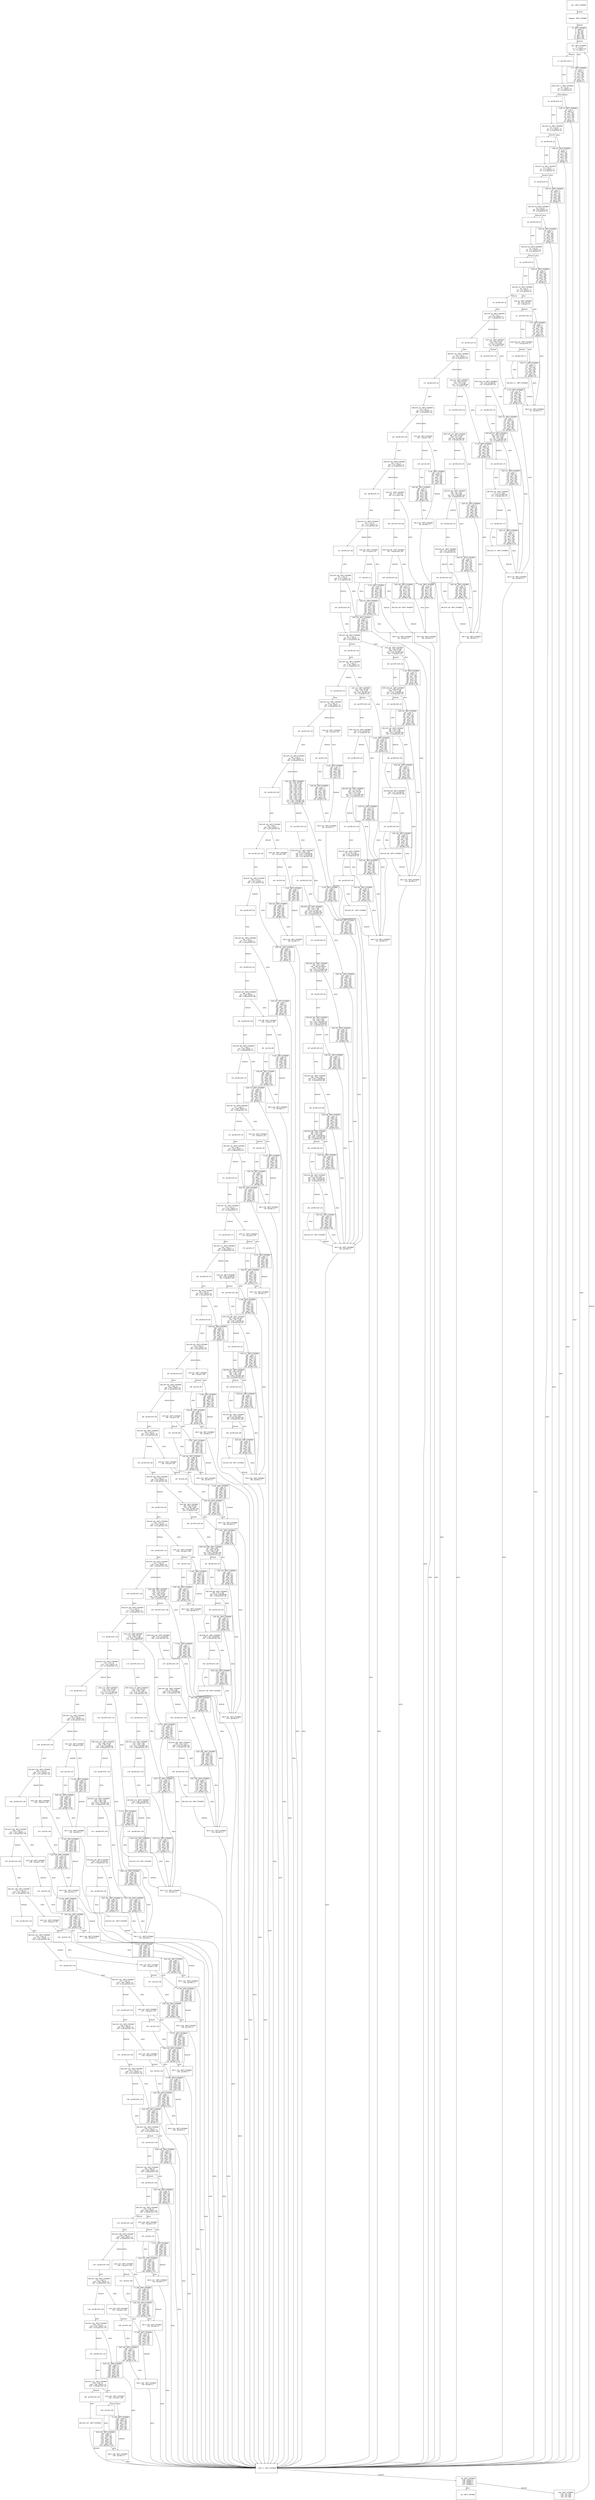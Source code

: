 digraph G {
  ranksep=.25;
  edge [arrowsize=.5]
  node [shape=rectangle, fontname="ArialNarrow",
        fontsize=12,  height=1.2];
  "     Responder3 :  EMPTY_STATEMENT
"; "           Init :  EMPTY_STATEMENT
             L0 :  cstate70 = 0
             L1 :  req1 = false
             L2 :  req2 = false
             L3 :  req3 = false
             L4 :  grant_1 = false
             L5 :  grant_2 = false
             L6 :  grant_3 = false
"; "           Body :  EMPTY_STATEMENT
             L8 :  #_t0 = 44
             L9 :  #_t1 = cstate70 == 44
            L10 :  if #_t1 goto IF_L7
"; "            L12 :  goto START_ELSIF_L11
"; "          IF_L7 :  EMPTY_STATEMENT
            L13 :  #_t2 = 6
            L14 :  cstate70 = 6
            L15 :  #_t3 = false
            L16 :  grant_1 = false
            L17 :  #_t4 = false
            L18 :  grant_2 = false
            L19 :  #_t5 = true
            L20 :  grant_3 = true
            L21 :  goto END_IF_L7
"; "START_ELSIF_L11 :  EMPTY_STATEMENT
            L23 :  #_t6 = 45
            L24 :  #_t7 = cstate70 == 45
            L25 :  if #_t7 goto ELSIF_L22
"; "            L26 :  goto END_ELSIF_L22
"; "      ELSIF_L22 :  EMPTY_STATEMENT
            L27 :  #_t8 = 31
            L28 :  cstate70 = 31
            L29 :  #_t9 = false
            L30 :  grant_1 = false
            L31 :  #_t10 = false
            L32 :  grant_2 = false
            L33 :  #_t11 = true
            L34 :  grant_3 = true
            L35 :  goto END_IF_L7
"; "  END_ELSIF_L22 :  EMPTY_STATEMENT
            L37 :  #_t12 = 46
            L38 :  #_t13 = cstate70 == 46
            L39 :  if #_t13 goto ELSIF_L36
"; "            L40 :  goto END_ELSIF_L36
"; "      ELSIF_L36 :  EMPTY_STATEMENT
            L41 :  #_t14 = 31
            L42 :  cstate70 = 31
            L43 :  #_t15 = false
            L44 :  grant_1 = false
            L45 :  #_t16 = false
            L46 :  grant_2 = false
            L47 :  #_t17 = true
            L48 :  grant_3 = true
            L49 :  goto END_IF_L7
"; "  END_ELSIF_L36 :  EMPTY_STATEMENT
            L51 :  #_t18 = 47
            L52 :  #_t19 = cstate70 == 47
            L53 :  if #_t19 goto ELSIF_L50
"; "            L54 :  goto END_ELSIF_L50
"; "      ELSIF_L50 :  EMPTY_STATEMENT
            L55 :  #_t20 = 19
            L56 :  cstate70 = 19
            L57 :  #_t21 = true
            L58 :  grant_1 = true
            L59 :  #_t22 = false
            L60 :  grant_2 = false
            L61 :  #_t23 = false
            L62 :  grant_3 = false
            L63 :  goto END_IF_L7
"; "  END_ELSIF_L50 :  EMPTY_STATEMENT
            L65 :  #_t24 = 48
            L66 :  #_t25 = cstate70 == 48
            L67 :  if #_t25 goto ELSIF_L64
"; "            L68 :  goto END_ELSIF_L64
"; "      ELSIF_L64 :  EMPTY_STATEMENT
            L69 :  #_t26 = 21
            L70 :  cstate70 = 21
            L71 :  #_t27 = false
            L72 :  grant_1 = false
            L73 :  #_t28 = false
            L74 :  grant_2 = false
            L75 :  #_t29 = true
            L76 :  grant_3 = true
            L77 :  goto END_IF_L7
"; "  END_ELSIF_L64 :  EMPTY_STATEMENT
            L79 :  #_t30 = 49
            L80 :  #_t31 = cstate70 == 49
            L81 :  if #_t31 goto ELSIF_L78
"; "            L82 :  goto END_ELSIF_L78
"; "      ELSIF_L78 :  EMPTY_STATEMENT
            L83 :  #_t32 = 21
            L84 :  cstate70 = 21
            L85 :  #_t33 = false
            L86 :  grant_1 = false
            L87 :  #_t34 = false
            L88 :  grant_2 = false
            L89 :  #_t35 = true
            L90 :  grant_3 = true
            L91 :  goto END_IF_L7
"; "  END_ELSIF_L78 :  EMPTY_STATEMENT
            L93 :  #_t36 = 10
            L94 :  #_t37 = cstate70 == 10
            L95 :  if #_t37 goto ELSIF_L92
"; "            L96 :  goto END_ELSIF_L92
"; "      ELSIF_L92 :  EMPTY_STATEMENT
            L98 :  #_t38 = NOT req1
            L99 :  if #_t38 goto IF_L97
"; "           L101 :  goto START_ELSIF_L100
"; "         IF_L97 :  EMPTY_STATEMENT
           L102 :  #_t39 = 11
           L103 :  cstate70 = 11
           L104 :  #_t40 = false
           L105 :  grant_1 = false
           L106 :  #_t41 = false
           L107 :  grant_2 = false
           L108 :  #_t42 = true
           L109 :  grant_3 = true
           L110 :  goto END_IF_L97
"; "START_ELSIF_L100 :  EMPTY_STATEMENT
           L112 :  if req1 goto ELSIF_L111
"; "           L113 :  goto END_ELSIF_L111
"; "     ELSIF_L111 :  EMPTY_STATEMENT
           L114 :  #_t43 = 13
           L115 :  cstate70 = 13
           L116 :  #_t44 = false
           L117 :  grant_1 = false
           L118 :  #_t45 = false
           L119 :  grant_2 = false
           L120 :  #_t46 = true
           L121 :  grant_3 = true
           L122 :  goto END_IF_L97
"; " END_ELSIF_L111 :  EMPTY_STATEMENT
"; "     END_IF_L97 :  EMPTY_STATEMENT
           L123 :  goto END_IF_L7
"; "  END_ELSIF_L92 :  EMPTY_STATEMENT
           L125 :  #_t47 = 11
           L126 :  #_t48 = cstate70 == 11
           L127 :  if #_t48 goto ELSIF_L124
"; "           L128 :  goto END_ELSIF_L124
"; "     ELSIF_L124 :  EMPTY_STATEMENT
           L130 :  #_t634 = NOT req1
          L1595 :  #_t49 = #_t634
           L131 :  #_t50 = #_t634 AND req3
           L132 :  if #_t50 goto IF_L129
"; "           L134 :  goto START_ELSIF_L133
"; "        IF_L129 :  EMPTY_STATEMENT
           L135 :  #_t51 = 22
           L136 :  cstate70 = 22
           L137 :  #_t52 = false
           L138 :  grant_1 = false
           L139 :  #_t53 = false
           L140 :  grant_2 = false
           L141 :  #_t54 = false
           L142 :  grant_3 = false
           L143 :  goto END_IF_L129
"; "START_ELSIF_L133 :  EMPTY_STATEMENT
           L145 :  #_t55 = req1 AND req3
           L146 :  if #_t55 goto ELSIF_L144
"; "           L147 :  goto END_ELSIF_L144
"; "     ELSIF_L144 :  EMPTY_STATEMENT
           L148 :  #_t56 = 3
           L149 :  cstate70 = 3
           L150 :  #_t57 = false
           L151 :  grant_1 = false
           L152 :  #_t58 = false
           L153 :  grant_2 = false
           L154 :  #_t59 = false
           L155 :  grant_3 = false
           L156 :  goto END_IF_L129
"; " END_ELSIF_L144 :  EMPTY_STATEMENT
           L158 :  #_t635 = NOT req3
          L1596 :  #_t60 = #_t635
           L159 :  #_t61 = #_t634
           L160 :  #_t62 = #_t634 AND #_t635
           L161 :  if #_t62 goto ELSIF_L157
"; "           L162 :  goto END_ELSIF_L157
"; "     ELSIF_L157 :  EMPTY_STATEMENT
           L163 :  #_t63 = 17
           L164 :  cstate70 = 17
           L165 :  #_t64 = false
           L166 :  grant_1 = false
           L167 :  #_t65 = false
           L168 :  grant_2 = false
           L169 :  #_t66 = false
           L170 :  grant_3 = false
           L171 :  goto END_IF_L129
"; " END_ELSIF_L157 :  EMPTY_STATEMENT
           L173 :  #_t67 = #_t635
           L174 :  #_t68 = req1 AND #_t635
           L175 :  if #_t68 goto ELSIF_L172
"; "           L176 :  goto END_ELSIF_L172
"; "     ELSIF_L172 :  EMPTY_STATEMENT
           L177 :  #_t69 = 14
           L178 :  cstate70 = 14
           L179 :  #_t70 = false
           L180 :  grant_1 = false
           L181 :  #_t71 = false
           L182 :  grant_2 = false
           L183 :  #_t72 = false
           L184 :  grant_3 = false
           L185 :  goto END_IF_L129
"; " END_ELSIF_L172 :  EMPTY_STATEMENT
"; "    END_IF_L129 :  EMPTY_STATEMENT
           L186 :  goto END_IF_L7
"; " END_ELSIF_L124 :  EMPTY_STATEMENT
           L188 :  #_t73 = 12
           L189 :  #_t74 = cstate70 == 12
           L190 :  if #_t74 goto ELSIF_L187
"; "           L191 :  goto END_ELSIF_L187
"; "     ELSIF_L187 :  EMPTY_STATEMENT
           L193 :  #_t636 = NOT req1
          L1597 :  #_t75 = #_t636
           L194 :  #_t76 = #_t636 AND req2
           L195 :  if #_t76 goto IF_L192
"; "           L197 :  goto START_ELSIF_L196
"; "        IF_L192 :  EMPTY_STATEMENT
           L198 :  #_t77 = 25
           L199 :  cstate70 = 25
           L200 :  #_t78 = false
           L201 :  grant_1 = false
           L202 :  #_t79 = false
           L203 :  grant_2 = false
           L204 :  #_t80 = false
           L205 :  grant_3 = false
           L206 :  goto END_IF_L192
"; "START_ELSIF_L196 :  EMPTY_STATEMENT
           L208 :  #_t637 = NOT req2
          L1598 :  #_t81 = #_t637
           L209 :  #_t82 = req1 AND #_t637
           L210 :  if #_t82 goto ELSIF_L207
"; "           L211 :  goto END_ELSIF_L207
"; "     ELSIF_L207 :  EMPTY_STATEMENT
           L212 :  #_t83 = 23
           L213 :  cstate70 = 23
           L214 :  #_t84 = false
           L215 :  grant_1 = false
           L216 :  #_t85 = false
           L217 :  grant_2 = false
           L218 :  #_t86 = false
           L219 :  grant_3 = false
           L220 :  goto END_IF_L192
"; " END_ELSIF_L207 :  EMPTY_STATEMENT
           L222 :  #_t87 = #_t637
           L223 :  #_t88 = #_t636
           L224 :  #_t89 = #_t636 AND #_t637
           L225 :  if #_t89 goto ELSIF_L221
"; "           L226 :  goto END_ELSIF_L221
"; "     ELSIF_L221 :  EMPTY_STATEMENT
           L227 :  #_t90 = 28
           L228 :  cstate70 = 28
           L229 :  #_t91 = false
           L230 :  grant_1 = false
           L231 :  #_t92 = false
           L232 :  grant_2 = false
           L233 :  #_t93 = false
           L234 :  grant_3 = false
           L235 :  goto END_IF_L192
"; " END_ELSIF_L221 :  EMPTY_STATEMENT
           L237 :  #_t94 = req1 AND req2
           L238 :  if #_t94 goto ELSIF_L236
"; "           L239 :  goto END_ELSIF_L236
"; "     ELSIF_L236 :  EMPTY_STATEMENT
           L240 :  #_t95 = 49
           L241 :  cstate70 = 49
           L242 :  #_t96 = false
           L243 :  grant_1 = false
           L244 :  #_t97 = false
           L245 :  grant_2 = false
           L246 :  #_t98 = false
           L247 :  grant_3 = false
           L248 :  goto END_IF_L192
"; " END_ELSIF_L236 :  EMPTY_STATEMENT
"; "    END_IF_L192 :  EMPTY_STATEMENT
           L249 :  goto END_IF_L7
"; " END_ELSIF_L187 :  EMPTY_STATEMENT
           L251 :  #_t99 = 13
           L252 :  #_t100 = cstate70 == 13
           L253 :  if #_t100 goto ELSIF_L250
"; "           L254 :  goto END_ELSIF_L250
"; "     ELSIF_L250 :  EMPTY_STATEMENT
           L257 :  if req3 goto IF_L255
"; "           L258 :  goto ELSE_L256
"; "      ELSE_L256 :  EMPTY_STATEMENT
           L259 :  #_t101 = 6
           L260 :  cstate70 = 6
           L261 :  #_t102 = false
           L262 :  grant_1 = false
           L263 :  #_t103 = false
           L264 :  grant_2 = false
           L265 :  #_t104 = false
           L266 :  grant_3 = false
           L267 :  goto END_IF_L255
"; "        IF_L255 :  EMPTY_STATEMENT
           L268 :  #_t105 = 38
           L269 :  cstate70 = 38
           L270 :  #_t106 = false
           L271 :  grant_1 = false
           L272 :  #_t107 = false
           L273 :  grant_2 = false
           L274 :  #_t108 = false
           L275 :  grant_3 = false
"; "    END_IF_L255 :  EMPTY_STATEMENT
           L276 :  goto END_IF_L7
"; " END_ELSIF_L250 :  EMPTY_STATEMENT
           L278 :  #_t109 = 14
           L279 :  #_t110 = cstate70 == 14
           L280 :  if #_t110 goto ELSIF_L277
"; "           L281 :  goto END_ELSIF_L277
"; "     ELSIF_L277 :  EMPTY_STATEMENT
           L283 :  #_t111 = NOT req3
           L284 :  if #_t111 goto IF_L282
"; "           L286 :  goto START_ELSIF_L285
"; "        IF_L282 :  EMPTY_STATEMENT
           L287 :  #_t112 = 24
           L288 :  cstate70 = 24
           L289 :  #_t113 = false
           L290 :  grant_1 = false
           L291 :  #_t114 = true
           L292 :  grant_2 = true
           L293 :  #_t115 = false
           L294 :  grant_3 = false
           L295 :  goto END_IF_L282
"; "START_ELSIF_L285 :  EMPTY_STATEMENT
           L297 :  if req3 goto ELSIF_L296
"; "           L298 :  goto END_ELSIF_L296
"; "     ELSIF_L296 :  EMPTY_STATEMENT
           L299 :  #_t116 = 34
           L300 :  cstate70 = 34
           L301 :  #_t117 = false
           L302 :  grant_1 = false
           L303 :  #_t118 = true
           L304 :  grant_2 = true
           L305 :  #_t119 = false
           L306 :  grant_3 = false
           L307 :  goto END_IF_L282
"; " END_ELSIF_L296 :  EMPTY_STATEMENT
"; "    END_IF_L282 :  EMPTY_STATEMENT
           L308 :  goto END_IF_L7
"; " END_ELSIF_L277 :  EMPTY_STATEMENT
           L310 :  #_t120 = 15
           L311 :  #_t121 = cstate70 == 15
           L312 :  if #_t121 goto ELSIF_L309
"; "           L313 :  goto END_ELSIF_L309
"; "     ELSIF_L309 :  EMPTY_STATEMENT
           L316 :  if req1 goto IF_L314
"; "           L317 :  goto ELSE_L315
"; "      ELSE_L315 :  EMPTY_STATEMENT
           L318 :  #_t122 = 43
           L319 :  cstate70 = 43
           L320 :  #_t123 = false
           L321 :  grant_1 = false
           L322 :  #_t124 = false
           L323 :  grant_2 = false
           L324 :  #_t125 = false
           L325 :  grant_3 = false
           L326 :  goto END_IF_L314
"; "        IF_L314 :  EMPTY_STATEMENT
           L327 :  #_t126 = 16
           L328 :  cstate70 = 16
           L329 :  #_t127 = false
           L330 :  grant_1 = false
           L331 :  #_t128 = false
           L332 :  grant_2 = false
           L333 :  #_t129 = false
           L334 :  grant_3 = false
"; "    END_IF_L314 :  EMPTY_STATEMENT
           L335 :  goto END_IF_L7
"; " END_ELSIF_L309 :  EMPTY_STATEMENT
           L337 :  #_t130 = 16
           L338 :  #_t131 = cstate70 == 16
           L339 :  if #_t131 goto ELSIF_L336
"; "           L340 :  goto END_ELSIF_L336
"; "     ELSIF_L336 :  EMPTY_STATEMENT
           L341 :  #_t132 = 41
           L342 :  cstate70 = 41
           L343 :  #_t133 = false
           L344 :  grant_1 = false
           L345 :  #_t134 = true
           L346 :  grant_2 = true
           L347 :  #_t135 = false
           L348 :  grant_3 = false
           L349 :  goto END_IF_L7
"; " END_ELSIF_L336 :  EMPTY_STATEMENT
           L351 :  #_t136 = 17
           L352 :  #_t137 = cstate70 == 17
           L353 :  if #_t137 goto ELSIF_L350
"; "           L354 :  goto END_ELSIF_L350
"; "     ELSIF_L350 :  EMPTY_STATEMENT
           L356 :  #_t639 = NOT req3
          L1600 :  #_t138 = #_t639
           L357 :  #_t139 = req1 AND #_t639
           L358 :  if #_t139 goto IF_L355
"; "           L360 :  goto START_ELSIF_L359
"; "        IF_L355 :  EMPTY_STATEMENT
           L361 :  #_t140 = 18
           L362 :  cstate70 = 18
           L363 :  #_t141 = false
           L364 :  grant_1 = false
           L365 :  #_t142 = true
           L366 :  grant_2 = true
           L367 :  #_t143 = false
           L368 :  grant_3 = false
           L369 :  goto END_IF_L355
"; "START_ELSIF_L359 :  EMPTY_STATEMENT
           L371 :  #_t638 = NOT req1
          L1599 :  #_t144 = #_t638
           L372 :  #_t145 = #_t638 AND req3
           L373 :  if #_t145 goto ELSIF_L370
"; "           L374 :  goto END_ELSIF_L370
"; "     ELSIF_L370 :  EMPTY_STATEMENT
           L375 :  #_t146 = 12
           L376 :  cstate70 = 12
           L377 :  #_t147 = false
           L378 :  grant_1 = false
           L379 :  #_t148 = true
           L380 :  grant_2 = true
           L381 :  #_t149 = false
           L382 :  grant_3 = false
           L383 :  goto END_IF_L355
"; " END_ELSIF_L370 :  EMPTY_STATEMENT
           L385 :  #_t150 = #_t639
           L386 :  #_t151 = #_t638
           L387 :  #_t152 = #_t638 AND #_t639
           L388 :  if #_t152 goto ELSIF_L384
"; "           L389 :  goto END_ELSIF_L384
"; "     ELSIF_L384 :  EMPTY_STATEMENT
           L390 :  #_t153 = 0
           L391 :  cstate70 = 0
           L392 :  #_t154 = false
           L393 :  grant_1 = false
           L394 :  #_t155 = true
           L395 :  grant_2 = true
           L396 :  #_t156 = false
           L397 :  grant_3 = false
           L398 :  goto END_IF_L355
"; " END_ELSIF_L384 :  EMPTY_STATEMENT
           L400 :  #_t157 = req1 AND req3
           L401 :  if #_t157 goto ELSIF_L399
"; "           L402 :  goto END_ELSIF_L399
"; "     ELSIF_L399 :  EMPTY_STATEMENT
           L403 :  #_t158 = 35
           L404 :  cstate70 = 35
           L405 :  #_t159 = false
           L406 :  grant_1 = false
           L407 :  #_t160 = true
           L408 :  grant_2 = true
           L409 :  #_t161 = false
           L410 :  grant_3 = false
           L411 :  goto END_IF_L355
"; " END_ELSIF_L399 :  EMPTY_STATEMENT
"; "    END_IF_L355 :  EMPTY_STATEMENT
           L412 :  goto END_IF_L7
"; " END_ELSIF_L350 :  EMPTY_STATEMENT
           L414 :  #_t162 = 18
           L415 :  #_t163 = cstate70 == 18
           L416 :  if #_t163 goto ELSIF_L413
"; "           L417 :  goto END_ELSIF_L413
"; "     ELSIF_L413 :  EMPTY_STATEMENT
           L419 :  #_t640 = NOT req3
          L1601 :  #_t164 = #_t640
           L420 :  #_t165 = req2 AND #_t640
           L421 :  if #_t165 goto IF_L418
"; "           L423 :  goto START_ELSIF_L422
"; "        IF_L418 :  EMPTY_STATEMENT
           L424 :  #_t166 = 40
           L425 :  cstate70 = 40
           L426 :  #_t167 = false
           L427 :  grant_1 = false
           L428 :  #_t168 = false
           L429 :  grant_2 = false
           L430 :  #_t169 = false
           L431 :  grant_3 = false
           L432 :  goto END_IF_L418
"; "START_ELSIF_L422 :  EMPTY_STATEMENT
           L434 :  #_t170 = req2 AND req3
           L435 :  if #_t170 goto ELSIF_L433
"; "           L436 :  goto END_ELSIF_L433
"; "     ELSIF_L433 :  EMPTY_STATEMENT
           L437 :  #_t171 = 46
           L438 :  cstate70 = 46
           L439 :  #_t172 = false
           L440 :  grant_1 = false
           L441 :  #_t173 = false
           L442 :  grant_2 = false
           L443 :  #_t174 = false
           L444 :  grant_3 = false
           L445 :  goto END_IF_L418
"; " END_ELSIF_L433 :  EMPTY_STATEMENT
           L447 :  #_t175 = #_t640
           L448 :  #_t641 = NOT req2
          L1602 :  #_t176 = #_t641
           L449 :  #_t177 = #_t641 AND #_t640
           L450 :  if #_t177 goto ELSIF_L446
"; "           L451 :  goto END_ELSIF_L446
"; "     ELSIF_L446 :  EMPTY_STATEMENT
           L452 :  #_t178 = 24
           L453 :  cstate70 = 24
           L454 :  #_t179 = false
           L455 :  grant_1 = false
           L456 :  #_t180 = false
           L457 :  grant_2 = false
           L458 :  #_t181 = false
           L459 :  grant_3 = false
           L460 :  goto END_IF_L418
"; " END_ELSIF_L446 :  EMPTY_STATEMENT
           L462 :  #_t182 = #_t641
           L463 :  #_t183 = #_t641 AND req3
           L464 :  if #_t183 goto ELSIF_L461
"; "           L465 :  goto END_ELSIF_L461
"; "     ELSIF_L461 :  EMPTY_STATEMENT
           L466 :  #_t184 = 34
           L467 :  cstate70 = 34
           L468 :  #_t185 = false
           L469 :  grant_1 = false
           L470 :  #_t186 = false
           L471 :  grant_2 = false
           L472 :  #_t187 = false
           L473 :  grant_3 = false
           L474 :  goto END_IF_L418
"; " END_ELSIF_L461 :  EMPTY_STATEMENT
"; "    END_IF_L418 :  EMPTY_STATEMENT
           L475 :  goto END_IF_L7
"; " END_ELSIF_L413 :  EMPTY_STATEMENT
           L477 :  #_t188 = 19
           L478 :  #_t189 = cstate70 == 19
           L479 :  if #_t189 goto ELSIF_L476
"; "           L480 :  goto END_ELSIF_L476
"; "     ELSIF_L476 :  EMPTY_STATEMENT
           L483 :  if req1 goto IF_L481
"; "           L484 :  goto ELSE_L482
"; "      ELSE_L482 :  EMPTY_STATEMENT
           L485 :  #_t190 = 17
           L486 :  cstate70 = 17
           L487 :  #_t191 = false
           L488 :  grant_1 = false
           L489 :  #_t192 = false
           L490 :  grant_2 = false
           L491 :  #_t193 = true
           L492 :  grant_3 = true
           L493 :  goto END_IF_L481
"; "        IF_L481 :  EMPTY_STATEMENT
           L494 :  #_t194 = 14
           L495 :  cstate70 = 14
           L496 :  #_t195 = false
           L497 :  grant_1 = false
           L498 :  #_t196 = false
           L499 :  grant_2 = false
           L500 :  #_t197 = true
           L501 :  grant_3 = true
"; "    END_IF_L481 :  EMPTY_STATEMENT
           L502 :  goto END_IF_L7
"; " END_ELSIF_L476 :  EMPTY_STATEMENT
           L504 :  #_t198 = 0
           L505 :  #_t199 = cstate70 == 0
           L506 :  if #_t199 goto ELSIF_L503
"; "           L507 :  goto END_ELSIF_L503
"; "     ELSIF_L503 :  EMPTY_STATEMENT
           L509 :  #_t650 = NOT req3
          L1611 :  #_t645 = #_t650
          L1606 :  #_t643 = #_t650
          L1604 :  #_t200 = #_t650
           L510 :  #_t651 = NOT req2
          L1612 :  #_t647 = #_t651
          L1608 :  #_t644 = #_t651
          L1605 :  #_t201 = #_t651
           L511 :  #_t649 = NOT req1
          L1610 :  #_t646 = #_t649
          L1607 :  #_t642 = #_t649
          L1603 :  #_t202 = #_t649
           L512 :  #_t203 = #_t649 AND #_t651
           L513 :  #_t204 = #_t203 AND #_t650
           L514 :  if #_t204 goto IF_L508
"; "           L516 :  goto START_ELSIF_L515
"; "        IF_L508 :  EMPTY_STATEMENT
           L517 :  #_t205 = 0
           L518 :  cstate70 = 0
           L519 :  #_t206 = false
           L520 :  grant_1 = false
           L521 :  #_t207 = false
           L522 :  grant_2 = false
           L523 :  #_t208 = false
           L524 :  grant_3 = false
           L525 :  goto END_IF_L508
"; "START_ELSIF_L515 :  EMPTY_STATEMENT
           L527 :  #_t209 = #_t649
           L528 :  #_t210 = #_t649 AND req2
           L529 :  #_t211 = #_t210 AND req3
           L530 :  if #_t211 goto ELSIF_L526
"; "           L531 :  goto END_ELSIF_L526
"; "     ELSIF_L526 :  EMPTY_STATEMENT
           L532 :  #_t212 = 1
           L533 :  cstate70 = 1
           L534 :  #_t213 = false
           L535 :  grant_1 = false
           L536 :  #_t214 = false
           L537 :  grant_2 = false
           L538 :  #_t215 = false
           L539 :  grant_3 = false
           L540 :  goto END_IF_L508
"; " END_ELSIF_L526 :  EMPTY_STATEMENT
           L542 :  #_t216 = #_t650
           L543 :  #_t217 = #_t651
           L544 :  #_t218 = req1 AND #_t651
           L545 :  #_t219 = #_t218 AND #_t650
           L546 :  if #_t219 goto ELSIF_L541
"; "           L547 :  goto END_ELSIF_L541
"; "     ELSIF_L541 :  EMPTY_STATEMENT
           L548 :  #_t220 = 18
           L549 :  cstate70 = 18
           L550 :  #_t221 = false
           L551 :  grant_1 = false
           L552 :  #_t222 = false
           L553 :  grant_2 = false
           L554 :  #_t223 = false
           L555 :  grant_3 = false
           L556 :  goto END_IF_L508
"; " END_ELSIF_L541 :  EMPTY_STATEMENT
           L558 :  #_t224 = #_t650
           L559 :  #_t648 = req1 AND req2
          L1609 :  #_t225 = #_t648
           L560 :  #_t226 = #_t648 AND #_t650
           L561 :  if #_t226 goto ELSIF_L557
"; "           L562 :  goto END_ELSIF_L557
"; "     ELSIF_L557 :  EMPTY_STATEMENT
           L563 :  #_t227 = 39
           L564 :  cstate70 = 39
           L565 :  #_t228 = false
           L566 :  grant_1 = false
           L567 :  #_t229 = false
           L568 :  grant_2 = false
           L569 :  #_t230 = false
           L570 :  grant_3 = false
           L571 :  goto END_IF_L508
"; " END_ELSIF_L557 :  EMPTY_STATEMENT
           L573 :  #_t231 = #_t651
           L574 :  #_t232 = #_t649
           L575 :  #_t233 = #_t649 AND #_t651
           L576 :  #_t234 = #_t233 AND req3
           L577 :  if #_t234 goto ELSIF_L572
"; "           L578 :  goto END_ELSIF_L572
"; "     ELSIF_L572 :  EMPTY_STATEMENT
           L579 :  #_t235 = 12
           L580 :  cstate70 = 12
           L581 :  #_t236 = false
           L582 :  grant_1 = false
           L583 :  #_t237 = false
           L584 :  grant_2 = false
           L585 :  #_t238 = false
           L586 :  grant_3 = false
           L587 :  goto END_IF_L508
"; " END_ELSIF_L572 :  EMPTY_STATEMENT
           L589 :  #_t239 = #_t648
           L590 :  #_t240 = #_t648 AND req3
           L591 :  if #_t240 goto ELSIF_L588
"; "           L592 :  goto END_ELSIF_L588
"; "     ELSIF_L588 :  EMPTY_STATEMENT
           L593 :  #_t241 = 20
           L594 :  cstate70 = 20
           L595 :  #_t242 = false
           L596 :  grant_1 = false
           L597 :  #_t243 = false
           L598 :  grant_2 = false
           L599 :  #_t244 = false
           L600 :  grant_3 = false
           L601 :  goto END_IF_L508
"; " END_ELSIF_L588 :  EMPTY_STATEMENT
           L603 :  #_t245 = #_t650
           L604 :  #_t246 = #_t649
           L605 :  #_t247 = #_t649 AND req2
           L606 :  #_t248 = #_t247 AND #_t650
           L607 :  if #_t248 goto ELSIF_L602
"; "           L608 :  goto END_ELSIF_L602
"; "     ELSIF_L602 :  EMPTY_STATEMENT
           L609 :  #_t249 = 26
           L610 :  cstate70 = 26
           L611 :  #_t250 = false
           L612 :  grant_1 = false
           L613 :  #_t251 = false
           L614 :  grant_2 = false
           L615 :  #_t252 = false
           L616 :  grant_3 = false
           L617 :  goto END_IF_L508
"; " END_ELSIF_L602 :  EMPTY_STATEMENT
           L619 :  #_t253 = #_t651
           L620 :  #_t254 = req1 AND #_t651
           L621 :  #_t255 = #_t254 AND req3
           L622 :  if #_t255 goto ELSIF_L618
"; "           L623 :  goto END_ELSIF_L618
"; "     ELSIF_L618 :  EMPTY_STATEMENT
           L624 :  #_t256 = 35
           L625 :  cstate70 = 35
           L626 :  #_t257 = false
           L627 :  grant_1 = false
           L628 :  #_t258 = false
           L629 :  grant_2 = false
           L630 :  #_t259 = false
           L631 :  grant_3 = false
           L632 :  goto END_IF_L508
"; " END_ELSIF_L618 :  EMPTY_STATEMENT
"; "    END_IF_L508 :  EMPTY_STATEMENT
           L633 :  goto END_IF_L7
"; " END_ELSIF_L503 :  EMPTY_STATEMENT
           L635 :  #_t260 = 1
           L636 :  #_t261 = cstate70 == 1
           L637 :  if #_t261 goto ELSIF_L634
"; "           L638 :  goto END_ELSIF_L634
"; "     ELSIF_L634 :  EMPTY_STATEMENT
           L641 :  if req1 goto IF_L639
"; "           L642 :  goto ELSE_L640
"; "      ELSE_L640 :  EMPTY_STATEMENT
           L643 :  #_t262 = 19
           L644 :  cstate70 = 19
           L645 :  #_t263 = false
           L646 :  grant_1 = false
           L647 :  #_t264 = false
           L648 :  grant_2 = false
           L649 :  #_t265 = false
           L650 :  grant_3 = false
           L651 :  goto END_IF_L639
"; "        IF_L639 :  EMPTY_STATEMENT
           L652 :  #_t266 = 2
           L653 :  cstate70 = 2
           L654 :  #_t267 = false
           L655 :  grant_1 = false
           L656 :  #_t268 = false
           L657 :  grant_2 = false
           L658 :  #_t269 = false
           L659 :  grant_3 = false
"; "    END_IF_L639 :  EMPTY_STATEMENT
           L660 :  goto END_IF_L7
"; " END_ELSIF_L634 :  EMPTY_STATEMENT
           L662 :  #_t270 = 2
           L663 :  #_t271 = cstate70 == 2
           L664 :  if #_t271 goto ELSIF_L661
"; "           L665 :  goto END_ELSIF_L661
"; "     ELSIF_L661 :  EMPTY_STATEMENT
           L666 :  #_t272 = 6
           L667 :  cstate70 = 6
           L668 :  #_t273 = false
           L669 :  grant_1 = false
           L670 :  #_t274 = false
           L671 :  grant_2 = false
           L672 :  #_t275 = true
           L673 :  grant_3 = true
           L674 :  goto END_IF_L7
"; " END_ELSIF_L661 :  EMPTY_STATEMENT
           L676 :  #_t276 = 3
           L677 :  #_t277 = cstate70 == 3
           L678 :  if #_t277 goto ELSIF_L675
"; "           L679 :  goto END_ELSIF_L675
"; "     ELSIF_L675 :  EMPTY_STATEMENT
           L680 :  #_t278 = 4
           L681 :  cstate70 = 4
           L682 :  #_t279 = false
           L683 :  grant_1 = false
           L684 :  #_t280 = true
           L685 :  grant_2 = true
           L686 :  #_t281 = false
           L687 :  grant_3 = false
           L688 :  goto END_IF_L7
"; " END_ELSIF_L675 :  EMPTY_STATEMENT
           L690 :  #_t282 = 4
           L691 :  #_t283 = cstate70 == 4
           L692 :  if #_t283 goto ELSIF_L689
"; "           L693 :  goto END_ELSIF_L689
"; "     ELSIF_L689 :  EMPTY_STATEMENT
           L696 :  if req2 goto IF_L694
"; "           L697 :  goto ELSE_L695
"; "      ELSE_L695 :  EMPTY_STATEMENT
           L698 :  #_t284 = 9
           L699 :  cstate70 = 9
           L700 :  #_t285 = false
           L701 :  grant_1 = false
           L702 :  #_t286 = false
           L703 :  grant_2 = false
           L704 :  #_t287 = true
           L705 :  grant_3 = true
           L706 :  goto END_IF_L694
"; "        IF_L694 :  EMPTY_STATEMENT
           L707 :  #_t288 = 32
           L708 :  cstate70 = 32
           L709 :  #_t289 = false
           L710 :  grant_1 = false
           L711 :  #_t290 = false
           L712 :  grant_2 = false
           L713 :  #_t291 = true
           L714 :  grant_3 = true
"; "    END_IF_L694 :  EMPTY_STATEMENT
           L715 :  goto END_IF_L7
"; " END_ELSIF_L689 :  EMPTY_STATEMENT
           L717 :  #_t292 = 5
           L718 :  #_t293 = cstate70 == 5
           L719 :  if #_t293 goto ELSIF_L716
"; "           L720 :  goto END_ELSIF_L716
"; "     ELSIF_L716 :  EMPTY_STATEMENT
           L721 :  #_t294 = 6
           L722 :  cstate70 = 6
           L723 :  #_t295 = false
           L724 :  grant_1 = false
           L725 :  #_t296 = false
           L726 :  grant_2 = false
           L727 :  #_t297 = true
           L728 :  grant_3 = true
           L729 :  goto END_IF_L7
"; " END_ELSIF_L716 :  EMPTY_STATEMENT
           L731 :  #_t298 = 6
           L732 :  #_t299 = cstate70 == 6
           L733 :  if #_t299 goto ELSIF_L730
"; "           L734 :  goto END_ELSIF_L730
"; "     ELSIF_L730 :  EMPTY_STATEMENT
           L737 :  if req3 goto IF_L735
"; "           L738 :  goto ELSE_L736
"; "      ELSE_L736 :  EMPTY_STATEMENT
           L739 :  #_t300 = 9
           L740 :  cstate70 = 9
           L741 :  #_t301 = false
           L742 :  grant_1 = false
           L743 :  #_t302 = true
           L744 :  grant_2 = true
           L745 :  #_t303 = false
           L746 :  grant_3 = false
           L747 :  goto END_IF_L735
"; "        IF_L735 :  EMPTY_STATEMENT
           L748 :  #_t304 = 30
           L749 :  cstate70 = 30
           L750 :  #_t305 = false
           L751 :  grant_1 = false
           L752 :  #_t306 = true
           L753 :  grant_2 = true
           L754 :  #_t307 = false
           L755 :  grant_3 = false
"; "    END_IF_L735 :  EMPTY_STATEMENT
           L756 :  goto END_IF_L7
"; " END_ELSIF_L730 :  EMPTY_STATEMENT
           L758 :  #_t308 = 7
           L759 :  #_t309 = cstate70 == 7
           L760 :  if #_t309 goto ELSIF_L757
"; "           L761 :  goto END_ELSIF_L757
"; "     ELSIF_L757 :  EMPTY_STATEMENT
           L762 :  #_t310 = 8
           L763 :  cstate70 = 8
           L764 :  #_t311 = true
           L765 :  grant_1 = true
           L766 :  #_t312 = false
           L767 :  grant_2 = false
           L768 :  #_t313 = false
           L769 :  grant_3 = false
           L770 :  goto END_IF_L7
"; " END_ELSIF_L757 :  EMPTY_STATEMENT
           L772 :  #_t314 = 8
           L773 :  #_t315 = cstate70 == 8
           L774 :  if #_t315 goto ELSIF_L771
"; "           L775 :  goto END_ELSIF_L771
"; "     ELSIF_L771 :  EMPTY_STATEMENT
           L778 :  if req1 goto IF_L776
"; "           L779 :  goto ELSE_L777
"; "      ELSE_L777 :  EMPTY_STATEMENT
           L780 :  #_t316 = 17
           L781 :  cstate70 = 17
           L782 :  #_t317 = false
           L783 :  grant_1 = false
           L784 :  #_t318 = false
           L785 :  grant_2 = false
           L786 :  #_t319 = true
           L787 :  grant_3 = true
           L788 :  goto END_IF_L776
"; "        IF_L776 :  EMPTY_STATEMENT
           L789 :  #_t320 = 14
           L790 :  cstate70 = 14
           L791 :  #_t321 = false
           L792 :  grant_1 = false
           L793 :  #_t322 = false
           L794 :  grant_2 = false
           L795 :  #_t323 = true
           L796 :  grant_3 = true
"; "    END_IF_L776 :  EMPTY_STATEMENT
           L797 :  goto END_IF_L7
"; " END_ELSIF_L771 :  EMPTY_STATEMENT
           L799 :  #_t324 = 9
           L800 :  #_t325 = cstate70 == 9
           L801 :  if #_t325 goto ELSIF_L798
"; "           L802 :  goto END_ELSIF_L798
"; "     ELSIF_L798 :  EMPTY_STATEMENT
           L804 :  #_t326 = req2 AND req3
           L805 :  if #_t326 goto IF_L803
"; "           L807 :  goto START_ELSIF_L806
"; "        IF_L803 :  EMPTY_STATEMENT
           L808 :  #_t327 = 1
           L809 :  cstate70 = 1
           L810 :  #_t328 = true
           L811 :  grant_1 = true
           L812 :  #_t329 = false
           L813 :  grant_2 = false
           L814 :  #_t330 = false
           L815 :  grant_3 = false
           L816 :  goto END_IF_L803
"; "START_ELSIF_L806 :  EMPTY_STATEMENT
           L818 :  #_t652 = NOT req2
          L1613 :  #_t331 = #_t652
           L819 :  #_t332 = #_t652 AND req3
           L820 :  if #_t332 goto ELSIF_L817
"; "           L821 :  goto END_ELSIF_L817
"; "     ELSIF_L817 :  EMPTY_STATEMENT
           L822 :  #_t333 = 12
           L823 :  cstate70 = 12
           L824 :  #_t334 = true
           L825 :  grant_1 = true
           L826 :  #_t335 = false
           L827 :  grant_2 = false
           L828 :  #_t336 = false
           L829 :  grant_3 = false
           L830 :  goto END_IF_L803
"; " END_ELSIF_L817 :  EMPTY_STATEMENT
           L832 :  #_t653 = NOT req3
          L1614 :  #_t337 = #_t653
           L833 :  #_t338 = #_t652
           L834 :  #_t339 = #_t652 AND #_t653
           L835 :  if #_t339 goto ELSIF_L831
"; "           L836 :  goto END_ELSIF_L831
"; "     ELSIF_L831 :  EMPTY_STATEMENT
           L837 :  #_t340 = 0
           L838 :  cstate70 = 0
           L839 :  #_t341 = true
           L840 :  grant_1 = true
           L841 :  #_t342 = false
           L842 :  grant_2 = false
           L843 :  #_t343 = false
           L844 :  grant_3 = false
           L845 :  goto END_IF_L803
"; " END_ELSIF_L831 :  EMPTY_STATEMENT
           L847 :  #_t344 = #_t653
           L848 :  #_t345 = req2 AND #_t653
           L849 :  if #_t345 goto ELSIF_L846
"; "           L850 :  goto END_ELSIF_L846
"; "     ELSIF_L846 :  EMPTY_STATEMENT
           L851 :  #_t346 = 26
           L852 :  cstate70 = 26
           L853 :  #_t347 = true
           L854 :  grant_1 = true
           L855 :  #_t348 = false
           L856 :  grant_2 = false
           L857 :  #_t349 = false
           L858 :  grant_3 = false
           L859 :  goto END_IF_L803
"; " END_ELSIF_L846 :  EMPTY_STATEMENT
"; "    END_IF_L803 :  EMPTY_STATEMENT
           L860 :  goto END_IF_L7
"; " END_ELSIF_L798 :  EMPTY_STATEMENT
           L862 :  #_t350 = 20
           L863 :  #_t351 = cstate70 == 20
           L864 :  if #_t351 goto ELSIF_L861
"; "           L865 :  goto END_ELSIF_L861
"; "     ELSIF_L861 :  EMPTY_STATEMENT
           L866 :  #_t352 = 21
           L867 :  cstate70 = 21
           L868 :  #_t353 = false
           L869 :  grant_1 = false
           L870 :  #_t354 = false
           L871 :  grant_2 = false
           L872 :  #_t355 = true
           L873 :  grant_3 = true
           L874 :  goto END_IF_L7
"; " END_ELSIF_L861 :  EMPTY_STATEMENT
           L876 :  #_t356 = 21
           L877 :  #_t357 = cstate70 == 21
           L878 :  if #_t357 goto ELSIF_L875
"; "           L879 :  goto END_ELSIF_L875
"; "     ELSIF_L875 :  EMPTY_STATEMENT
           L882 :  if req3 goto IF_L880
"; "           L883 :  goto ELSE_L881
"; "      ELSE_L881 :  EMPTY_STATEMENT
           L884 :  #_t358 = 9
           L885 :  cstate70 = 9
           L886 :  #_t359 = false
           L887 :  grant_1 = false
           L888 :  #_t360 = true
           L889 :  grant_2 = true
           L890 :  #_t361 = false
           L891 :  grant_3 = false
           L892 :  goto END_IF_L880
"; "        IF_L880 :  EMPTY_STATEMENT
           L893 :  #_t362 = 30
           L894 :  cstate70 = 30
           L895 :  #_t363 = false
           L896 :  grant_1 = false
           L897 :  #_t364 = true
           L898 :  grant_2 = true
           L899 :  #_t365 = false
           L900 :  grant_3 = false
"; "    END_IF_L880 :  EMPTY_STATEMENT
           L901 :  goto END_IF_L7
"; " END_ELSIF_L875 :  EMPTY_STATEMENT
           L903 :  #_t366 = 22
           L904 :  #_t367 = cstate70 == 22
           L905 :  if #_t367 goto ELSIF_L902
"; "           L906 :  goto END_ELSIF_L902
"; "     ELSIF_L902 :  EMPTY_STATEMENT
           L909 :  if req1 goto IF_L907
"; "           L910 :  goto ELSE_L908
"; "      ELSE_L908 :  EMPTY_STATEMENT
           L911 :  #_t368 = 28
           L912 :  cstate70 = 28
           L913 :  #_t369 = false
           L914 :  grant_1 = false
           L915 :  #_t370 = true
           L916 :  grant_2 = true
           L917 :  #_t371 = false
           L918 :  grant_3 = false
           L919 :  goto END_IF_L907
"; "        IF_L907 :  EMPTY_STATEMENT
           L920 :  #_t372 = 23
           L921 :  cstate70 = 23
           L922 :  #_t373 = false
           L923 :  grant_1 = false
           L924 :  #_t374 = true
           L925 :  grant_2 = true
           L926 :  #_t375 = false
           L927 :  grant_3 = false
"; "    END_IF_L907 :  EMPTY_STATEMENT
           L928 :  goto END_IF_L7
"; " END_ELSIF_L902 :  EMPTY_STATEMENT
           L930 :  #_t376 = 23
           L931 :  #_t377 = cstate70 == 23
           L932 :  if #_t377 goto ELSIF_L929
"; "           L933 :  goto END_ELSIF_L929
"; "     ELSIF_L929 :  EMPTY_STATEMENT
           L936 :  if req2 goto IF_L934
"; "           L937 :  goto ELSE_L935
"; "      ELSE_L935 :  EMPTY_STATEMENT
           L938 :  #_t378 = 41
           L939 :  cstate70 = 41
           L940 :  #_t379 = false
           L941 :  grant_1 = false
           L942 :  #_t380 = false
           L943 :  grant_2 = false
           L944 :  #_t381 = false
           L945 :  grant_3 = false
           L946 :  goto END_IF_L934
"; "        IF_L934 :  EMPTY_STATEMENT
           L947 :  #_t382 = 45
           L948 :  cstate70 = 45
           L949 :  #_t383 = false
           L950 :  grant_1 = false
           L951 :  #_t384 = false
           L952 :  grant_2 = false
           L953 :  #_t385 = false
           L954 :  grant_3 = false
"; "    END_IF_L934 :  EMPTY_STATEMENT
           L955 :  goto END_IF_L7
"; " END_ELSIF_L929 :  EMPTY_STATEMENT
           L957 :  #_t386 = 24
           L958 :  #_t387 = cstate70 == 24
           L959 :  if #_t387 goto ELSIF_L956
"; "           L960 :  goto END_ELSIF_L956
"; "     ELSIF_L956 :  EMPTY_STATEMENT
           L962 :  #_t654 = NOT req3
          L1615 :  #_t388 = #_t654
           L963 :  #_t389 = req2 AND #_t654
           L964 :  if #_t389 goto IF_L961
"; "           L966 :  goto START_ELSIF_L965
"; "        IF_L961 :  EMPTY_STATEMENT
           L967 :  #_t390 = 32
           L968 :  cstate70 = 32
           L969 :  #_t391 = false
           L970 :  grant_1 = false
           L971 :  #_t392 = false
           L972 :  grant_2 = false
           L973 :  #_t393 = false
           L974 :  grant_3 = false
           L975 :  goto END_IF_L961
"; "START_ELSIF_L965 :  EMPTY_STATEMENT
           L977 :  #_t394 = #_t654
           L978 :  #_t655 = NOT req2
          L1616 :  #_t395 = #_t655
           L979 :  #_t396 = #_t655 AND #_t654
           L980 :  if #_t396 goto ELSIF_L976
"; "           L981 :  goto END_ELSIF_L976
"; "     ELSIF_L976 :  EMPTY_STATEMENT
           L982 :  #_t397 = 9
           L983 :  cstate70 = 9
           L984 :  #_t398 = false
           L985 :  grant_1 = false
           L986 :  #_t399 = false
           L987 :  grant_2 = false
           L988 :  #_t400 = false
           L989 :  grant_3 = false
           L990 :  goto END_IF_L961
"; " END_ELSIF_L976 :  EMPTY_STATEMENT
           L992 :  #_t401 = #_t655
           L993 :  #_t402 = #_t655 AND req3
           L994 :  if #_t402 goto ELSIF_L991
"; "           L995 :  goto END_ELSIF_L991
"; "     ELSIF_L991 :  EMPTY_STATEMENT
           L996 :  #_t403 = 30
           L997 :  cstate70 = 30
           L998 :  #_t404 = false
           L999 :  grant_1 = false
          L1000 :  #_t405 = false
          L1001 :  grant_2 = false
          L1002 :  #_t406 = false
          L1003 :  grant_3 = false
          L1004 :  goto END_IF_L961
"; " END_ELSIF_L991 :  EMPTY_STATEMENT
          L1006 :  #_t407 = req2 AND req3
          L1007 :  if #_t407 goto ELSIF_L1005
"; "          L1008 :  goto END_ELSIF_L1005
"; "    ELSIF_L1005 :  EMPTY_STATEMENT
          L1009 :  #_t408 = 47
          L1010 :  cstate70 = 47
          L1011 :  #_t409 = false
          L1012 :  grant_1 = false
          L1013 :  #_t410 = false
          L1014 :  grant_2 = false
          L1015 :  #_t411 = false
          L1016 :  grant_3 = false
          L1017 :  goto END_IF_L961
"; "END_ELSIF_L1005 :  EMPTY_STATEMENT
"; "    END_IF_L961 :  EMPTY_STATEMENT
          L1018 :  goto END_IF_L7
"; " END_ELSIF_L956 :  EMPTY_STATEMENT
          L1020 :  #_t412 = 25
          L1021 :  #_t413 = cstate70 == 25
          L1022 :  if #_t413 goto ELSIF_L1019
"; "          L1023 :  goto END_ELSIF_L1019
"; "    ELSIF_L1019 :  EMPTY_STATEMENT
          L1026 :  if req1 goto IF_L1024
"; "          L1027 :  goto ELSE_L1025
"; "     ELSE_L1025 :  EMPTY_STATEMENT
          L1028 :  #_t414 = 8
          L1029 :  cstate70 = 8
          L1030 :  #_t415 = false
          L1031 :  grant_1 = false
          L1032 :  #_t416 = false
          L1033 :  grant_2 = false
          L1034 :  #_t417 = false
          L1035 :  grant_3 = false
          L1036 :  goto END_IF_L1024
"; "       IF_L1024 :  EMPTY_STATEMENT
          L1037 :  #_t418 = 44
          L1038 :  cstate70 = 44
          L1039 :  #_t419 = false
          L1040 :  grant_1 = false
          L1041 :  #_t420 = false
          L1042 :  grant_2 = false
          L1043 :  #_t421 = false
          L1044 :  grant_3 = false
"; "   END_IF_L1024 :  EMPTY_STATEMENT
          L1045 :  goto END_IF_L7
"; "END_ELSIF_L1019 :  EMPTY_STATEMENT
          L1047 :  #_t422 = 26
          L1048 :  #_t423 = cstate70 == 26
          L1049 :  if #_t423 goto ELSIF_L1046
"; "          L1050 :  goto END_ELSIF_L1046
"; "    ELSIF_L1046 :  EMPTY_STATEMENT
          L1052 :  #_t657 = NOT req3
          L1618 :  #_t424 = #_t657
          L1053 :  #_t656 = NOT req1
          L1617 :  #_t425 = #_t656
          L1054 :  #_t426 = #_t656 AND #_t657
          L1055 :  if #_t426 goto IF_L1051
"; "          L1057 :  goto START_ELSIF_L1056
"; "       IF_L1051 :  EMPTY_STATEMENT
          L1058 :  #_t427 = 11
          L1059 :  cstate70 = 11
          L1060 :  #_t428 = false
          L1061 :  grant_1 = false
          L1062 :  #_t429 = false
          L1063 :  grant_2 = false
          L1064 :  #_t430 = false
          L1065 :  grant_3 = false
          L1066 :  goto END_IF_L1051
"; "START_ELSIF_L1056 :  EMPTY_STATEMENT
          L1068 :  #_t431 = req1 AND req3
          L1069 :  if #_t431 goto ELSIF_L1067
"; "          L1070 :  goto END_ELSIF_L1067
"; "    ELSIF_L1067 :  EMPTY_STATEMENT
          L1071 :  #_t432 = 5
          L1072 :  cstate70 = 5
          L1073 :  #_t433 = false
          L1074 :  grant_1 = false
          L1075 :  #_t434 = false
          L1076 :  grant_2 = false
          L1077 :  #_t435 = false
          L1078 :  grant_3 = false
          L1079 :  goto END_IF_L1051
"; "END_ELSIF_L1067 :  EMPTY_STATEMENT
          L1081 :  #_t436 = #_t656
          L1082 :  #_t437 = #_t656 AND req3
          L1083 :  if #_t437 goto ELSIF_L1080
"; "          L1084 :  goto END_ELSIF_L1080
"; "    ELSIF_L1080 :  EMPTY_STATEMENT
          L1085 :  #_t438 = 15
          L1086 :  cstate70 = 15
          L1087 :  #_t439 = false
          L1088 :  grant_1 = false
          L1089 :  #_t440 = false
          L1090 :  grant_2 = false
          L1091 :  #_t441 = false
          L1092 :  grant_3 = false
          L1093 :  goto END_IF_L1051
"; "END_ELSIF_L1080 :  EMPTY_STATEMENT
          L1095 :  #_t442 = #_t657
          L1096 :  #_t443 = req1 AND #_t657
          L1097 :  if #_t443 goto ELSIF_L1094
"; "          L1098 :  goto END_ELSIF_L1094
"; "    ELSIF_L1094 :  EMPTY_STATEMENT
          L1099 :  #_t444 = 13
          L1100 :  cstate70 = 13
          L1101 :  #_t445 = false
          L1102 :  grant_1 = false
          L1103 :  #_t446 = false
          L1104 :  grant_2 = false
          L1105 :  #_t447 = false
          L1106 :  grant_3 = false
          L1107 :  goto END_IF_L1051
"; "END_ELSIF_L1094 :  EMPTY_STATEMENT
"; "   END_IF_L1051 :  EMPTY_STATEMENT
          L1108 :  goto END_IF_L7
"; "END_ELSIF_L1046 :  EMPTY_STATEMENT
          L1110 :  #_t448 = 27
          L1111 :  #_t449 = cstate70 == 27
          L1112 :  if #_t449 goto ELSIF_L1109
"; "          L1113 :  goto END_ELSIF_L1109
"; "    ELSIF_L1109 :  EMPTY_STATEMENT
          L1115 :  #_t658 = NOT req1
          L1619 :  #_t450 = #_t658
          L1116 :  #_t451 = #_t658 AND req2
          L1117 :  if #_t451 goto IF_L1114
"; "          L1119 :  goto START_ELSIF_L1118
"; "       IF_L1114 :  EMPTY_STATEMENT
          L1120 :  #_t452 = 26
          L1121 :  cstate70 = 26
          L1122 :  #_t453 = false
          L1123 :  grant_1 = false
          L1124 :  #_t454 = false
          L1125 :  grant_2 = false
          L1126 :  #_t455 = true
          L1127 :  grant_3 = true
          L1128 :  goto END_IF_L1114
"; "START_ELSIF_L1118 :  EMPTY_STATEMENT
          L1130 :  #_t659 = NOT req2
          L1620 :  #_t456 = #_t659
          L1131 :  #_t457 = req1 AND #_t659
          L1132 :  if #_t457 goto ELSIF_L1129
"; "          L1133 :  goto END_ELSIF_L1129
"; "    ELSIF_L1129 :  EMPTY_STATEMENT
          L1134 :  #_t458 = 18
          L1135 :  cstate70 = 18
          L1136 :  #_t459 = false
          L1137 :  grant_1 = false
          L1138 :  #_t460 = false
          L1139 :  grant_2 = false
          L1140 :  #_t461 = true
          L1141 :  grant_3 = true
          L1142 :  goto END_IF_L1114
"; "END_ELSIF_L1129 :  EMPTY_STATEMENT
          L1144 :  #_t462 = #_t659
          L1145 :  #_t463 = #_t658
          L1146 :  #_t464 = #_t658 AND #_t659
          L1147 :  if #_t464 goto ELSIF_L1143
"; "          L1148 :  goto END_ELSIF_L1143
"; "    ELSIF_L1143 :  EMPTY_STATEMENT
          L1149 :  #_t465 = 0
          L1150 :  cstate70 = 0
          L1151 :  #_t466 = false
          L1152 :  grant_1 = false
          L1153 :  #_t467 = false
          L1154 :  grant_2 = false
          L1155 :  #_t468 = true
          L1156 :  grant_3 = true
          L1157 :  goto END_IF_L1114
"; "END_ELSIF_L1143 :  EMPTY_STATEMENT
          L1159 :  #_t469 = req1 AND req2
          L1160 :  if #_t469 goto ELSIF_L1158
"; "          L1161 :  goto END_ELSIF_L1158
"; "    ELSIF_L1158 :  EMPTY_STATEMENT
          L1162 :  #_t470 = 39
          L1163 :  cstate70 = 39
          L1164 :  #_t471 = false
          L1165 :  grant_1 = false
          L1166 :  #_t472 = false
          L1167 :  grant_2 = false
          L1168 :  #_t473 = true
          L1169 :  grant_3 = true
          L1170 :  goto END_IF_L1114
"; "END_ELSIF_L1158 :  EMPTY_STATEMENT
"; "   END_IF_L1114 :  EMPTY_STATEMENT
          L1171 :  goto END_IF_L7
"; "END_ELSIF_L1109 :  EMPTY_STATEMENT
          L1173 :  #_t474 = 28
          L1174 :  #_t475 = cstate70 == 28
          L1175 :  if #_t475 goto ELSIF_L1172
"; "          L1176 :  goto END_ELSIF_L1172
"; "    ELSIF_L1172 :  EMPTY_STATEMENT
          L1178 :  #_t661 = NOT req2
          L1622 :  #_t476 = #_t661
          L1179 :  #_t477 = req1 AND #_t661
          L1180 :  if #_t477 goto IF_L1177
"; "          L1182 :  goto START_ELSIF_L1181
"; "       IF_L1177 :  EMPTY_STATEMENT
          L1183 :  #_t478 = 29
          L1184 :  cstate70 = 29
          L1185 :  #_t479 = false
          L1186 :  grant_1 = false
          L1187 :  #_t480 = false
          L1188 :  grant_2 = false
          L1189 :  #_t481 = false
          L1190 :  grant_3 = false
          L1191 :  goto END_IF_L1177
"; "START_ELSIF_L1181 :  EMPTY_STATEMENT
          L1193 :  #_t660 = NOT req1
          L1621 :  #_t482 = #_t660
          L1194 :  #_t483 = #_t660 AND req2
          L1195 :  if #_t483 goto ELSIF_L1192
"; "          L1196 :  goto END_ELSIF_L1192
"; "    ELSIF_L1192 :  EMPTY_STATEMENT
          L1197 :  #_t484 = 10
          L1198 :  cstate70 = 10
          L1199 :  #_t485 = false
          L1200 :  grant_1 = false
          L1201 :  #_t486 = false
          L1202 :  grant_2 = false
          L1203 :  #_t487 = false
          L1204 :  grant_3 = false
          L1205 :  goto END_IF_L1177
"; "END_ELSIF_L1192 :  EMPTY_STATEMENT
          L1207 :  #_t488 = #_t661
          L1208 :  #_t489 = #_t660
          L1209 :  #_t490 = #_t660 AND #_t661
          L1210 :  if #_t490 goto ELSIF_L1206
"; "          L1211 :  goto END_ELSIF_L1206
"; "    ELSIF_L1206 :  EMPTY_STATEMENT
          L1212 :  #_t491 = 27
          L1213 :  cstate70 = 27
          L1214 :  #_t492 = false
          L1215 :  grant_1 = false
          L1216 :  #_t493 = false
          L1217 :  grant_2 = false
          L1218 :  #_t494 = false
          L1219 :  grant_3 = false
          L1220 :  goto END_IF_L1177
"; "END_ELSIF_L1206 :  EMPTY_STATEMENT
          L1222 :  #_t495 = req1 AND req2
          L1223 :  if #_t495 goto ELSIF_L1221
"; "          L1224 :  goto END_ELSIF_L1221
"; "    ELSIF_L1221 :  EMPTY_STATEMENT
          L1225 :  #_t496 = 48
          L1226 :  cstate70 = 48
          L1227 :  #_t497 = false
          L1228 :  grant_1 = false
          L1229 :  #_t498 = false
          L1230 :  grant_2 = false
          L1231 :  #_t499 = false
          L1232 :  grant_3 = false
          L1233 :  goto END_IF_L1177
"; "END_ELSIF_L1221 :  EMPTY_STATEMENT
"; "   END_IF_L1177 :  EMPTY_STATEMENT
          L1234 :  goto END_IF_L7
"; "END_ELSIF_L1172 :  EMPTY_STATEMENT
          L1236 :  #_t500 = 29
          L1237 :  #_t501 = cstate70 == 29
          L1238 :  if #_t501 goto ELSIF_L1235
"; "          L1239 :  goto END_ELSIF_L1235
"; "    ELSIF_L1235 :  EMPTY_STATEMENT
          L1242 :  if req2 goto IF_L1240
"; "          L1243 :  goto ELSE_L1241
"; "     ELSE_L1241 :  EMPTY_STATEMENT
          L1244 :  #_t502 = 24
          L1245 :  cstate70 = 24
          L1246 :  #_t503 = false
          L1247 :  grant_1 = false
          L1248 :  #_t504 = false
          L1249 :  grant_2 = false
          L1250 :  #_t505 = true
          L1251 :  grant_3 = true
          L1252 :  goto END_IF_L1240
"; "       IF_L1240 :  EMPTY_STATEMENT
          L1253 :  #_t506 = 40
          L1254 :  cstate70 = 40
          L1255 :  #_t507 = false
          L1256 :  grant_1 = false
          L1257 :  #_t508 = false
          L1258 :  grant_2 = false
          L1259 :  #_t509 = true
          L1260 :  grant_3 = true
"; "   END_IF_L1240 :  EMPTY_STATEMENT
          L1261 :  goto END_IF_L7
"; "END_ELSIF_L1235 :  EMPTY_STATEMENT
          L1263 :  #_t510 = 30
          L1264 :  #_t511 = cstate70 == 30
          L1265 :  if #_t511 goto ELSIF_L1262
"; "          L1266 :  goto END_ELSIF_L1262
"; "    ELSIF_L1262 :  EMPTY_STATEMENT
          L1269 :  if req2 goto IF_L1267
"; "          L1270 :  goto ELSE_L1268
"; "     ELSE_L1268 :  EMPTY_STATEMENT
          L1271 :  #_t512 = 28
          L1272 :  cstate70 = 28
          L1273 :  #_t513 = true
          L1274 :  grant_1 = true
          L1275 :  #_t514 = false
          L1276 :  grant_2 = false
          L1277 :  #_t515 = false
          L1278 :  grant_3 = false
          L1279 :  goto END_IF_L1267
"; "       IF_L1267 :  EMPTY_STATEMENT
          L1280 :  #_t516 = 25
          L1281 :  cstate70 = 25
          L1282 :  #_t517 = true
          L1283 :  grant_1 = true
          L1284 :  #_t518 = false
          L1285 :  grant_2 = false
          L1286 :  #_t519 = false
          L1287 :  grant_3 = false
"; "   END_IF_L1267 :  EMPTY_STATEMENT
          L1288 :  goto END_IF_L7
"; "END_ELSIF_L1262 :  EMPTY_STATEMENT
          L1290 :  #_t520 = 31
          L1291 :  #_t521 = cstate70 == 31
          L1292 :  if #_t521 goto ELSIF_L1289
"; "          L1293 :  goto END_ELSIF_L1289
"; "    ELSIF_L1289 :  EMPTY_STATEMENT
          L1296 :  if req3 goto IF_L1294
"; "          L1297 :  goto ELSE_L1295
"; "     ELSE_L1295 :  EMPTY_STATEMENT
          L1298 :  #_t522 = 17
          L1299 :  cstate70 = 17
          L1300 :  #_t523 = true
          L1301 :  grant_1 = true
          L1302 :  #_t524 = false
          L1303 :  grant_2 = false
          L1304 :  #_t525 = false
          L1305 :  grant_3 = false
          L1306 :  goto END_IF_L1294
"; "       IF_L1294 :  EMPTY_STATEMENT
          L1307 :  #_t526 = 22
          L1308 :  cstate70 = 22
          L1309 :  #_t527 = true
          L1310 :  grant_1 = true
          L1311 :  #_t528 = false
          L1312 :  grant_2 = false
          L1313 :  #_t529 = false
          L1314 :  grant_3 = false
"; "   END_IF_L1294 :  EMPTY_STATEMENT
          L1315 :  goto END_IF_L7
"; "END_ELSIF_L1289 :  EMPTY_STATEMENT
          L1317 :  #_t530 = 32
          L1318 :  #_t531 = cstate70 == 32
          L1319 :  if #_t531 goto ELSIF_L1316
"; "          L1320 :  goto END_ELSIF_L1316
"; "    ELSIF_L1316 :  EMPTY_STATEMENT
          L1323 :  if req3 goto IF_L1321
"; "          L1324 :  goto ELSE_L1322
"; "     ELSE_L1322 :  EMPTY_STATEMENT
          L1325 :  #_t532 = 11
          L1326 :  cstate70 = 11
          L1327 :  #_t533 = true
          L1328 :  grant_1 = true
          L1329 :  #_t534 = false
          L1330 :  grant_2 = false
          L1331 :  #_t535 = false
          L1332 :  grant_3 = false
          L1333 :  goto END_IF_L1321
"; "       IF_L1321 :  EMPTY_STATEMENT
          L1334 :  #_t536 = 15
          L1335 :  cstate70 = 15
          L1336 :  #_t537 = true
          L1337 :  grant_1 = true
          L1338 :  #_t538 = false
          L1339 :  grant_2 = false
          L1340 :  #_t539 = false
          L1341 :  grant_3 = false
"; "   END_IF_L1321 :  EMPTY_STATEMENT
          L1342 :  goto END_IF_L7
"; "END_ELSIF_L1316 :  EMPTY_STATEMENT
          L1344 :  #_t540 = 33
          L1345 :  #_t541 = cstate70 == 33
          L1346 :  if #_t541 goto ELSIF_L1343
"; "          L1347 :  goto END_ELSIF_L1343
"; "    ELSIF_L1343 :  EMPTY_STATEMENT
          L1350 :  if req2 goto IF_L1348
"; "          L1351 :  goto ELSE_L1349
"; "     ELSE_L1349 :  EMPTY_STATEMENT
          L1352 :  #_t542 = 27
          L1353 :  cstate70 = 27
          L1354 :  #_t543 = true
          L1355 :  grant_1 = true
          L1356 :  #_t544 = false
          L1357 :  grant_2 = false
          L1358 :  #_t545 = false
          L1359 :  grant_3 = false
          L1360 :  goto END_IF_L1348
"; "       IF_L1348 :  EMPTY_STATEMENT
          L1361 :  #_t546 = 10
          L1362 :  cstate70 = 10
          L1363 :  #_t547 = true
          L1364 :  grant_1 = true
          L1365 :  #_t548 = false
          L1366 :  grant_2 = false
          L1367 :  #_t549 = false
          L1368 :  grant_3 = false
"; "   END_IF_L1348 :  EMPTY_STATEMENT
          L1369 :  goto END_IF_L7
"; "END_ELSIF_L1343 :  EMPTY_STATEMENT
          L1371 :  #_t550 = 34
          L1372 :  #_t551 = cstate70 == 34
          L1373 :  if #_t551 goto ELSIF_L1370
"; "          L1374 :  goto END_ELSIF_L1370
"; "    ELSIF_L1370 :  EMPTY_STATEMENT
          L1377 :  if req2 goto IF_L1375
"; "          L1378 :  goto ELSE_L1376
"; "     ELSE_L1376 :  EMPTY_STATEMENT
          L1379 :  #_t552 = 33
          L1380 :  cstate70 = 33
          L1381 :  #_t553 = false
          L1382 :  grant_1 = false
          L1383 :  #_t554 = false
          L1384 :  grant_2 = false
          L1385 :  #_t555 = false
          L1386 :  grant_3 = false
          L1387 :  goto END_IF_L1375
"; "       IF_L1375 :  EMPTY_STATEMENT
          L1388 :  #_t556 = 7
          L1389 :  cstate70 = 7
          L1390 :  #_t557 = false
          L1391 :  grant_1 = false
          L1392 :  #_t558 = false
          L1393 :  grant_2 = false
          L1394 :  #_t559 = false
          L1395 :  grant_3 = false
"; "   END_IF_L1375 :  EMPTY_STATEMENT
          L1396 :  goto END_IF_L7
"; "END_ELSIF_L1370 :  EMPTY_STATEMENT
          L1398 :  #_t560 = 35
          L1399 :  #_t561 = cstate70 == 35
          L1400 :  if #_t561 goto ELSIF_L1397
"; "          L1401 :  goto END_ELSIF_L1397
"; "    ELSIF_L1397 :  EMPTY_STATEMENT
          L1404 :  if req2 goto IF_L1402
"; "          L1405 :  goto ELSE_L1403
"; "     ELSE_L1403 :  EMPTY_STATEMENT
          L1406 :  #_t562 = 4
          L1407 :  cstate70 = 4
          L1408 :  #_t563 = false
          L1409 :  grant_1 = false
          L1410 :  #_t564 = false
          L1411 :  grant_2 = false
          L1412 :  #_t565 = false
          L1413 :  grant_3 = false
          L1414 :  goto END_IF_L1402
"; "       IF_L1402 :  EMPTY_STATEMENT
          L1415 :  #_t566 = 37
          L1416 :  cstate70 = 37
          L1417 :  #_t567 = false
          L1418 :  grant_1 = false
          L1419 :  #_t568 = false
          L1420 :  grant_2 = false
          L1421 :  #_t569 = false
          L1422 :  grant_3 = false
"; "   END_IF_L1402 :  EMPTY_STATEMENT
          L1423 :  goto END_IF_L7
"; "END_ELSIF_L1397 :  EMPTY_STATEMENT
          L1425 :  #_t570 = 36
          L1426 :  #_t571 = cstate70 == 36
          L1427 :  if #_t571 goto ELSIF_L1424
"; "          L1428 :  goto END_ELSIF_L1424
"; "    ELSIF_L1424 :  EMPTY_STATEMENT
          L1429 :  #_t572 = 33
          L1430 :  cstate70 = 33
          L1431 :  #_t573 = false
          L1432 :  grant_1 = false
          L1433 :  #_t574 = true
          L1434 :  grant_2 = true
          L1435 :  #_t575 = false
          L1436 :  grant_3 = false
          L1437 :  goto END_IF_L7
"; "END_ELSIF_L1424 :  EMPTY_STATEMENT
          L1439 :  #_t576 = 37
          L1440 :  #_t577 = cstate70 == 37
          L1441 :  if #_t577 goto ELSIF_L1438
"; "          L1442 :  goto END_ELSIF_L1438
"; "    ELSIF_L1438 :  EMPTY_STATEMENT
          L1443 :  #_t578 = 31
          L1444 :  cstate70 = 31
          L1445 :  #_t579 = false
          L1446 :  grant_1 = false
          L1447 :  #_t580 = false
          L1448 :  grant_2 = false
          L1449 :  #_t581 = true
          L1450 :  grant_3 = true
          L1451 :  goto END_IF_L7
"; "END_ELSIF_L1438 :  EMPTY_STATEMENT
          L1453 :  #_t582 = 38
          L1454 :  #_t583 = cstate70 == 38
          L1455 :  if #_t583 goto ELSIF_L1452
"; "          L1456 :  goto END_ELSIF_L1452
"; "    ELSIF_L1452 :  EMPTY_STATEMENT
          L1457 :  #_t584 = 33
          L1458 :  cstate70 = 33
          L1459 :  #_t585 = false
          L1460 :  grant_1 = false
          L1461 :  #_t586 = true
          L1462 :  grant_2 = true
          L1463 :  #_t587 = false
          L1464 :  grant_3 = false
          L1465 :  goto END_IF_L7
"; "END_ELSIF_L1452 :  EMPTY_STATEMENT
          L1467 :  #_t588 = 39
          L1468 :  #_t589 = cstate70 == 39
          L1469 :  if #_t589 goto ELSIF_L1466
"; "          L1470 :  goto END_ELSIF_L1466
"; "    ELSIF_L1466 :  EMPTY_STATEMENT
          L1473 :  if req3 goto IF_L1471
"; "          L1474 :  goto ELSE_L1472
"; "     ELSE_L1472 :  EMPTY_STATEMENT
          L1475 :  #_t590 = 21
          L1476 :  cstate70 = 21
          L1477 :  #_t591 = false
          L1478 :  grant_1 = false
          L1479 :  #_t592 = false
          L1480 :  grant_2 = false
          L1481 :  #_t593 = false
          L1482 :  grant_3 = false
          L1483 :  goto END_IF_L1471
"; "       IF_L1471 :  EMPTY_STATEMENT
          L1484 :  #_t594 = 36
          L1485 :  cstate70 = 36
          L1486 :  #_t595 = false
          L1487 :  grant_1 = false
          L1488 :  #_t596 = false
          L1489 :  grant_2 = false
          L1490 :  #_t597 = false
          L1491 :  grant_3 = false
"; "   END_IF_L1471 :  EMPTY_STATEMENT
          L1492 :  goto END_IF_L7
"; "END_ELSIF_L1466 :  EMPTY_STATEMENT
          L1494 :  #_t598 = 40
          L1495 :  #_t599 = cstate70 == 40
          L1496 :  if #_t599 goto ELSIF_L1493
"; "          L1497 :  goto END_ELSIF_L1493
"; "    ELSIF_L1493 :  EMPTY_STATEMENT
          L1500 :  if req3 goto IF_L1498
"; "          L1501 :  goto ELSE_L1499
"; "     ELSE_L1499 :  EMPTY_STATEMENT
          L1502 :  #_t600 = 31
          L1503 :  cstate70 = 31
          L1504 :  #_t601 = false
          L1505 :  grant_1 = false
          L1506 :  #_t602 = false
          L1507 :  grant_2 = false
          L1508 :  #_t603 = false
          L1509 :  grant_3 = false
          L1510 :  goto END_IF_L1498
"; "       IF_L1498 :  EMPTY_STATEMENT
          L1511 :  #_t604 = 42
          L1512 :  cstate70 = 42
          L1513 :  #_t605 = false
          L1514 :  grant_1 = false
          L1515 :  #_t606 = false
          L1516 :  grant_2 = false
          L1517 :  #_t607 = false
          L1518 :  grant_3 = false
"; "   END_IF_L1498 :  EMPTY_STATEMENT
          L1519 :  goto END_IF_L7
"; "END_ELSIF_L1493 :  EMPTY_STATEMENT
          L1521 :  #_t608 = 41
          L1522 :  #_t609 = cstate70 == 41
          L1523 :  if #_t609 goto ELSIF_L1520
"; "          L1524 :  goto END_ELSIF_L1520
"; "    ELSIF_L1520 :  EMPTY_STATEMENT
          L1527 :  if req2 goto IF_L1525
"; "          L1528 :  goto ELSE_L1526
"; "     ELSE_L1526 :  EMPTY_STATEMENT
          L1529 :  #_t610 = 9
          L1530 :  cstate70 = 9
          L1531 :  #_t611 = false
          L1532 :  grant_1 = false
          L1533 :  #_t612 = false
          L1534 :  grant_2 = false
          L1535 :  #_t613 = true
          L1536 :  grant_3 = true
          L1537 :  goto END_IF_L1525
"; "       IF_L1525 :  EMPTY_STATEMENT
          L1538 :  #_t614 = 32
          L1539 :  cstate70 = 32
          L1540 :  #_t615 = false
          L1541 :  grant_1 = false
          L1542 :  #_t616 = false
          L1543 :  grant_2 = false
          L1544 :  #_t617 = true
          L1545 :  grant_3 = true
"; "   END_IF_L1525 :  EMPTY_STATEMENT
          L1546 :  goto END_IF_L7
"; "END_ELSIF_L1520 :  EMPTY_STATEMENT
          L1548 :  #_t618 = 42
          L1549 :  #_t619 = cstate70 == 42
          L1550 :  if #_t619 goto ELSIF_L1547
"; "          L1551 :  goto END_ELSIF_L1547
"; "    ELSIF_L1547 :  EMPTY_STATEMENT
          L1552 :  #_t620 = 43
          L1553 :  cstate70 = 43
          L1554 :  #_t621 = true
          L1555 :  grant_1 = true
          L1556 :  #_t622 = false
          L1557 :  grant_2 = false
          L1558 :  #_t623 = false
          L1559 :  grant_3 = false
          L1560 :  goto END_IF_L7
"; "END_ELSIF_L1547 :  EMPTY_STATEMENT
          L1562 :  #_t624 = 43
          L1563 :  #_t625 = cstate70 == 43
          L1564 :  if #_t625 goto ELSIF_L1561
"; "          L1565 :  goto END_ELSIF_L1561
"; "    ELSIF_L1561 :  EMPTY_STATEMENT
          L1568 :  if req1 goto IF_L1566
"; "          L1569 :  goto ELSE_L1567
"; "     ELSE_L1567 :  EMPTY_STATEMENT
          L1570 :  #_t626 = 27
          L1571 :  cstate70 = 27
          L1572 :  #_t627 = false
          L1573 :  grant_1 = false
          L1574 :  #_t628 = true
          L1575 :  grant_2 = true
          L1576 :  #_t629 = false
          L1577 :  grant_3 = false
          L1578 :  goto END_IF_L1566
"; "       IF_L1566 :  EMPTY_STATEMENT
          L1579 :  #_t630 = 29
          L1580 :  cstate70 = 29
          L1581 :  #_t631 = false
          L1582 :  grant_1 = false
          L1583 :  #_t632 = true
          L1584 :  grant_2 = true
          L1585 :  #_t633 = false
          L1586 :  grant_3 = false
"; "   END_IF_L1566 :  EMPTY_STATEMENT
          L1587 :  goto END_IF_L7
"; "END_ELSIF_L1561 :  EMPTY_STATEMENT
"; "      END_IF_L7 :  EMPTY_STATEMENT
"; "          Entry :  EMPTY_STATEMENT
"; "            End :  EMPTY_STATEMENT
          L1588 :  print(grant_3,)
          L1589 :  print(grant_2,)
          L1590 :  print(grant_1,)
          L1591 :  print(cstate70,)
"; "           Exit :  EMPTY_STATEMENT
"; "           Read :  EMPTY_STATEMENT
          L1592 :  req3 = read()
          L1593 :  req2 = read()
          L1594 :  req1 = read()
"; 
  "     Responder3 :  EMPTY_STATEMENT
" -> "           Init :  EMPTY_STATEMENT
             L0 :  cstate70 = 0
             L1 :  req1 = false
             L2 :  req2 = false
             L3 :  req3 = false
             L4 :  grant_1 = false
             L5 :  grant_2 = false
             L6 :  grant_3 = false
"  [label="default"];
  "           Init :  EMPTY_STATEMENT
             L0 :  cstate70 = 0
             L1 :  req1 = false
             L2 :  req2 = false
             L3 :  req3 = false
             L4 :  grant_1 = false
             L5 :  grant_2 = false
             L6 :  grant_3 = false
" -> "           Body :  EMPTY_STATEMENT
             L8 :  #_t0 = 44
             L9 :  #_t1 = cstate70 == 44
            L10 :  if #_t1 goto IF_L7
"  [label="default"];
  "           Body :  EMPTY_STATEMENT
             L8 :  #_t0 = 44
             L9 :  #_t1 = cstate70 == 44
            L10 :  if #_t1 goto IF_L7
" -> "            L12 :  goto START_ELSIF_L11
"  [label="default"];
  "           Body :  EMPTY_STATEMENT
             L8 :  #_t0 = 44
             L9 :  #_t1 = cstate70 == 44
            L10 :  if #_t1 goto IF_L7
" -> "          IF_L7 :  EMPTY_STATEMENT
            L13 :  #_t2 = 6
            L14 :  cstate70 = 6
            L15 :  #_t3 = false
            L16 :  grant_1 = false
            L17 :  #_t4 = false
            L18 :  grant_2 = false
            L19 :  #_t5 = true
            L20 :  grant_3 = true
            L21 :  goto END_IF_L7
"  [label="alter"];
  "            L12 :  goto START_ELSIF_L11
" -> "START_ELSIF_L11 :  EMPTY_STATEMENT
            L23 :  #_t6 = 45
            L24 :  #_t7 = cstate70 == 45
            L25 :  if #_t7 goto ELSIF_L22
"  [label="alter"];
  "          IF_L7 :  EMPTY_STATEMENT
            L13 :  #_t2 = 6
            L14 :  cstate70 = 6
            L15 :  #_t3 = false
            L16 :  grant_1 = false
            L17 :  #_t4 = false
            L18 :  grant_2 = false
            L19 :  #_t5 = true
            L20 :  grant_3 = true
            L21 :  goto END_IF_L7
" -> "      END_IF_L7 :  EMPTY_STATEMENT
"  [label="alter"];
  "START_ELSIF_L11 :  EMPTY_STATEMENT
            L23 :  #_t6 = 45
            L24 :  #_t7 = cstate70 == 45
            L25 :  if #_t7 goto ELSIF_L22
" -> "            L26 :  goto END_ELSIF_L22
"  [label="default"];
  "START_ELSIF_L11 :  EMPTY_STATEMENT
            L23 :  #_t6 = 45
            L24 :  #_t7 = cstate70 == 45
            L25 :  if #_t7 goto ELSIF_L22
" -> "      ELSIF_L22 :  EMPTY_STATEMENT
            L27 :  #_t8 = 31
            L28 :  cstate70 = 31
            L29 :  #_t9 = false
            L30 :  grant_1 = false
            L31 :  #_t10 = false
            L32 :  grant_2 = false
            L33 :  #_t11 = true
            L34 :  grant_3 = true
            L35 :  goto END_IF_L7
"  [label="alter"];
  "            L26 :  goto END_ELSIF_L22
" -> "  END_ELSIF_L22 :  EMPTY_STATEMENT
            L37 :  #_t12 = 46
            L38 :  #_t13 = cstate70 == 46
            L39 :  if #_t13 goto ELSIF_L36
"  [label="alter"];
  "      ELSIF_L22 :  EMPTY_STATEMENT
            L27 :  #_t8 = 31
            L28 :  cstate70 = 31
            L29 :  #_t9 = false
            L30 :  grant_1 = false
            L31 :  #_t10 = false
            L32 :  grant_2 = false
            L33 :  #_t11 = true
            L34 :  grant_3 = true
            L35 :  goto END_IF_L7
" -> "      END_IF_L7 :  EMPTY_STATEMENT
"  [label="alter"];
  "  END_ELSIF_L22 :  EMPTY_STATEMENT
            L37 :  #_t12 = 46
            L38 :  #_t13 = cstate70 == 46
            L39 :  if #_t13 goto ELSIF_L36
" -> "            L40 :  goto END_ELSIF_L36
"  [label="default"];
  "  END_ELSIF_L22 :  EMPTY_STATEMENT
            L37 :  #_t12 = 46
            L38 :  #_t13 = cstate70 == 46
            L39 :  if #_t13 goto ELSIF_L36
" -> "      ELSIF_L36 :  EMPTY_STATEMENT
            L41 :  #_t14 = 31
            L42 :  cstate70 = 31
            L43 :  #_t15 = false
            L44 :  grant_1 = false
            L45 :  #_t16 = false
            L46 :  grant_2 = false
            L47 :  #_t17 = true
            L48 :  grant_3 = true
            L49 :  goto END_IF_L7
"  [label="alter"];
  "            L40 :  goto END_ELSIF_L36
" -> "  END_ELSIF_L36 :  EMPTY_STATEMENT
            L51 :  #_t18 = 47
            L52 :  #_t19 = cstate70 == 47
            L53 :  if #_t19 goto ELSIF_L50
"  [label="alter"];
  "      ELSIF_L36 :  EMPTY_STATEMENT
            L41 :  #_t14 = 31
            L42 :  cstate70 = 31
            L43 :  #_t15 = false
            L44 :  grant_1 = false
            L45 :  #_t16 = false
            L46 :  grant_2 = false
            L47 :  #_t17 = true
            L48 :  grant_3 = true
            L49 :  goto END_IF_L7
" -> "      END_IF_L7 :  EMPTY_STATEMENT
"  [label="alter"];
  "  END_ELSIF_L36 :  EMPTY_STATEMENT
            L51 :  #_t18 = 47
            L52 :  #_t19 = cstate70 == 47
            L53 :  if #_t19 goto ELSIF_L50
" -> "            L54 :  goto END_ELSIF_L50
"  [label="default"];
  "  END_ELSIF_L36 :  EMPTY_STATEMENT
            L51 :  #_t18 = 47
            L52 :  #_t19 = cstate70 == 47
            L53 :  if #_t19 goto ELSIF_L50
" -> "      ELSIF_L50 :  EMPTY_STATEMENT
            L55 :  #_t20 = 19
            L56 :  cstate70 = 19
            L57 :  #_t21 = true
            L58 :  grant_1 = true
            L59 :  #_t22 = false
            L60 :  grant_2 = false
            L61 :  #_t23 = false
            L62 :  grant_3 = false
            L63 :  goto END_IF_L7
"  [label="alter"];
  "            L54 :  goto END_ELSIF_L50
" -> "  END_ELSIF_L50 :  EMPTY_STATEMENT
            L65 :  #_t24 = 48
            L66 :  #_t25 = cstate70 == 48
            L67 :  if #_t25 goto ELSIF_L64
"  [label="alter"];
  "      ELSIF_L50 :  EMPTY_STATEMENT
            L55 :  #_t20 = 19
            L56 :  cstate70 = 19
            L57 :  #_t21 = true
            L58 :  grant_1 = true
            L59 :  #_t22 = false
            L60 :  grant_2 = false
            L61 :  #_t23 = false
            L62 :  grant_3 = false
            L63 :  goto END_IF_L7
" -> "      END_IF_L7 :  EMPTY_STATEMENT
"  [label="alter"];
  "  END_ELSIF_L50 :  EMPTY_STATEMENT
            L65 :  #_t24 = 48
            L66 :  #_t25 = cstate70 == 48
            L67 :  if #_t25 goto ELSIF_L64
" -> "            L68 :  goto END_ELSIF_L64
"  [label="default"];
  "  END_ELSIF_L50 :  EMPTY_STATEMENT
            L65 :  #_t24 = 48
            L66 :  #_t25 = cstate70 == 48
            L67 :  if #_t25 goto ELSIF_L64
" -> "      ELSIF_L64 :  EMPTY_STATEMENT
            L69 :  #_t26 = 21
            L70 :  cstate70 = 21
            L71 :  #_t27 = false
            L72 :  grant_1 = false
            L73 :  #_t28 = false
            L74 :  grant_2 = false
            L75 :  #_t29 = true
            L76 :  grant_3 = true
            L77 :  goto END_IF_L7
"  [label="alter"];
  "            L68 :  goto END_ELSIF_L64
" -> "  END_ELSIF_L64 :  EMPTY_STATEMENT
            L79 :  #_t30 = 49
            L80 :  #_t31 = cstate70 == 49
            L81 :  if #_t31 goto ELSIF_L78
"  [label="alter"];
  "      ELSIF_L64 :  EMPTY_STATEMENT
            L69 :  #_t26 = 21
            L70 :  cstate70 = 21
            L71 :  #_t27 = false
            L72 :  grant_1 = false
            L73 :  #_t28 = false
            L74 :  grant_2 = false
            L75 :  #_t29 = true
            L76 :  grant_3 = true
            L77 :  goto END_IF_L7
" -> "      END_IF_L7 :  EMPTY_STATEMENT
"  [label="alter"];
  "  END_ELSIF_L64 :  EMPTY_STATEMENT
            L79 :  #_t30 = 49
            L80 :  #_t31 = cstate70 == 49
            L81 :  if #_t31 goto ELSIF_L78
" -> "            L82 :  goto END_ELSIF_L78
"  [label="default"];
  "  END_ELSIF_L64 :  EMPTY_STATEMENT
            L79 :  #_t30 = 49
            L80 :  #_t31 = cstate70 == 49
            L81 :  if #_t31 goto ELSIF_L78
" -> "      ELSIF_L78 :  EMPTY_STATEMENT
            L83 :  #_t32 = 21
            L84 :  cstate70 = 21
            L85 :  #_t33 = false
            L86 :  grant_1 = false
            L87 :  #_t34 = false
            L88 :  grant_2 = false
            L89 :  #_t35 = true
            L90 :  grant_3 = true
            L91 :  goto END_IF_L7
"  [label="alter"];
  "            L82 :  goto END_ELSIF_L78
" -> "  END_ELSIF_L78 :  EMPTY_STATEMENT
            L93 :  #_t36 = 10
            L94 :  #_t37 = cstate70 == 10
            L95 :  if #_t37 goto ELSIF_L92
"  [label="alter"];
  "      ELSIF_L78 :  EMPTY_STATEMENT
            L83 :  #_t32 = 21
            L84 :  cstate70 = 21
            L85 :  #_t33 = false
            L86 :  grant_1 = false
            L87 :  #_t34 = false
            L88 :  grant_2 = false
            L89 :  #_t35 = true
            L90 :  grant_3 = true
            L91 :  goto END_IF_L7
" -> "      END_IF_L7 :  EMPTY_STATEMENT
"  [label="alter"];
  "  END_ELSIF_L78 :  EMPTY_STATEMENT
            L93 :  #_t36 = 10
            L94 :  #_t37 = cstate70 == 10
            L95 :  if #_t37 goto ELSIF_L92
" -> "            L96 :  goto END_ELSIF_L92
"  [label="default"];
  "  END_ELSIF_L78 :  EMPTY_STATEMENT
            L93 :  #_t36 = 10
            L94 :  #_t37 = cstate70 == 10
            L95 :  if #_t37 goto ELSIF_L92
" -> "      ELSIF_L92 :  EMPTY_STATEMENT
            L98 :  #_t38 = NOT req1
            L99 :  if #_t38 goto IF_L97
"  [label="alter"];
  "            L96 :  goto END_ELSIF_L92
" -> "  END_ELSIF_L92 :  EMPTY_STATEMENT
           L125 :  #_t47 = 11
           L126 :  #_t48 = cstate70 == 11
           L127 :  if #_t48 goto ELSIF_L124
"  [label="alter"];
  "      ELSIF_L92 :  EMPTY_STATEMENT
            L98 :  #_t38 = NOT req1
            L99 :  if #_t38 goto IF_L97
" -> "           L101 :  goto START_ELSIF_L100
"  [label="default"];
  "      ELSIF_L92 :  EMPTY_STATEMENT
            L98 :  #_t38 = NOT req1
            L99 :  if #_t38 goto IF_L97
" -> "         IF_L97 :  EMPTY_STATEMENT
           L102 :  #_t39 = 11
           L103 :  cstate70 = 11
           L104 :  #_t40 = false
           L105 :  grant_1 = false
           L106 :  #_t41 = false
           L107 :  grant_2 = false
           L108 :  #_t42 = true
           L109 :  grant_3 = true
           L110 :  goto END_IF_L97
"  [label="alter"];
  "           L101 :  goto START_ELSIF_L100
" -> "START_ELSIF_L100 :  EMPTY_STATEMENT
           L112 :  if req1 goto ELSIF_L111
"  [label="alter"];
  "         IF_L97 :  EMPTY_STATEMENT
           L102 :  #_t39 = 11
           L103 :  cstate70 = 11
           L104 :  #_t40 = false
           L105 :  grant_1 = false
           L106 :  #_t41 = false
           L107 :  grant_2 = false
           L108 :  #_t42 = true
           L109 :  grant_3 = true
           L110 :  goto END_IF_L97
" -> "     END_IF_L97 :  EMPTY_STATEMENT
           L123 :  goto END_IF_L7
"  [label="alter"];
  "START_ELSIF_L100 :  EMPTY_STATEMENT
           L112 :  if req1 goto ELSIF_L111
" -> "           L113 :  goto END_ELSIF_L111
"  [label="default"];
  "START_ELSIF_L100 :  EMPTY_STATEMENT
           L112 :  if req1 goto ELSIF_L111
" -> "     ELSIF_L111 :  EMPTY_STATEMENT
           L114 :  #_t43 = 13
           L115 :  cstate70 = 13
           L116 :  #_t44 = false
           L117 :  grant_1 = false
           L118 :  #_t45 = false
           L119 :  grant_2 = false
           L120 :  #_t46 = true
           L121 :  grant_3 = true
           L122 :  goto END_IF_L97
"  [label="alter"];
  "           L113 :  goto END_ELSIF_L111
" -> " END_ELSIF_L111 :  EMPTY_STATEMENT
"  [label="alter"];
  "     ELSIF_L111 :  EMPTY_STATEMENT
           L114 :  #_t43 = 13
           L115 :  cstate70 = 13
           L116 :  #_t44 = false
           L117 :  grant_1 = false
           L118 :  #_t45 = false
           L119 :  grant_2 = false
           L120 :  #_t46 = true
           L121 :  grant_3 = true
           L122 :  goto END_IF_L97
" -> "     END_IF_L97 :  EMPTY_STATEMENT
           L123 :  goto END_IF_L7
"  [label="alter"];
  " END_ELSIF_L111 :  EMPTY_STATEMENT
" -> "     END_IF_L97 :  EMPTY_STATEMENT
           L123 :  goto END_IF_L7
"  [label="default"];
  "     END_IF_L97 :  EMPTY_STATEMENT
           L123 :  goto END_IF_L7
" -> "      END_IF_L7 :  EMPTY_STATEMENT
"  [label="alter"];
  "  END_ELSIF_L92 :  EMPTY_STATEMENT
           L125 :  #_t47 = 11
           L126 :  #_t48 = cstate70 == 11
           L127 :  if #_t48 goto ELSIF_L124
" -> "           L128 :  goto END_ELSIF_L124
"  [label="default"];
  "  END_ELSIF_L92 :  EMPTY_STATEMENT
           L125 :  #_t47 = 11
           L126 :  #_t48 = cstate70 == 11
           L127 :  if #_t48 goto ELSIF_L124
" -> "     ELSIF_L124 :  EMPTY_STATEMENT
           L130 :  #_t634 = NOT req1
          L1595 :  #_t49 = #_t634
           L131 :  #_t50 = #_t634 AND req3
           L132 :  if #_t50 goto IF_L129
"  [label="alter"];
  "           L128 :  goto END_ELSIF_L124
" -> " END_ELSIF_L124 :  EMPTY_STATEMENT
           L188 :  #_t73 = 12
           L189 :  #_t74 = cstate70 == 12
           L190 :  if #_t74 goto ELSIF_L187
"  [label="alter"];
  "     ELSIF_L124 :  EMPTY_STATEMENT
           L130 :  #_t634 = NOT req1
          L1595 :  #_t49 = #_t634
           L131 :  #_t50 = #_t634 AND req3
           L132 :  if #_t50 goto IF_L129
" -> "           L134 :  goto START_ELSIF_L133
"  [label="default"];
  "     ELSIF_L124 :  EMPTY_STATEMENT
           L130 :  #_t634 = NOT req1
          L1595 :  #_t49 = #_t634
           L131 :  #_t50 = #_t634 AND req3
           L132 :  if #_t50 goto IF_L129
" -> "        IF_L129 :  EMPTY_STATEMENT
           L135 :  #_t51 = 22
           L136 :  cstate70 = 22
           L137 :  #_t52 = false
           L138 :  grant_1 = false
           L139 :  #_t53 = false
           L140 :  grant_2 = false
           L141 :  #_t54 = false
           L142 :  grant_3 = false
           L143 :  goto END_IF_L129
"  [label="alter"];
  "           L134 :  goto START_ELSIF_L133
" -> "START_ELSIF_L133 :  EMPTY_STATEMENT
           L145 :  #_t55 = req1 AND req3
           L146 :  if #_t55 goto ELSIF_L144
"  [label="alter"];
  "        IF_L129 :  EMPTY_STATEMENT
           L135 :  #_t51 = 22
           L136 :  cstate70 = 22
           L137 :  #_t52 = false
           L138 :  grant_1 = false
           L139 :  #_t53 = false
           L140 :  grant_2 = false
           L141 :  #_t54 = false
           L142 :  grant_3 = false
           L143 :  goto END_IF_L129
" -> "    END_IF_L129 :  EMPTY_STATEMENT
           L186 :  goto END_IF_L7
"  [label="alter"];
  "START_ELSIF_L133 :  EMPTY_STATEMENT
           L145 :  #_t55 = req1 AND req3
           L146 :  if #_t55 goto ELSIF_L144
" -> "           L147 :  goto END_ELSIF_L144
"  [label="default"];
  "START_ELSIF_L133 :  EMPTY_STATEMENT
           L145 :  #_t55 = req1 AND req3
           L146 :  if #_t55 goto ELSIF_L144
" -> "     ELSIF_L144 :  EMPTY_STATEMENT
           L148 :  #_t56 = 3
           L149 :  cstate70 = 3
           L150 :  #_t57 = false
           L151 :  grant_1 = false
           L152 :  #_t58 = false
           L153 :  grant_2 = false
           L154 :  #_t59 = false
           L155 :  grant_3 = false
           L156 :  goto END_IF_L129
"  [label="alter"];
  "           L147 :  goto END_ELSIF_L144
" -> " END_ELSIF_L144 :  EMPTY_STATEMENT
           L158 :  #_t635 = NOT req3
          L1596 :  #_t60 = #_t635
           L159 :  #_t61 = #_t634
           L160 :  #_t62 = #_t634 AND #_t635
           L161 :  if #_t62 goto ELSIF_L157
"  [label="alter"];
  "     ELSIF_L144 :  EMPTY_STATEMENT
           L148 :  #_t56 = 3
           L149 :  cstate70 = 3
           L150 :  #_t57 = false
           L151 :  grant_1 = false
           L152 :  #_t58 = false
           L153 :  grant_2 = false
           L154 :  #_t59 = false
           L155 :  grant_3 = false
           L156 :  goto END_IF_L129
" -> "    END_IF_L129 :  EMPTY_STATEMENT
           L186 :  goto END_IF_L7
"  [label="alter"];
  " END_ELSIF_L144 :  EMPTY_STATEMENT
           L158 :  #_t635 = NOT req3
          L1596 :  #_t60 = #_t635
           L159 :  #_t61 = #_t634
           L160 :  #_t62 = #_t634 AND #_t635
           L161 :  if #_t62 goto ELSIF_L157
" -> "           L162 :  goto END_ELSIF_L157
"  [label="default"];
  " END_ELSIF_L144 :  EMPTY_STATEMENT
           L158 :  #_t635 = NOT req3
          L1596 :  #_t60 = #_t635
           L159 :  #_t61 = #_t634
           L160 :  #_t62 = #_t634 AND #_t635
           L161 :  if #_t62 goto ELSIF_L157
" -> "     ELSIF_L157 :  EMPTY_STATEMENT
           L163 :  #_t63 = 17
           L164 :  cstate70 = 17
           L165 :  #_t64 = false
           L166 :  grant_1 = false
           L167 :  #_t65 = false
           L168 :  grant_2 = false
           L169 :  #_t66 = false
           L170 :  grant_3 = false
           L171 :  goto END_IF_L129
"  [label="alter"];
  "           L162 :  goto END_ELSIF_L157
" -> " END_ELSIF_L157 :  EMPTY_STATEMENT
           L173 :  #_t67 = #_t635
           L174 :  #_t68 = req1 AND #_t635
           L175 :  if #_t68 goto ELSIF_L172
"  [label="alter"];
  "     ELSIF_L157 :  EMPTY_STATEMENT
           L163 :  #_t63 = 17
           L164 :  cstate70 = 17
           L165 :  #_t64 = false
           L166 :  grant_1 = false
           L167 :  #_t65 = false
           L168 :  grant_2 = false
           L169 :  #_t66 = false
           L170 :  grant_3 = false
           L171 :  goto END_IF_L129
" -> "    END_IF_L129 :  EMPTY_STATEMENT
           L186 :  goto END_IF_L7
"  [label="alter"];
  " END_ELSIF_L157 :  EMPTY_STATEMENT
           L173 :  #_t67 = #_t635
           L174 :  #_t68 = req1 AND #_t635
           L175 :  if #_t68 goto ELSIF_L172
" -> "           L176 :  goto END_ELSIF_L172
"  [label="default"];
  " END_ELSIF_L157 :  EMPTY_STATEMENT
           L173 :  #_t67 = #_t635
           L174 :  #_t68 = req1 AND #_t635
           L175 :  if #_t68 goto ELSIF_L172
" -> "     ELSIF_L172 :  EMPTY_STATEMENT
           L177 :  #_t69 = 14
           L178 :  cstate70 = 14
           L179 :  #_t70 = false
           L180 :  grant_1 = false
           L181 :  #_t71 = false
           L182 :  grant_2 = false
           L183 :  #_t72 = false
           L184 :  grant_3 = false
           L185 :  goto END_IF_L129
"  [label="alter"];
  "           L176 :  goto END_ELSIF_L172
" -> " END_ELSIF_L172 :  EMPTY_STATEMENT
"  [label="alter"];
  "     ELSIF_L172 :  EMPTY_STATEMENT
           L177 :  #_t69 = 14
           L178 :  cstate70 = 14
           L179 :  #_t70 = false
           L180 :  grant_1 = false
           L181 :  #_t71 = false
           L182 :  grant_2 = false
           L183 :  #_t72 = false
           L184 :  grant_3 = false
           L185 :  goto END_IF_L129
" -> "    END_IF_L129 :  EMPTY_STATEMENT
           L186 :  goto END_IF_L7
"  [label="alter"];
  " END_ELSIF_L172 :  EMPTY_STATEMENT
" -> "    END_IF_L129 :  EMPTY_STATEMENT
           L186 :  goto END_IF_L7
"  [label="default"];
  "    END_IF_L129 :  EMPTY_STATEMENT
           L186 :  goto END_IF_L7
" -> "      END_IF_L7 :  EMPTY_STATEMENT
"  [label="alter"];
  " END_ELSIF_L124 :  EMPTY_STATEMENT
           L188 :  #_t73 = 12
           L189 :  #_t74 = cstate70 == 12
           L190 :  if #_t74 goto ELSIF_L187
" -> "           L191 :  goto END_ELSIF_L187
"  [label="default"];
  " END_ELSIF_L124 :  EMPTY_STATEMENT
           L188 :  #_t73 = 12
           L189 :  #_t74 = cstate70 == 12
           L190 :  if #_t74 goto ELSIF_L187
" -> "     ELSIF_L187 :  EMPTY_STATEMENT
           L193 :  #_t636 = NOT req1
          L1597 :  #_t75 = #_t636
           L194 :  #_t76 = #_t636 AND req2
           L195 :  if #_t76 goto IF_L192
"  [label="alter"];
  "           L191 :  goto END_ELSIF_L187
" -> " END_ELSIF_L187 :  EMPTY_STATEMENT
           L251 :  #_t99 = 13
           L252 :  #_t100 = cstate70 == 13
           L253 :  if #_t100 goto ELSIF_L250
"  [label="alter"];
  "     ELSIF_L187 :  EMPTY_STATEMENT
           L193 :  #_t636 = NOT req1
          L1597 :  #_t75 = #_t636
           L194 :  #_t76 = #_t636 AND req2
           L195 :  if #_t76 goto IF_L192
" -> "           L197 :  goto START_ELSIF_L196
"  [label="default"];
  "     ELSIF_L187 :  EMPTY_STATEMENT
           L193 :  #_t636 = NOT req1
          L1597 :  #_t75 = #_t636
           L194 :  #_t76 = #_t636 AND req2
           L195 :  if #_t76 goto IF_L192
" -> "        IF_L192 :  EMPTY_STATEMENT
           L198 :  #_t77 = 25
           L199 :  cstate70 = 25
           L200 :  #_t78 = false
           L201 :  grant_1 = false
           L202 :  #_t79 = false
           L203 :  grant_2 = false
           L204 :  #_t80 = false
           L205 :  grant_3 = false
           L206 :  goto END_IF_L192
"  [label="alter"];
  "           L197 :  goto START_ELSIF_L196
" -> "START_ELSIF_L196 :  EMPTY_STATEMENT
           L208 :  #_t637 = NOT req2
          L1598 :  #_t81 = #_t637
           L209 :  #_t82 = req1 AND #_t637
           L210 :  if #_t82 goto ELSIF_L207
"  [label="alter"];
  "        IF_L192 :  EMPTY_STATEMENT
           L198 :  #_t77 = 25
           L199 :  cstate70 = 25
           L200 :  #_t78 = false
           L201 :  grant_1 = false
           L202 :  #_t79 = false
           L203 :  grant_2 = false
           L204 :  #_t80 = false
           L205 :  grant_3 = false
           L206 :  goto END_IF_L192
" -> "    END_IF_L192 :  EMPTY_STATEMENT
           L249 :  goto END_IF_L7
"  [label="alter"];
  "START_ELSIF_L196 :  EMPTY_STATEMENT
           L208 :  #_t637 = NOT req2
          L1598 :  #_t81 = #_t637
           L209 :  #_t82 = req1 AND #_t637
           L210 :  if #_t82 goto ELSIF_L207
" -> "           L211 :  goto END_ELSIF_L207
"  [label="default"];
  "START_ELSIF_L196 :  EMPTY_STATEMENT
           L208 :  #_t637 = NOT req2
          L1598 :  #_t81 = #_t637
           L209 :  #_t82 = req1 AND #_t637
           L210 :  if #_t82 goto ELSIF_L207
" -> "     ELSIF_L207 :  EMPTY_STATEMENT
           L212 :  #_t83 = 23
           L213 :  cstate70 = 23
           L214 :  #_t84 = false
           L215 :  grant_1 = false
           L216 :  #_t85 = false
           L217 :  grant_2 = false
           L218 :  #_t86 = false
           L219 :  grant_3 = false
           L220 :  goto END_IF_L192
"  [label="alter"];
  "           L211 :  goto END_ELSIF_L207
" -> " END_ELSIF_L207 :  EMPTY_STATEMENT
           L222 :  #_t87 = #_t637
           L223 :  #_t88 = #_t636
           L224 :  #_t89 = #_t636 AND #_t637
           L225 :  if #_t89 goto ELSIF_L221
"  [label="alter"];
  "     ELSIF_L207 :  EMPTY_STATEMENT
           L212 :  #_t83 = 23
           L213 :  cstate70 = 23
           L214 :  #_t84 = false
           L215 :  grant_1 = false
           L216 :  #_t85 = false
           L217 :  grant_2 = false
           L218 :  #_t86 = false
           L219 :  grant_3 = false
           L220 :  goto END_IF_L192
" -> "    END_IF_L192 :  EMPTY_STATEMENT
           L249 :  goto END_IF_L7
"  [label="alter"];
  " END_ELSIF_L207 :  EMPTY_STATEMENT
           L222 :  #_t87 = #_t637
           L223 :  #_t88 = #_t636
           L224 :  #_t89 = #_t636 AND #_t637
           L225 :  if #_t89 goto ELSIF_L221
" -> "           L226 :  goto END_ELSIF_L221
"  [label="default"];
  " END_ELSIF_L207 :  EMPTY_STATEMENT
           L222 :  #_t87 = #_t637
           L223 :  #_t88 = #_t636
           L224 :  #_t89 = #_t636 AND #_t637
           L225 :  if #_t89 goto ELSIF_L221
" -> "     ELSIF_L221 :  EMPTY_STATEMENT
           L227 :  #_t90 = 28
           L228 :  cstate70 = 28
           L229 :  #_t91 = false
           L230 :  grant_1 = false
           L231 :  #_t92 = false
           L232 :  grant_2 = false
           L233 :  #_t93 = false
           L234 :  grant_3 = false
           L235 :  goto END_IF_L192
"  [label="alter"];
  "           L226 :  goto END_ELSIF_L221
" -> " END_ELSIF_L221 :  EMPTY_STATEMENT
           L237 :  #_t94 = req1 AND req2
           L238 :  if #_t94 goto ELSIF_L236
"  [label="alter"];
  "     ELSIF_L221 :  EMPTY_STATEMENT
           L227 :  #_t90 = 28
           L228 :  cstate70 = 28
           L229 :  #_t91 = false
           L230 :  grant_1 = false
           L231 :  #_t92 = false
           L232 :  grant_2 = false
           L233 :  #_t93 = false
           L234 :  grant_3 = false
           L235 :  goto END_IF_L192
" -> "    END_IF_L192 :  EMPTY_STATEMENT
           L249 :  goto END_IF_L7
"  [label="alter"];
  " END_ELSIF_L221 :  EMPTY_STATEMENT
           L237 :  #_t94 = req1 AND req2
           L238 :  if #_t94 goto ELSIF_L236
" -> "           L239 :  goto END_ELSIF_L236
"  [label="default"];
  " END_ELSIF_L221 :  EMPTY_STATEMENT
           L237 :  #_t94 = req1 AND req2
           L238 :  if #_t94 goto ELSIF_L236
" -> "     ELSIF_L236 :  EMPTY_STATEMENT
           L240 :  #_t95 = 49
           L241 :  cstate70 = 49
           L242 :  #_t96 = false
           L243 :  grant_1 = false
           L244 :  #_t97 = false
           L245 :  grant_2 = false
           L246 :  #_t98 = false
           L247 :  grant_3 = false
           L248 :  goto END_IF_L192
"  [label="alter"];
  "           L239 :  goto END_ELSIF_L236
" -> " END_ELSIF_L236 :  EMPTY_STATEMENT
"  [label="alter"];
  "     ELSIF_L236 :  EMPTY_STATEMENT
           L240 :  #_t95 = 49
           L241 :  cstate70 = 49
           L242 :  #_t96 = false
           L243 :  grant_1 = false
           L244 :  #_t97 = false
           L245 :  grant_2 = false
           L246 :  #_t98 = false
           L247 :  grant_3 = false
           L248 :  goto END_IF_L192
" -> "    END_IF_L192 :  EMPTY_STATEMENT
           L249 :  goto END_IF_L7
"  [label="alter"];
  " END_ELSIF_L236 :  EMPTY_STATEMENT
" -> "    END_IF_L192 :  EMPTY_STATEMENT
           L249 :  goto END_IF_L7
"  [label="default"];
  "    END_IF_L192 :  EMPTY_STATEMENT
           L249 :  goto END_IF_L7
" -> "      END_IF_L7 :  EMPTY_STATEMENT
"  [label="alter"];
  " END_ELSIF_L187 :  EMPTY_STATEMENT
           L251 :  #_t99 = 13
           L252 :  #_t100 = cstate70 == 13
           L253 :  if #_t100 goto ELSIF_L250
" -> "           L254 :  goto END_ELSIF_L250
"  [label="default"];
  " END_ELSIF_L187 :  EMPTY_STATEMENT
           L251 :  #_t99 = 13
           L252 :  #_t100 = cstate70 == 13
           L253 :  if #_t100 goto ELSIF_L250
" -> "     ELSIF_L250 :  EMPTY_STATEMENT
           L257 :  if req3 goto IF_L255
"  [label="alter"];
  "           L254 :  goto END_ELSIF_L250
" -> " END_ELSIF_L250 :  EMPTY_STATEMENT
           L278 :  #_t109 = 14
           L279 :  #_t110 = cstate70 == 14
           L280 :  if #_t110 goto ELSIF_L277
"  [label="alter"];
  "     ELSIF_L250 :  EMPTY_STATEMENT
           L257 :  if req3 goto IF_L255
" -> "           L258 :  goto ELSE_L256
"  [label="default"];
  "     ELSIF_L250 :  EMPTY_STATEMENT
           L257 :  if req3 goto IF_L255
" -> "        IF_L255 :  EMPTY_STATEMENT
           L268 :  #_t105 = 38
           L269 :  cstate70 = 38
           L270 :  #_t106 = false
           L271 :  grant_1 = false
           L272 :  #_t107 = false
           L273 :  grant_2 = false
           L274 :  #_t108 = false
           L275 :  grant_3 = false
"  [label="alter"];
  "           L258 :  goto ELSE_L256
" -> "      ELSE_L256 :  EMPTY_STATEMENT
           L259 :  #_t101 = 6
           L260 :  cstate70 = 6
           L261 :  #_t102 = false
           L262 :  grant_1 = false
           L263 :  #_t103 = false
           L264 :  grant_2 = false
           L265 :  #_t104 = false
           L266 :  grant_3 = false
           L267 :  goto END_IF_L255
"  [label="alter"];
  "      ELSE_L256 :  EMPTY_STATEMENT
           L259 :  #_t101 = 6
           L260 :  cstate70 = 6
           L261 :  #_t102 = false
           L262 :  grant_1 = false
           L263 :  #_t103 = false
           L264 :  grant_2 = false
           L265 :  #_t104 = false
           L266 :  grant_3 = false
           L267 :  goto END_IF_L255
" -> "    END_IF_L255 :  EMPTY_STATEMENT
           L276 :  goto END_IF_L7
"  [label="alter"];
  "        IF_L255 :  EMPTY_STATEMENT
           L268 :  #_t105 = 38
           L269 :  cstate70 = 38
           L270 :  #_t106 = false
           L271 :  grant_1 = false
           L272 :  #_t107 = false
           L273 :  grant_2 = false
           L274 :  #_t108 = false
           L275 :  grant_3 = false
" -> "    END_IF_L255 :  EMPTY_STATEMENT
           L276 :  goto END_IF_L7
"  [label="default"];
  "    END_IF_L255 :  EMPTY_STATEMENT
           L276 :  goto END_IF_L7
" -> "      END_IF_L7 :  EMPTY_STATEMENT
"  [label="alter"];
  " END_ELSIF_L250 :  EMPTY_STATEMENT
           L278 :  #_t109 = 14
           L279 :  #_t110 = cstate70 == 14
           L280 :  if #_t110 goto ELSIF_L277
" -> "           L281 :  goto END_ELSIF_L277
"  [label="default"];
  " END_ELSIF_L250 :  EMPTY_STATEMENT
           L278 :  #_t109 = 14
           L279 :  #_t110 = cstate70 == 14
           L280 :  if #_t110 goto ELSIF_L277
" -> "     ELSIF_L277 :  EMPTY_STATEMENT
           L283 :  #_t111 = NOT req3
           L284 :  if #_t111 goto IF_L282
"  [label="alter"];
  "           L281 :  goto END_ELSIF_L277
" -> " END_ELSIF_L277 :  EMPTY_STATEMENT
           L310 :  #_t120 = 15
           L311 :  #_t121 = cstate70 == 15
           L312 :  if #_t121 goto ELSIF_L309
"  [label="alter"];
  "     ELSIF_L277 :  EMPTY_STATEMENT
           L283 :  #_t111 = NOT req3
           L284 :  if #_t111 goto IF_L282
" -> "           L286 :  goto START_ELSIF_L285
"  [label="default"];
  "     ELSIF_L277 :  EMPTY_STATEMENT
           L283 :  #_t111 = NOT req3
           L284 :  if #_t111 goto IF_L282
" -> "        IF_L282 :  EMPTY_STATEMENT
           L287 :  #_t112 = 24
           L288 :  cstate70 = 24
           L289 :  #_t113 = false
           L290 :  grant_1 = false
           L291 :  #_t114 = true
           L292 :  grant_2 = true
           L293 :  #_t115 = false
           L294 :  grant_3 = false
           L295 :  goto END_IF_L282
"  [label="alter"];
  "           L286 :  goto START_ELSIF_L285
" -> "START_ELSIF_L285 :  EMPTY_STATEMENT
           L297 :  if req3 goto ELSIF_L296
"  [label="alter"];
  "        IF_L282 :  EMPTY_STATEMENT
           L287 :  #_t112 = 24
           L288 :  cstate70 = 24
           L289 :  #_t113 = false
           L290 :  grant_1 = false
           L291 :  #_t114 = true
           L292 :  grant_2 = true
           L293 :  #_t115 = false
           L294 :  grant_3 = false
           L295 :  goto END_IF_L282
" -> "    END_IF_L282 :  EMPTY_STATEMENT
           L308 :  goto END_IF_L7
"  [label="alter"];
  "START_ELSIF_L285 :  EMPTY_STATEMENT
           L297 :  if req3 goto ELSIF_L296
" -> "           L298 :  goto END_ELSIF_L296
"  [label="default"];
  "START_ELSIF_L285 :  EMPTY_STATEMENT
           L297 :  if req3 goto ELSIF_L296
" -> "     ELSIF_L296 :  EMPTY_STATEMENT
           L299 :  #_t116 = 34
           L300 :  cstate70 = 34
           L301 :  #_t117 = false
           L302 :  grant_1 = false
           L303 :  #_t118 = true
           L304 :  grant_2 = true
           L305 :  #_t119 = false
           L306 :  grant_3 = false
           L307 :  goto END_IF_L282
"  [label="alter"];
  "           L298 :  goto END_ELSIF_L296
" -> " END_ELSIF_L296 :  EMPTY_STATEMENT
"  [label="alter"];
  "     ELSIF_L296 :  EMPTY_STATEMENT
           L299 :  #_t116 = 34
           L300 :  cstate70 = 34
           L301 :  #_t117 = false
           L302 :  grant_1 = false
           L303 :  #_t118 = true
           L304 :  grant_2 = true
           L305 :  #_t119 = false
           L306 :  grant_3 = false
           L307 :  goto END_IF_L282
" -> "    END_IF_L282 :  EMPTY_STATEMENT
           L308 :  goto END_IF_L7
"  [label="alter"];
  " END_ELSIF_L296 :  EMPTY_STATEMENT
" -> "    END_IF_L282 :  EMPTY_STATEMENT
           L308 :  goto END_IF_L7
"  [label="default"];
  "    END_IF_L282 :  EMPTY_STATEMENT
           L308 :  goto END_IF_L7
" -> "      END_IF_L7 :  EMPTY_STATEMENT
"  [label="alter"];
  " END_ELSIF_L277 :  EMPTY_STATEMENT
           L310 :  #_t120 = 15
           L311 :  #_t121 = cstate70 == 15
           L312 :  if #_t121 goto ELSIF_L309
" -> "           L313 :  goto END_ELSIF_L309
"  [label="default"];
  " END_ELSIF_L277 :  EMPTY_STATEMENT
           L310 :  #_t120 = 15
           L311 :  #_t121 = cstate70 == 15
           L312 :  if #_t121 goto ELSIF_L309
" -> "     ELSIF_L309 :  EMPTY_STATEMENT
           L316 :  if req1 goto IF_L314
"  [label="alter"];
  "           L313 :  goto END_ELSIF_L309
" -> " END_ELSIF_L309 :  EMPTY_STATEMENT
           L337 :  #_t130 = 16
           L338 :  #_t131 = cstate70 == 16
           L339 :  if #_t131 goto ELSIF_L336
"  [label="alter"];
  "     ELSIF_L309 :  EMPTY_STATEMENT
           L316 :  if req1 goto IF_L314
" -> "           L317 :  goto ELSE_L315
"  [label="default"];
  "     ELSIF_L309 :  EMPTY_STATEMENT
           L316 :  if req1 goto IF_L314
" -> "        IF_L314 :  EMPTY_STATEMENT
           L327 :  #_t126 = 16
           L328 :  cstate70 = 16
           L329 :  #_t127 = false
           L330 :  grant_1 = false
           L331 :  #_t128 = false
           L332 :  grant_2 = false
           L333 :  #_t129 = false
           L334 :  grant_3 = false
"  [label="alter"];
  "           L317 :  goto ELSE_L315
" -> "      ELSE_L315 :  EMPTY_STATEMENT
           L318 :  #_t122 = 43
           L319 :  cstate70 = 43
           L320 :  #_t123 = false
           L321 :  grant_1 = false
           L322 :  #_t124 = false
           L323 :  grant_2 = false
           L324 :  #_t125 = false
           L325 :  grant_3 = false
           L326 :  goto END_IF_L314
"  [label="alter"];
  "      ELSE_L315 :  EMPTY_STATEMENT
           L318 :  #_t122 = 43
           L319 :  cstate70 = 43
           L320 :  #_t123 = false
           L321 :  grant_1 = false
           L322 :  #_t124 = false
           L323 :  grant_2 = false
           L324 :  #_t125 = false
           L325 :  grant_3 = false
           L326 :  goto END_IF_L314
" -> "    END_IF_L314 :  EMPTY_STATEMENT
           L335 :  goto END_IF_L7
"  [label="alter"];
  "        IF_L314 :  EMPTY_STATEMENT
           L327 :  #_t126 = 16
           L328 :  cstate70 = 16
           L329 :  #_t127 = false
           L330 :  grant_1 = false
           L331 :  #_t128 = false
           L332 :  grant_2 = false
           L333 :  #_t129 = false
           L334 :  grant_3 = false
" -> "    END_IF_L314 :  EMPTY_STATEMENT
           L335 :  goto END_IF_L7
"  [label="default"];
  "    END_IF_L314 :  EMPTY_STATEMENT
           L335 :  goto END_IF_L7
" -> "      END_IF_L7 :  EMPTY_STATEMENT
"  [label="alter"];
  " END_ELSIF_L309 :  EMPTY_STATEMENT
           L337 :  #_t130 = 16
           L338 :  #_t131 = cstate70 == 16
           L339 :  if #_t131 goto ELSIF_L336
" -> "           L340 :  goto END_ELSIF_L336
"  [label="default"];
  " END_ELSIF_L309 :  EMPTY_STATEMENT
           L337 :  #_t130 = 16
           L338 :  #_t131 = cstate70 == 16
           L339 :  if #_t131 goto ELSIF_L336
" -> "     ELSIF_L336 :  EMPTY_STATEMENT
           L341 :  #_t132 = 41
           L342 :  cstate70 = 41
           L343 :  #_t133 = false
           L344 :  grant_1 = false
           L345 :  #_t134 = true
           L346 :  grant_2 = true
           L347 :  #_t135 = false
           L348 :  grant_3 = false
           L349 :  goto END_IF_L7
"  [label="alter"];
  "           L340 :  goto END_ELSIF_L336
" -> " END_ELSIF_L336 :  EMPTY_STATEMENT
           L351 :  #_t136 = 17
           L352 :  #_t137 = cstate70 == 17
           L353 :  if #_t137 goto ELSIF_L350
"  [label="alter"];
  "     ELSIF_L336 :  EMPTY_STATEMENT
           L341 :  #_t132 = 41
           L342 :  cstate70 = 41
           L343 :  #_t133 = false
           L344 :  grant_1 = false
           L345 :  #_t134 = true
           L346 :  grant_2 = true
           L347 :  #_t135 = false
           L348 :  grant_3 = false
           L349 :  goto END_IF_L7
" -> "      END_IF_L7 :  EMPTY_STATEMENT
"  [label="alter"];
  " END_ELSIF_L336 :  EMPTY_STATEMENT
           L351 :  #_t136 = 17
           L352 :  #_t137 = cstate70 == 17
           L353 :  if #_t137 goto ELSIF_L350
" -> "           L354 :  goto END_ELSIF_L350
"  [label="default"];
  " END_ELSIF_L336 :  EMPTY_STATEMENT
           L351 :  #_t136 = 17
           L352 :  #_t137 = cstate70 == 17
           L353 :  if #_t137 goto ELSIF_L350
" -> "     ELSIF_L350 :  EMPTY_STATEMENT
           L356 :  #_t639 = NOT req3
          L1600 :  #_t138 = #_t639
           L357 :  #_t139 = req1 AND #_t639
           L358 :  if #_t139 goto IF_L355
"  [label="alter"];
  "           L354 :  goto END_ELSIF_L350
" -> " END_ELSIF_L350 :  EMPTY_STATEMENT
           L414 :  #_t162 = 18
           L415 :  #_t163 = cstate70 == 18
           L416 :  if #_t163 goto ELSIF_L413
"  [label="alter"];
  "     ELSIF_L350 :  EMPTY_STATEMENT
           L356 :  #_t639 = NOT req3
          L1600 :  #_t138 = #_t639
           L357 :  #_t139 = req1 AND #_t639
           L358 :  if #_t139 goto IF_L355
" -> "           L360 :  goto START_ELSIF_L359
"  [label="default"];
  "     ELSIF_L350 :  EMPTY_STATEMENT
           L356 :  #_t639 = NOT req3
          L1600 :  #_t138 = #_t639
           L357 :  #_t139 = req1 AND #_t639
           L358 :  if #_t139 goto IF_L355
" -> "        IF_L355 :  EMPTY_STATEMENT
           L361 :  #_t140 = 18
           L362 :  cstate70 = 18
           L363 :  #_t141 = false
           L364 :  grant_1 = false
           L365 :  #_t142 = true
           L366 :  grant_2 = true
           L367 :  #_t143 = false
           L368 :  grant_3 = false
           L369 :  goto END_IF_L355
"  [label="alter"];
  "           L360 :  goto START_ELSIF_L359
" -> "START_ELSIF_L359 :  EMPTY_STATEMENT
           L371 :  #_t638 = NOT req1
          L1599 :  #_t144 = #_t638
           L372 :  #_t145 = #_t638 AND req3
           L373 :  if #_t145 goto ELSIF_L370
"  [label="alter"];
  "        IF_L355 :  EMPTY_STATEMENT
           L361 :  #_t140 = 18
           L362 :  cstate70 = 18
           L363 :  #_t141 = false
           L364 :  grant_1 = false
           L365 :  #_t142 = true
           L366 :  grant_2 = true
           L367 :  #_t143 = false
           L368 :  grant_3 = false
           L369 :  goto END_IF_L355
" -> "    END_IF_L355 :  EMPTY_STATEMENT
           L412 :  goto END_IF_L7
"  [label="alter"];
  "START_ELSIF_L359 :  EMPTY_STATEMENT
           L371 :  #_t638 = NOT req1
          L1599 :  #_t144 = #_t638
           L372 :  #_t145 = #_t638 AND req3
           L373 :  if #_t145 goto ELSIF_L370
" -> "           L374 :  goto END_ELSIF_L370
"  [label="default"];
  "START_ELSIF_L359 :  EMPTY_STATEMENT
           L371 :  #_t638 = NOT req1
          L1599 :  #_t144 = #_t638
           L372 :  #_t145 = #_t638 AND req3
           L373 :  if #_t145 goto ELSIF_L370
" -> "     ELSIF_L370 :  EMPTY_STATEMENT
           L375 :  #_t146 = 12
           L376 :  cstate70 = 12
           L377 :  #_t147 = false
           L378 :  grant_1 = false
           L379 :  #_t148 = true
           L380 :  grant_2 = true
           L381 :  #_t149 = false
           L382 :  grant_3 = false
           L383 :  goto END_IF_L355
"  [label="alter"];
  "           L374 :  goto END_ELSIF_L370
" -> " END_ELSIF_L370 :  EMPTY_STATEMENT
           L385 :  #_t150 = #_t639
           L386 :  #_t151 = #_t638
           L387 :  #_t152 = #_t638 AND #_t639
           L388 :  if #_t152 goto ELSIF_L384
"  [label="alter"];
  "     ELSIF_L370 :  EMPTY_STATEMENT
           L375 :  #_t146 = 12
           L376 :  cstate70 = 12
           L377 :  #_t147 = false
           L378 :  grant_1 = false
           L379 :  #_t148 = true
           L380 :  grant_2 = true
           L381 :  #_t149 = false
           L382 :  grant_3 = false
           L383 :  goto END_IF_L355
" -> "    END_IF_L355 :  EMPTY_STATEMENT
           L412 :  goto END_IF_L7
"  [label="alter"];
  " END_ELSIF_L370 :  EMPTY_STATEMENT
           L385 :  #_t150 = #_t639
           L386 :  #_t151 = #_t638
           L387 :  #_t152 = #_t638 AND #_t639
           L388 :  if #_t152 goto ELSIF_L384
" -> "           L389 :  goto END_ELSIF_L384
"  [label="default"];
  " END_ELSIF_L370 :  EMPTY_STATEMENT
           L385 :  #_t150 = #_t639
           L386 :  #_t151 = #_t638
           L387 :  #_t152 = #_t638 AND #_t639
           L388 :  if #_t152 goto ELSIF_L384
" -> "     ELSIF_L384 :  EMPTY_STATEMENT
           L390 :  #_t153 = 0
           L391 :  cstate70 = 0
           L392 :  #_t154 = false
           L393 :  grant_1 = false
           L394 :  #_t155 = true
           L395 :  grant_2 = true
           L396 :  #_t156 = false
           L397 :  grant_3 = false
           L398 :  goto END_IF_L355
"  [label="alter"];
  "           L389 :  goto END_ELSIF_L384
" -> " END_ELSIF_L384 :  EMPTY_STATEMENT
           L400 :  #_t157 = req1 AND req3
           L401 :  if #_t157 goto ELSIF_L399
"  [label="alter"];
  "     ELSIF_L384 :  EMPTY_STATEMENT
           L390 :  #_t153 = 0
           L391 :  cstate70 = 0
           L392 :  #_t154 = false
           L393 :  grant_1 = false
           L394 :  #_t155 = true
           L395 :  grant_2 = true
           L396 :  #_t156 = false
           L397 :  grant_3 = false
           L398 :  goto END_IF_L355
" -> "    END_IF_L355 :  EMPTY_STATEMENT
           L412 :  goto END_IF_L7
"  [label="alter"];
  " END_ELSIF_L384 :  EMPTY_STATEMENT
           L400 :  #_t157 = req1 AND req3
           L401 :  if #_t157 goto ELSIF_L399
" -> "           L402 :  goto END_ELSIF_L399
"  [label="default"];
  " END_ELSIF_L384 :  EMPTY_STATEMENT
           L400 :  #_t157 = req1 AND req3
           L401 :  if #_t157 goto ELSIF_L399
" -> "     ELSIF_L399 :  EMPTY_STATEMENT
           L403 :  #_t158 = 35
           L404 :  cstate70 = 35
           L405 :  #_t159 = false
           L406 :  grant_1 = false
           L407 :  #_t160 = true
           L408 :  grant_2 = true
           L409 :  #_t161 = false
           L410 :  grant_3 = false
           L411 :  goto END_IF_L355
"  [label="alter"];
  "           L402 :  goto END_ELSIF_L399
" -> " END_ELSIF_L399 :  EMPTY_STATEMENT
"  [label="alter"];
  "     ELSIF_L399 :  EMPTY_STATEMENT
           L403 :  #_t158 = 35
           L404 :  cstate70 = 35
           L405 :  #_t159 = false
           L406 :  grant_1 = false
           L407 :  #_t160 = true
           L408 :  grant_2 = true
           L409 :  #_t161 = false
           L410 :  grant_3 = false
           L411 :  goto END_IF_L355
" -> "    END_IF_L355 :  EMPTY_STATEMENT
           L412 :  goto END_IF_L7
"  [label="alter"];
  " END_ELSIF_L399 :  EMPTY_STATEMENT
" -> "    END_IF_L355 :  EMPTY_STATEMENT
           L412 :  goto END_IF_L7
"  [label="default"];
  "    END_IF_L355 :  EMPTY_STATEMENT
           L412 :  goto END_IF_L7
" -> "      END_IF_L7 :  EMPTY_STATEMENT
"  [label="alter"];
  " END_ELSIF_L350 :  EMPTY_STATEMENT
           L414 :  #_t162 = 18
           L415 :  #_t163 = cstate70 == 18
           L416 :  if #_t163 goto ELSIF_L413
" -> "           L417 :  goto END_ELSIF_L413
"  [label="default"];
  " END_ELSIF_L350 :  EMPTY_STATEMENT
           L414 :  #_t162 = 18
           L415 :  #_t163 = cstate70 == 18
           L416 :  if #_t163 goto ELSIF_L413
" -> "     ELSIF_L413 :  EMPTY_STATEMENT
           L419 :  #_t640 = NOT req3
          L1601 :  #_t164 = #_t640
           L420 :  #_t165 = req2 AND #_t640
           L421 :  if #_t165 goto IF_L418
"  [label="alter"];
  "           L417 :  goto END_ELSIF_L413
" -> " END_ELSIF_L413 :  EMPTY_STATEMENT
           L477 :  #_t188 = 19
           L478 :  #_t189 = cstate70 == 19
           L479 :  if #_t189 goto ELSIF_L476
"  [label="alter"];
  "     ELSIF_L413 :  EMPTY_STATEMENT
           L419 :  #_t640 = NOT req3
          L1601 :  #_t164 = #_t640
           L420 :  #_t165 = req2 AND #_t640
           L421 :  if #_t165 goto IF_L418
" -> "           L423 :  goto START_ELSIF_L422
"  [label="default"];
  "     ELSIF_L413 :  EMPTY_STATEMENT
           L419 :  #_t640 = NOT req3
          L1601 :  #_t164 = #_t640
           L420 :  #_t165 = req2 AND #_t640
           L421 :  if #_t165 goto IF_L418
" -> "        IF_L418 :  EMPTY_STATEMENT
           L424 :  #_t166 = 40
           L425 :  cstate70 = 40
           L426 :  #_t167 = false
           L427 :  grant_1 = false
           L428 :  #_t168 = false
           L429 :  grant_2 = false
           L430 :  #_t169 = false
           L431 :  grant_3 = false
           L432 :  goto END_IF_L418
"  [label="alter"];
  "           L423 :  goto START_ELSIF_L422
" -> "START_ELSIF_L422 :  EMPTY_STATEMENT
           L434 :  #_t170 = req2 AND req3
           L435 :  if #_t170 goto ELSIF_L433
"  [label="alter"];
  "        IF_L418 :  EMPTY_STATEMENT
           L424 :  #_t166 = 40
           L425 :  cstate70 = 40
           L426 :  #_t167 = false
           L427 :  grant_1 = false
           L428 :  #_t168 = false
           L429 :  grant_2 = false
           L430 :  #_t169 = false
           L431 :  grant_3 = false
           L432 :  goto END_IF_L418
" -> "    END_IF_L418 :  EMPTY_STATEMENT
           L475 :  goto END_IF_L7
"  [label="alter"];
  "START_ELSIF_L422 :  EMPTY_STATEMENT
           L434 :  #_t170 = req2 AND req3
           L435 :  if #_t170 goto ELSIF_L433
" -> "           L436 :  goto END_ELSIF_L433
"  [label="default"];
  "START_ELSIF_L422 :  EMPTY_STATEMENT
           L434 :  #_t170 = req2 AND req3
           L435 :  if #_t170 goto ELSIF_L433
" -> "     ELSIF_L433 :  EMPTY_STATEMENT
           L437 :  #_t171 = 46
           L438 :  cstate70 = 46
           L439 :  #_t172 = false
           L440 :  grant_1 = false
           L441 :  #_t173 = false
           L442 :  grant_2 = false
           L443 :  #_t174 = false
           L444 :  grant_3 = false
           L445 :  goto END_IF_L418
"  [label="alter"];
  "           L436 :  goto END_ELSIF_L433
" -> " END_ELSIF_L433 :  EMPTY_STATEMENT
           L447 :  #_t175 = #_t640
           L448 :  #_t641 = NOT req2
          L1602 :  #_t176 = #_t641
           L449 :  #_t177 = #_t641 AND #_t640
           L450 :  if #_t177 goto ELSIF_L446
"  [label="alter"];
  "     ELSIF_L433 :  EMPTY_STATEMENT
           L437 :  #_t171 = 46
           L438 :  cstate70 = 46
           L439 :  #_t172 = false
           L440 :  grant_1 = false
           L441 :  #_t173 = false
           L442 :  grant_2 = false
           L443 :  #_t174 = false
           L444 :  grant_3 = false
           L445 :  goto END_IF_L418
" -> "    END_IF_L418 :  EMPTY_STATEMENT
           L475 :  goto END_IF_L7
"  [label="alter"];
  " END_ELSIF_L433 :  EMPTY_STATEMENT
           L447 :  #_t175 = #_t640
           L448 :  #_t641 = NOT req2
          L1602 :  #_t176 = #_t641
           L449 :  #_t177 = #_t641 AND #_t640
           L450 :  if #_t177 goto ELSIF_L446
" -> "           L451 :  goto END_ELSIF_L446
"  [label="default"];
  " END_ELSIF_L433 :  EMPTY_STATEMENT
           L447 :  #_t175 = #_t640
           L448 :  #_t641 = NOT req2
          L1602 :  #_t176 = #_t641
           L449 :  #_t177 = #_t641 AND #_t640
           L450 :  if #_t177 goto ELSIF_L446
" -> "     ELSIF_L446 :  EMPTY_STATEMENT
           L452 :  #_t178 = 24
           L453 :  cstate70 = 24
           L454 :  #_t179 = false
           L455 :  grant_1 = false
           L456 :  #_t180 = false
           L457 :  grant_2 = false
           L458 :  #_t181 = false
           L459 :  grant_3 = false
           L460 :  goto END_IF_L418
"  [label="alter"];
  "           L451 :  goto END_ELSIF_L446
" -> " END_ELSIF_L446 :  EMPTY_STATEMENT
           L462 :  #_t182 = #_t641
           L463 :  #_t183 = #_t641 AND req3
           L464 :  if #_t183 goto ELSIF_L461
"  [label="alter"];
  "     ELSIF_L446 :  EMPTY_STATEMENT
           L452 :  #_t178 = 24
           L453 :  cstate70 = 24
           L454 :  #_t179 = false
           L455 :  grant_1 = false
           L456 :  #_t180 = false
           L457 :  grant_2 = false
           L458 :  #_t181 = false
           L459 :  grant_3 = false
           L460 :  goto END_IF_L418
" -> "    END_IF_L418 :  EMPTY_STATEMENT
           L475 :  goto END_IF_L7
"  [label="alter"];
  " END_ELSIF_L446 :  EMPTY_STATEMENT
           L462 :  #_t182 = #_t641
           L463 :  #_t183 = #_t641 AND req3
           L464 :  if #_t183 goto ELSIF_L461
" -> "           L465 :  goto END_ELSIF_L461
"  [label="default"];
  " END_ELSIF_L446 :  EMPTY_STATEMENT
           L462 :  #_t182 = #_t641
           L463 :  #_t183 = #_t641 AND req3
           L464 :  if #_t183 goto ELSIF_L461
" -> "     ELSIF_L461 :  EMPTY_STATEMENT
           L466 :  #_t184 = 34
           L467 :  cstate70 = 34
           L468 :  #_t185 = false
           L469 :  grant_1 = false
           L470 :  #_t186 = false
           L471 :  grant_2 = false
           L472 :  #_t187 = false
           L473 :  grant_3 = false
           L474 :  goto END_IF_L418
"  [label="alter"];
  "           L465 :  goto END_ELSIF_L461
" -> " END_ELSIF_L461 :  EMPTY_STATEMENT
"  [label="alter"];
  "     ELSIF_L461 :  EMPTY_STATEMENT
           L466 :  #_t184 = 34
           L467 :  cstate70 = 34
           L468 :  #_t185 = false
           L469 :  grant_1 = false
           L470 :  #_t186 = false
           L471 :  grant_2 = false
           L472 :  #_t187 = false
           L473 :  grant_3 = false
           L474 :  goto END_IF_L418
" -> "    END_IF_L418 :  EMPTY_STATEMENT
           L475 :  goto END_IF_L7
"  [label="alter"];
  " END_ELSIF_L461 :  EMPTY_STATEMENT
" -> "    END_IF_L418 :  EMPTY_STATEMENT
           L475 :  goto END_IF_L7
"  [label="default"];
  "    END_IF_L418 :  EMPTY_STATEMENT
           L475 :  goto END_IF_L7
" -> "      END_IF_L7 :  EMPTY_STATEMENT
"  [label="alter"];
  " END_ELSIF_L413 :  EMPTY_STATEMENT
           L477 :  #_t188 = 19
           L478 :  #_t189 = cstate70 == 19
           L479 :  if #_t189 goto ELSIF_L476
" -> "           L480 :  goto END_ELSIF_L476
"  [label="default"];
  " END_ELSIF_L413 :  EMPTY_STATEMENT
           L477 :  #_t188 = 19
           L478 :  #_t189 = cstate70 == 19
           L479 :  if #_t189 goto ELSIF_L476
" -> "     ELSIF_L476 :  EMPTY_STATEMENT
           L483 :  if req1 goto IF_L481
"  [label="alter"];
  "           L480 :  goto END_ELSIF_L476
" -> " END_ELSIF_L476 :  EMPTY_STATEMENT
           L504 :  #_t198 = 0
           L505 :  #_t199 = cstate70 == 0
           L506 :  if #_t199 goto ELSIF_L503
"  [label="alter"];
  "     ELSIF_L476 :  EMPTY_STATEMENT
           L483 :  if req1 goto IF_L481
" -> "           L484 :  goto ELSE_L482
"  [label="default"];
  "     ELSIF_L476 :  EMPTY_STATEMENT
           L483 :  if req1 goto IF_L481
" -> "        IF_L481 :  EMPTY_STATEMENT
           L494 :  #_t194 = 14
           L495 :  cstate70 = 14
           L496 :  #_t195 = false
           L497 :  grant_1 = false
           L498 :  #_t196 = false
           L499 :  grant_2 = false
           L500 :  #_t197 = true
           L501 :  grant_3 = true
"  [label="alter"];
  "           L484 :  goto ELSE_L482
" -> "      ELSE_L482 :  EMPTY_STATEMENT
           L485 :  #_t190 = 17
           L486 :  cstate70 = 17
           L487 :  #_t191 = false
           L488 :  grant_1 = false
           L489 :  #_t192 = false
           L490 :  grant_2 = false
           L491 :  #_t193 = true
           L492 :  grant_3 = true
           L493 :  goto END_IF_L481
"  [label="alter"];
  "      ELSE_L482 :  EMPTY_STATEMENT
           L485 :  #_t190 = 17
           L486 :  cstate70 = 17
           L487 :  #_t191 = false
           L488 :  grant_1 = false
           L489 :  #_t192 = false
           L490 :  grant_2 = false
           L491 :  #_t193 = true
           L492 :  grant_3 = true
           L493 :  goto END_IF_L481
" -> "    END_IF_L481 :  EMPTY_STATEMENT
           L502 :  goto END_IF_L7
"  [label="alter"];
  "        IF_L481 :  EMPTY_STATEMENT
           L494 :  #_t194 = 14
           L495 :  cstate70 = 14
           L496 :  #_t195 = false
           L497 :  grant_1 = false
           L498 :  #_t196 = false
           L499 :  grant_2 = false
           L500 :  #_t197 = true
           L501 :  grant_3 = true
" -> "    END_IF_L481 :  EMPTY_STATEMENT
           L502 :  goto END_IF_L7
"  [label="default"];
  "    END_IF_L481 :  EMPTY_STATEMENT
           L502 :  goto END_IF_L7
" -> "      END_IF_L7 :  EMPTY_STATEMENT
"  [label="alter"];
  " END_ELSIF_L476 :  EMPTY_STATEMENT
           L504 :  #_t198 = 0
           L505 :  #_t199 = cstate70 == 0
           L506 :  if #_t199 goto ELSIF_L503
" -> "           L507 :  goto END_ELSIF_L503
"  [label="default"];
  " END_ELSIF_L476 :  EMPTY_STATEMENT
           L504 :  #_t198 = 0
           L505 :  #_t199 = cstate70 == 0
           L506 :  if #_t199 goto ELSIF_L503
" -> "     ELSIF_L503 :  EMPTY_STATEMENT
           L509 :  #_t650 = NOT req3
          L1611 :  #_t645 = #_t650
          L1606 :  #_t643 = #_t650
          L1604 :  #_t200 = #_t650
           L510 :  #_t651 = NOT req2
          L1612 :  #_t647 = #_t651
          L1608 :  #_t644 = #_t651
          L1605 :  #_t201 = #_t651
           L511 :  #_t649 = NOT req1
          L1610 :  #_t646 = #_t649
          L1607 :  #_t642 = #_t649
          L1603 :  #_t202 = #_t649
           L512 :  #_t203 = #_t649 AND #_t651
           L513 :  #_t204 = #_t203 AND #_t650
           L514 :  if #_t204 goto IF_L508
"  [label="alter"];
  "           L507 :  goto END_ELSIF_L503
" -> " END_ELSIF_L503 :  EMPTY_STATEMENT
           L635 :  #_t260 = 1
           L636 :  #_t261 = cstate70 == 1
           L637 :  if #_t261 goto ELSIF_L634
"  [label="alter"];
  "     ELSIF_L503 :  EMPTY_STATEMENT
           L509 :  #_t650 = NOT req3
          L1611 :  #_t645 = #_t650
          L1606 :  #_t643 = #_t650
          L1604 :  #_t200 = #_t650
           L510 :  #_t651 = NOT req2
          L1612 :  #_t647 = #_t651
          L1608 :  #_t644 = #_t651
          L1605 :  #_t201 = #_t651
           L511 :  #_t649 = NOT req1
          L1610 :  #_t646 = #_t649
          L1607 :  #_t642 = #_t649
          L1603 :  #_t202 = #_t649
           L512 :  #_t203 = #_t649 AND #_t651
           L513 :  #_t204 = #_t203 AND #_t650
           L514 :  if #_t204 goto IF_L508
" -> "           L516 :  goto START_ELSIF_L515
"  [label="default"];
  "     ELSIF_L503 :  EMPTY_STATEMENT
           L509 :  #_t650 = NOT req3
          L1611 :  #_t645 = #_t650
          L1606 :  #_t643 = #_t650
          L1604 :  #_t200 = #_t650
           L510 :  #_t651 = NOT req2
          L1612 :  #_t647 = #_t651
          L1608 :  #_t644 = #_t651
          L1605 :  #_t201 = #_t651
           L511 :  #_t649 = NOT req1
          L1610 :  #_t646 = #_t649
          L1607 :  #_t642 = #_t649
          L1603 :  #_t202 = #_t649
           L512 :  #_t203 = #_t649 AND #_t651
           L513 :  #_t204 = #_t203 AND #_t650
           L514 :  if #_t204 goto IF_L508
" -> "        IF_L508 :  EMPTY_STATEMENT
           L517 :  #_t205 = 0
           L518 :  cstate70 = 0
           L519 :  #_t206 = false
           L520 :  grant_1 = false
           L521 :  #_t207 = false
           L522 :  grant_2 = false
           L523 :  #_t208 = false
           L524 :  grant_3 = false
           L525 :  goto END_IF_L508
"  [label="alter"];
  "           L516 :  goto START_ELSIF_L515
" -> "START_ELSIF_L515 :  EMPTY_STATEMENT
           L527 :  #_t209 = #_t649
           L528 :  #_t210 = #_t649 AND req2
           L529 :  #_t211 = #_t210 AND req3
           L530 :  if #_t211 goto ELSIF_L526
"  [label="alter"];
  "        IF_L508 :  EMPTY_STATEMENT
           L517 :  #_t205 = 0
           L518 :  cstate70 = 0
           L519 :  #_t206 = false
           L520 :  grant_1 = false
           L521 :  #_t207 = false
           L522 :  grant_2 = false
           L523 :  #_t208 = false
           L524 :  grant_3 = false
           L525 :  goto END_IF_L508
" -> "    END_IF_L508 :  EMPTY_STATEMENT
           L633 :  goto END_IF_L7
"  [label="alter"];
  "START_ELSIF_L515 :  EMPTY_STATEMENT
           L527 :  #_t209 = #_t649
           L528 :  #_t210 = #_t649 AND req2
           L529 :  #_t211 = #_t210 AND req3
           L530 :  if #_t211 goto ELSIF_L526
" -> "           L531 :  goto END_ELSIF_L526
"  [label="default"];
  "START_ELSIF_L515 :  EMPTY_STATEMENT
           L527 :  #_t209 = #_t649
           L528 :  #_t210 = #_t649 AND req2
           L529 :  #_t211 = #_t210 AND req3
           L530 :  if #_t211 goto ELSIF_L526
" -> "     ELSIF_L526 :  EMPTY_STATEMENT
           L532 :  #_t212 = 1
           L533 :  cstate70 = 1
           L534 :  #_t213 = false
           L535 :  grant_1 = false
           L536 :  #_t214 = false
           L537 :  grant_2 = false
           L538 :  #_t215 = false
           L539 :  grant_3 = false
           L540 :  goto END_IF_L508
"  [label="alter"];
  "           L531 :  goto END_ELSIF_L526
" -> " END_ELSIF_L526 :  EMPTY_STATEMENT
           L542 :  #_t216 = #_t650
           L543 :  #_t217 = #_t651
           L544 :  #_t218 = req1 AND #_t651
           L545 :  #_t219 = #_t218 AND #_t650
           L546 :  if #_t219 goto ELSIF_L541
"  [label="alter"];
  "     ELSIF_L526 :  EMPTY_STATEMENT
           L532 :  #_t212 = 1
           L533 :  cstate70 = 1
           L534 :  #_t213 = false
           L535 :  grant_1 = false
           L536 :  #_t214 = false
           L537 :  grant_2 = false
           L538 :  #_t215 = false
           L539 :  grant_3 = false
           L540 :  goto END_IF_L508
" -> "    END_IF_L508 :  EMPTY_STATEMENT
           L633 :  goto END_IF_L7
"  [label="alter"];
  " END_ELSIF_L526 :  EMPTY_STATEMENT
           L542 :  #_t216 = #_t650
           L543 :  #_t217 = #_t651
           L544 :  #_t218 = req1 AND #_t651
           L545 :  #_t219 = #_t218 AND #_t650
           L546 :  if #_t219 goto ELSIF_L541
" -> "           L547 :  goto END_ELSIF_L541
"  [label="default"];
  " END_ELSIF_L526 :  EMPTY_STATEMENT
           L542 :  #_t216 = #_t650
           L543 :  #_t217 = #_t651
           L544 :  #_t218 = req1 AND #_t651
           L545 :  #_t219 = #_t218 AND #_t650
           L546 :  if #_t219 goto ELSIF_L541
" -> "     ELSIF_L541 :  EMPTY_STATEMENT
           L548 :  #_t220 = 18
           L549 :  cstate70 = 18
           L550 :  #_t221 = false
           L551 :  grant_1 = false
           L552 :  #_t222 = false
           L553 :  grant_2 = false
           L554 :  #_t223 = false
           L555 :  grant_3 = false
           L556 :  goto END_IF_L508
"  [label="alter"];
  "           L547 :  goto END_ELSIF_L541
" -> " END_ELSIF_L541 :  EMPTY_STATEMENT
           L558 :  #_t224 = #_t650
           L559 :  #_t648 = req1 AND req2
          L1609 :  #_t225 = #_t648
           L560 :  #_t226 = #_t648 AND #_t650
           L561 :  if #_t226 goto ELSIF_L557
"  [label="alter"];
  "     ELSIF_L541 :  EMPTY_STATEMENT
           L548 :  #_t220 = 18
           L549 :  cstate70 = 18
           L550 :  #_t221 = false
           L551 :  grant_1 = false
           L552 :  #_t222 = false
           L553 :  grant_2 = false
           L554 :  #_t223 = false
           L555 :  grant_3 = false
           L556 :  goto END_IF_L508
" -> "    END_IF_L508 :  EMPTY_STATEMENT
           L633 :  goto END_IF_L7
"  [label="alter"];
  " END_ELSIF_L541 :  EMPTY_STATEMENT
           L558 :  #_t224 = #_t650
           L559 :  #_t648 = req1 AND req2
          L1609 :  #_t225 = #_t648
           L560 :  #_t226 = #_t648 AND #_t650
           L561 :  if #_t226 goto ELSIF_L557
" -> "           L562 :  goto END_ELSIF_L557
"  [label="default"];
  " END_ELSIF_L541 :  EMPTY_STATEMENT
           L558 :  #_t224 = #_t650
           L559 :  #_t648 = req1 AND req2
          L1609 :  #_t225 = #_t648
           L560 :  #_t226 = #_t648 AND #_t650
           L561 :  if #_t226 goto ELSIF_L557
" -> "     ELSIF_L557 :  EMPTY_STATEMENT
           L563 :  #_t227 = 39
           L564 :  cstate70 = 39
           L565 :  #_t228 = false
           L566 :  grant_1 = false
           L567 :  #_t229 = false
           L568 :  grant_2 = false
           L569 :  #_t230 = false
           L570 :  grant_3 = false
           L571 :  goto END_IF_L508
"  [label="alter"];
  "           L562 :  goto END_ELSIF_L557
" -> " END_ELSIF_L557 :  EMPTY_STATEMENT
           L573 :  #_t231 = #_t651
           L574 :  #_t232 = #_t649
           L575 :  #_t233 = #_t649 AND #_t651
           L576 :  #_t234 = #_t233 AND req3
           L577 :  if #_t234 goto ELSIF_L572
"  [label="alter"];
  "     ELSIF_L557 :  EMPTY_STATEMENT
           L563 :  #_t227 = 39
           L564 :  cstate70 = 39
           L565 :  #_t228 = false
           L566 :  grant_1 = false
           L567 :  #_t229 = false
           L568 :  grant_2 = false
           L569 :  #_t230 = false
           L570 :  grant_3 = false
           L571 :  goto END_IF_L508
" -> "    END_IF_L508 :  EMPTY_STATEMENT
           L633 :  goto END_IF_L7
"  [label="alter"];
  " END_ELSIF_L557 :  EMPTY_STATEMENT
           L573 :  #_t231 = #_t651
           L574 :  #_t232 = #_t649
           L575 :  #_t233 = #_t649 AND #_t651
           L576 :  #_t234 = #_t233 AND req3
           L577 :  if #_t234 goto ELSIF_L572
" -> "           L578 :  goto END_ELSIF_L572
"  [label="default"];
  " END_ELSIF_L557 :  EMPTY_STATEMENT
           L573 :  #_t231 = #_t651
           L574 :  #_t232 = #_t649
           L575 :  #_t233 = #_t649 AND #_t651
           L576 :  #_t234 = #_t233 AND req3
           L577 :  if #_t234 goto ELSIF_L572
" -> "     ELSIF_L572 :  EMPTY_STATEMENT
           L579 :  #_t235 = 12
           L580 :  cstate70 = 12
           L581 :  #_t236 = false
           L582 :  grant_1 = false
           L583 :  #_t237 = false
           L584 :  grant_2 = false
           L585 :  #_t238 = false
           L586 :  grant_3 = false
           L587 :  goto END_IF_L508
"  [label="alter"];
  "           L578 :  goto END_ELSIF_L572
" -> " END_ELSIF_L572 :  EMPTY_STATEMENT
           L589 :  #_t239 = #_t648
           L590 :  #_t240 = #_t648 AND req3
           L591 :  if #_t240 goto ELSIF_L588
"  [label="alter"];
  "     ELSIF_L572 :  EMPTY_STATEMENT
           L579 :  #_t235 = 12
           L580 :  cstate70 = 12
           L581 :  #_t236 = false
           L582 :  grant_1 = false
           L583 :  #_t237 = false
           L584 :  grant_2 = false
           L585 :  #_t238 = false
           L586 :  grant_3 = false
           L587 :  goto END_IF_L508
" -> "    END_IF_L508 :  EMPTY_STATEMENT
           L633 :  goto END_IF_L7
"  [label="alter"];
  " END_ELSIF_L572 :  EMPTY_STATEMENT
           L589 :  #_t239 = #_t648
           L590 :  #_t240 = #_t648 AND req3
           L591 :  if #_t240 goto ELSIF_L588
" -> "           L592 :  goto END_ELSIF_L588
"  [label="default"];
  " END_ELSIF_L572 :  EMPTY_STATEMENT
           L589 :  #_t239 = #_t648
           L590 :  #_t240 = #_t648 AND req3
           L591 :  if #_t240 goto ELSIF_L588
" -> "     ELSIF_L588 :  EMPTY_STATEMENT
           L593 :  #_t241 = 20
           L594 :  cstate70 = 20
           L595 :  #_t242 = false
           L596 :  grant_1 = false
           L597 :  #_t243 = false
           L598 :  grant_2 = false
           L599 :  #_t244 = false
           L600 :  grant_3 = false
           L601 :  goto END_IF_L508
"  [label="alter"];
  "           L592 :  goto END_ELSIF_L588
" -> " END_ELSIF_L588 :  EMPTY_STATEMENT
           L603 :  #_t245 = #_t650
           L604 :  #_t246 = #_t649
           L605 :  #_t247 = #_t649 AND req2
           L606 :  #_t248 = #_t247 AND #_t650
           L607 :  if #_t248 goto ELSIF_L602
"  [label="alter"];
  "     ELSIF_L588 :  EMPTY_STATEMENT
           L593 :  #_t241 = 20
           L594 :  cstate70 = 20
           L595 :  #_t242 = false
           L596 :  grant_1 = false
           L597 :  #_t243 = false
           L598 :  grant_2 = false
           L599 :  #_t244 = false
           L600 :  grant_3 = false
           L601 :  goto END_IF_L508
" -> "    END_IF_L508 :  EMPTY_STATEMENT
           L633 :  goto END_IF_L7
"  [label="alter"];
  " END_ELSIF_L588 :  EMPTY_STATEMENT
           L603 :  #_t245 = #_t650
           L604 :  #_t246 = #_t649
           L605 :  #_t247 = #_t649 AND req2
           L606 :  #_t248 = #_t247 AND #_t650
           L607 :  if #_t248 goto ELSIF_L602
" -> "           L608 :  goto END_ELSIF_L602
"  [label="default"];
  " END_ELSIF_L588 :  EMPTY_STATEMENT
           L603 :  #_t245 = #_t650
           L604 :  #_t246 = #_t649
           L605 :  #_t247 = #_t649 AND req2
           L606 :  #_t248 = #_t247 AND #_t650
           L607 :  if #_t248 goto ELSIF_L602
" -> "     ELSIF_L602 :  EMPTY_STATEMENT
           L609 :  #_t249 = 26
           L610 :  cstate70 = 26
           L611 :  #_t250 = false
           L612 :  grant_1 = false
           L613 :  #_t251 = false
           L614 :  grant_2 = false
           L615 :  #_t252 = false
           L616 :  grant_3 = false
           L617 :  goto END_IF_L508
"  [label="alter"];
  "           L608 :  goto END_ELSIF_L602
" -> " END_ELSIF_L602 :  EMPTY_STATEMENT
           L619 :  #_t253 = #_t651
           L620 :  #_t254 = req1 AND #_t651
           L621 :  #_t255 = #_t254 AND req3
           L622 :  if #_t255 goto ELSIF_L618
"  [label="alter"];
  "     ELSIF_L602 :  EMPTY_STATEMENT
           L609 :  #_t249 = 26
           L610 :  cstate70 = 26
           L611 :  #_t250 = false
           L612 :  grant_1 = false
           L613 :  #_t251 = false
           L614 :  grant_2 = false
           L615 :  #_t252 = false
           L616 :  grant_3 = false
           L617 :  goto END_IF_L508
" -> "    END_IF_L508 :  EMPTY_STATEMENT
           L633 :  goto END_IF_L7
"  [label="alter"];
  " END_ELSIF_L602 :  EMPTY_STATEMENT
           L619 :  #_t253 = #_t651
           L620 :  #_t254 = req1 AND #_t651
           L621 :  #_t255 = #_t254 AND req3
           L622 :  if #_t255 goto ELSIF_L618
" -> "           L623 :  goto END_ELSIF_L618
"  [label="default"];
  " END_ELSIF_L602 :  EMPTY_STATEMENT
           L619 :  #_t253 = #_t651
           L620 :  #_t254 = req1 AND #_t651
           L621 :  #_t255 = #_t254 AND req3
           L622 :  if #_t255 goto ELSIF_L618
" -> "     ELSIF_L618 :  EMPTY_STATEMENT
           L624 :  #_t256 = 35
           L625 :  cstate70 = 35
           L626 :  #_t257 = false
           L627 :  grant_1 = false
           L628 :  #_t258 = false
           L629 :  grant_2 = false
           L630 :  #_t259 = false
           L631 :  grant_3 = false
           L632 :  goto END_IF_L508
"  [label="alter"];
  "           L623 :  goto END_ELSIF_L618
" -> " END_ELSIF_L618 :  EMPTY_STATEMENT
"  [label="alter"];
  "     ELSIF_L618 :  EMPTY_STATEMENT
           L624 :  #_t256 = 35
           L625 :  cstate70 = 35
           L626 :  #_t257 = false
           L627 :  grant_1 = false
           L628 :  #_t258 = false
           L629 :  grant_2 = false
           L630 :  #_t259 = false
           L631 :  grant_3 = false
           L632 :  goto END_IF_L508
" -> "    END_IF_L508 :  EMPTY_STATEMENT
           L633 :  goto END_IF_L7
"  [label="alter"];
  " END_ELSIF_L618 :  EMPTY_STATEMENT
" -> "    END_IF_L508 :  EMPTY_STATEMENT
           L633 :  goto END_IF_L7
"  [label="default"];
  "    END_IF_L508 :  EMPTY_STATEMENT
           L633 :  goto END_IF_L7
" -> "      END_IF_L7 :  EMPTY_STATEMENT
"  [label="alter"];
  " END_ELSIF_L503 :  EMPTY_STATEMENT
           L635 :  #_t260 = 1
           L636 :  #_t261 = cstate70 == 1
           L637 :  if #_t261 goto ELSIF_L634
" -> "           L638 :  goto END_ELSIF_L634
"  [label="default"];
  " END_ELSIF_L503 :  EMPTY_STATEMENT
           L635 :  #_t260 = 1
           L636 :  #_t261 = cstate70 == 1
           L637 :  if #_t261 goto ELSIF_L634
" -> "     ELSIF_L634 :  EMPTY_STATEMENT
           L641 :  if req1 goto IF_L639
"  [label="alter"];
  "           L638 :  goto END_ELSIF_L634
" -> " END_ELSIF_L634 :  EMPTY_STATEMENT
           L662 :  #_t270 = 2
           L663 :  #_t271 = cstate70 == 2
           L664 :  if #_t271 goto ELSIF_L661
"  [label="alter"];
  "     ELSIF_L634 :  EMPTY_STATEMENT
           L641 :  if req1 goto IF_L639
" -> "           L642 :  goto ELSE_L640
"  [label="default"];
  "     ELSIF_L634 :  EMPTY_STATEMENT
           L641 :  if req1 goto IF_L639
" -> "        IF_L639 :  EMPTY_STATEMENT
           L652 :  #_t266 = 2
           L653 :  cstate70 = 2
           L654 :  #_t267 = false
           L655 :  grant_1 = false
           L656 :  #_t268 = false
           L657 :  grant_2 = false
           L658 :  #_t269 = false
           L659 :  grant_3 = false
"  [label="alter"];
  "           L642 :  goto ELSE_L640
" -> "      ELSE_L640 :  EMPTY_STATEMENT
           L643 :  #_t262 = 19
           L644 :  cstate70 = 19
           L645 :  #_t263 = false
           L646 :  grant_1 = false
           L647 :  #_t264 = false
           L648 :  grant_2 = false
           L649 :  #_t265 = false
           L650 :  grant_3 = false
           L651 :  goto END_IF_L639
"  [label="alter"];
  "      ELSE_L640 :  EMPTY_STATEMENT
           L643 :  #_t262 = 19
           L644 :  cstate70 = 19
           L645 :  #_t263 = false
           L646 :  grant_1 = false
           L647 :  #_t264 = false
           L648 :  grant_2 = false
           L649 :  #_t265 = false
           L650 :  grant_3 = false
           L651 :  goto END_IF_L639
" -> "    END_IF_L639 :  EMPTY_STATEMENT
           L660 :  goto END_IF_L7
"  [label="alter"];
  "        IF_L639 :  EMPTY_STATEMENT
           L652 :  #_t266 = 2
           L653 :  cstate70 = 2
           L654 :  #_t267 = false
           L655 :  grant_1 = false
           L656 :  #_t268 = false
           L657 :  grant_2 = false
           L658 :  #_t269 = false
           L659 :  grant_3 = false
" -> "    END_IF_L639 :  EMPTY_STATEMENT
           L660 :  goto END_IF_L7
"  [label="default"];
  "    END_IF_L639 :  EMPTY_STATEMENT
           L660 :  goto END_IF_L7
" -> "      END_IF_L7 :  EMPTY_STATEMENT
"  [label="alter"];
  " END_ELSIF_L634 :  EMPTY_STATEMENT
           L662 :  #_t270 = 2
           L663 :  #_t271 = cstate70 == 2
           L664 :  if #_t271 goto ELSIF_L661
" -> "           L665 :  goto END_ELSIF_L661
"  [label="default"];
  " END_ELSIF_L634 :  EMPTY_STATEMENT
           L662 :  #_t270 = 2
           L663 :  #_t271 = cstate70 == 2
           L664 :  if #_t271 goto ELSIF_L661
" -> "     ELSIF_L661 :  EMPTY_STATEMENT
           L666 :  #_t272 = 6
           L667 :  cstate70 = 6
           L668 :  #_t273 = false
           L669 :  grant_1 = false
           L670 :  #_t274 = false
           L671 :  grant_2 = false
           L672 :  #_t275 = true
           L673 :  grant_3 = true
           L674 :  goto END_IF_L7
"  [label="alter"];
  "           L665 :  goto END_ELSIF_L661
" -> " END_ELSIF_L661 :  EMPTY_STATEMENT
           L676 :  #_t276 = 3
           L677 :  #_t277 = cstate70 == 3
           L678 :  if #_t277 goto ELSIF_L675
"  [label="alter"];
  "     ELSIF_L661 :  EMPTY_STATEMENT
           L666 :  #_t272 = 6
           L667 :  cstate70 = 6
           L668 :  #_t273 = false
           L669 :  grant_1 = false
           L670 :  #_t274 = false
           L671 :  grant_2 = false
           L672 :  #_t275 = true
           L673 :  grant_3 = true
           L674 :  goto END_IF_L7
" -> "      END_IF_L7 :  EMPTY_STATEMENT
"  [label="alter"];
  " END_ELSIF_L661 :  EMPTY_STATEMENT
           L676 :  #_t276 = 3
           L677 :  #_t277 = cstate70 == 3
           L678 :  if #_t277 goto ELSIF_L675
" -> "           L679 :  goto END_ELSIF_L675
"  [label="default"];
  " END_ELSIF_L661 :  EMPTY_STATEMENT
           L676 :  #_t276 = 3
           L677 :  #_t277 = cstate70 == 3
           L678 :  if #_t277 goto ELSIF_L675
" -> "     ELSIF_L675 :  EMPTY_STATEMENT
           L680 :  #_t278 = 4
           L681 :  cstate70 = 4
           L682 :  #_t279 = false
           L683 :  grant_1 = false
           L684 :  #_t280 = true
           L685 :  grant_2 = true
           L686 :  #_t281 = false
           L687 :  grant_3 = false
           L688 :  goto END_IF_L7
"  [label="alter"];
  "           L679 :  goto END_ELSIF_L675
" -> " END_ELSIF_L675 :  EMPTY_STATEMENT
           L690 :  #_t282 = 4
           L691 :  #_t283 = cstate70 == 4
           L692 :  if #_t283 goto ELSIF_L689
"  [label="alter"];
  "     ELSIF_L675 :  EMPTY_STATEMENT
           L680 :  #_t278 = 4
           L681 :  cstate70 = 4
           L682 :  #_t279 = false
           L683 :  grant_1 = false
           L684 :  #_t280 = true
           L685 :  grant_2 = true
           L686 :  #_t281 = false
           L687 :  grant_3 = false
           L688 :  goto END_IF_L7
" -> "      END_IF_L7 :  EMPTY_STATEMENT
"  [label="alter"];
  " END_ELSIF_L675 :  EMPTY_STATEMENT
           L690 :  #_t282 = 4
           L691 :  #_t283 = cstate70 == 4
           L692 :  if #_t283 goto ELSIF_L689
" -> "           L693 :  goto END_ELSIF_L689
"  [label="default"];
  " END_ELSIF_L675 :  EMPTY_STATEMENT
           L690 :  #_t282 = 4
           L691 :  #_t283 = cstate70 == 4
           L692 :  if #_t283 goto ELSIF_L689
" -> "     ELSIF_L689 :  EMPTY_STATEMENT
           L696 :  if req2 goto IF_L694
"  [label="alter"];
  "           L693 :  goto END_ELSIF_L689
" -> " END_ELSIF_L689 :  EMPTY_STATEMENT
           L717 :  #_t292 = 5
           L718 :  #_t293 = cstate70 == 5
           L719 :  if #_t293 goto ELSIF_L716
"  [label="alter"];
  "     ELSIF_L689 :  EMPTY_STATEMENT
           L696 :  if req2 goto IF_L694
" -> "           L697 :  goto ELSE_L695
"  [label="default"];
  "     ELSIF_L689 :  EMPTY_STATEMENT
           L696 :  if req2 goto IF_L694
" -> "        IF_L694 :  EMPTY_STATEMENT
           L707 :  #_t288 = 32
           L708 :  cstate70 = 32
           L709 :  #_t289 = false
           L710 :  grant_1 = false
           L711 :  #_t290 = false
           L712 :  grant_2 = false
           L713 :  #_t291 = true
           L714 :  grant_3 = true
"  [label="alter"];
  "           L697 :  goto ELSE_L695
" -> "      ELSE_L695 :  EMPTY_STATEMENT
           L698 :  #_t284 = 9
           L699 :  cstate70 = 9
           L700 :  #_t285 = false
           L701 :  grant_1 = false
           L702 :  #_t286 = false
           L703 :  grant_2 = false
           L704 :  #_t287 = true
           L705 :  grant_3 = true
           L706 :  goto END_IF_L694
"  [label="alter"];
  "      ELSE_L695 :  EMPTY_STATEMENT
           L698 :  #_t284 = 9
           L699 :  cstate70 = 9
           L700 :  #_t285 = false
           L701 :  grant_1 = false
           L702 :  #_t286 = false
           L703 :  grant_2 = false
           L704 :  #_t287 = true
           L705 :  grant_3 = true
           L706 :  goto END_IF_L694
" -> "    END_IF_L694 :  EMPTY_STATEMENT
           L715 :  goto END_IF_L7
"  [label="alter"];
  "        IF_L694 :  EMPTY_STATEMENT
           L707 :  #_t288 = 32
           L708 :  cstate70 = 32
           L709 :  #_t289 = false
           L710 :  grant_1 = false
           L711 :  #_t290 = false
           L712 :  grant_2 = false
           L713 :  #_t291 = true
           L714 :  grant_3 = true
" -> "    END_IF_L694 :  EMPTY_STATEMENT
           L715 :  goto END_IF_L7
"  [label="default"];
  "    END_IF_L694 :  EMPTY_STATEMENT
           L715 :  goto END_IF_L7
" -> "      END_IF_L7 :  EMPTY_STATEMENT
"  [label="alter"];
  " END_ELSIF_L689 :  EMPTY_STATEMENT
           L717 :  #_t292 = 5
           L718 :  #_t293 = cstate70 == 5
           L719 :  if #_t293 goto ELSIF_L716
" -> "           L720 :  goto END_ELSIF_L716
"  [label="default"];
  " END_ELSIF_L689 :  EMPTY_STATEMENT
           L717 :  #_t292 = 5
           L718 :  #_t293 = cstate70 == 5
           L719 :  if #_t293 goto ELSIF_L716
" -> "     ELSIF_L716 :  EMPTY_STATEMENT
           L721 :  #_t294 = 6
           L722 :  cstate70 = 6
           L723 :  #_t295 = false
           L724 :  grant_1 = false
           L725 :  #_t296 = false
           L726 :  grant_2 = false
           L727 :  #_t297 = true
           L728 :  grant_3 = true
           L729 :  goto END_IF_L7
"  [label="alter"];
  "           L720 :  goto END_ELSIF_L716
" -> " END_ELSIF_L716 :  EMPTY_STATEMENT
           L731 :  #_t298 = 6
           L732 :  #_t299 = cstate70 == 6
           L733 :  if #_t299 goto ELSIF_L730
"  [label="alter"];
  "     ELSIF_L716 :  EMPTY_STATEMENT
           L721 :  #_t294 = 6
           L722 :  cstate70 = 6
           L723 :  #_t295 = false
           L724 :  grant_1 = false
           L725 :  #_t296 = false
           L726 :  grant_2 = false
           L727 :  #_t297 = true
           L728 :  grant_3 = true
           L729 :  goto END_IF_L7
" -> "      END_IF_L7 :  EMPTY_STATEMENT
"  [label="alter"];
  " END_ELSIF_L716 :  EMPTY_STATEMENT
           L731 :  #_t298 = 6
           L732 :  #_t299 = cstate70 == 6
           L733 :  if #_t299 goto ELSIF_L730
" -> "           L734 :  goto END_ELSIF_L730
"  [label="default"];
  " END_ELSIF_L716 :  EMPTY_STATEMENT
           L731 :  #_t298 = 6
           L732 :  #_t299 = cstate70 == 6
           L733 :  if #_t299 goto ELSIF_L730
" -> "     ELSIF_L730 :  EMPTY_STATEMENT
           L737 :  if req3 goto IF_L735
"  [label="alter"];
  "           L734 :  goto END_ELSIF_L730
" -> " END_ELSIF_L730 :  EMPTY_STATEMENT
           L758 :  #_t308 = 7
           L759 :  #_t309 = cstate70 == 7
           L760 :  if #_t309 goto ELSIF_L757
"  [label="alter"];
  "     ELSIF_L730 :  EMPTY_STATEMENT
           L737 :  if req3 goto IF_L735
" -> "           L738 :  goto ELSE_L736
"  [label="default"];
  "     ELSIF_L730 :  EMPTY_STATEMENT
           L737 :  if req3 goto IF_L735
" -> "        IF_L735 :  EMPTY_STATEMENT
           L748 :  #_t304 = 30
           L749 :  cstate70 = 30
           L750 :  #_t305 = false
           L751 :  grant_1 = false
           L752 :  #_t306 = true
           L753 :  grant_2 = true
           L754 :  #_t307 = false
           L755 :  grant_3 = false
"  [label="alter"];
  "           L738 :  goto ELSE_L736
" -> "      ELSE_L736 :  EMPTY_STATEMENT
           L739 :  #_t300 = 9
           L740 :  cstate70 = 9
           L741 :  #_t301 = false
           L742 :  grant_1 = false
           L743 :  #_t302 = true
           L744 :  grant_2 = true
           L745 :  #_t303 = false
           L746 :  grant_3 = false
           L747 :  goto END_IF_L735
"  [label="alter"];
  "      ELSE_L736 :  EMPTY_STATEMENT
           L739 :  #_t300 = 9
           L740 :  cstate70 = 9
           L741 :  #_t301 = false
           L742 :  grant_1 = false
           L743 :  #_t302 = true
           L744 :  grant_2 = true
           L745 :  #_t303 = false
           L746 :  grant_3 = false
           L747 :  goto END_IF_L735
" -> "    END_IF_L735 :  EMPTY_STATEMENT
           L756 :  goto END_IF_L7
"  [label="alter"];
  "        IF_L735 :  EMPTY_STATEMENT
           L748 :  #_t304 = 30
           L749 :  cstate70 = 30
           L750 :  #_t305 = false
           L751 :  grant_1 = false
           L752 :  #_t306 = true
           L753 :  grant_2 = true
           L754 :  #_t307 = false
           L755 :  grant_3 = false
" -> "    END_IF_L735 :  EMPTY_STATEMENT
           L756 :  goto END_IF_L7
"  [label="default"];
  "    END_IF_L735 :  EMPTY_STATEMENT
           L756 :  goto END_IF_L7
" -> "      END_IF_L7 :  EMPTY_STATEMENT
"  [label="alter"];
  " END_ELSIF_L730 :  EMPTY_STATEMENT
           L758 :  #_t308 = 7
           L759 :  #_t309 = cstate70 == 7
           L760 :  if #_t309 goto ELSIF_L757
" -> "           L761 :  goto END_ELSIF_L757
"  [label="default"];
  " END_ELSIF_L730 :  EMPTY_STATEMENT
           L758 :  #_t308 = 7
           L759 :  #_t309 = cstate70 == 7
           L760 :  if #_t309 goto ELSIF_L757
" -> "     ELSIF_L757 :  EMPTY_STATEMENT
           L762 :  #_t310 = 8
           L763 :  cstate70 = 8
           L764 :  #_t311 = true
           L765 :  grant_1 = true
           L766 :  #_t312 = false
           L767 :  grant_2 = false
           L768 :  #_t313 = false
           L769 :  grant_3 = false
           L770 :  goto END_IF_L7
"  [label="alter"];
  "           L761 :  goto END_ELSIF_L757
" -> " END_ELSIF_L757 :  EMPTY_STATEMENT
           L772 :  #_t314 = 8
           L773 :  #_t315 = cstate70 == 8
           L774 :  if #_t315 goto ELSIF_L771
"  [label="alter"];
  "     ELSIF_L757 :  EMPTY_STATEMENT
           L762 :  #_t310 = 8
           L763 :  cstate70 = 8
           L764 :  #_t311 = true
           L765 :  grant_1 = true
           L766 :  #_t312 = false
           L767 :  grant_2 = false
           L768 :  #_t313 = false
           L769 :  grant_3 = false
           L770 :  goto END_IF_L7
" -> "      END_IF_L7 :  EMPTY_STATEMENT
"  [label="alter"];
  " END_ELSIF_L757 :  EMPTY_STATEMENT
           L772 :  #_t314 = 8
           L773 :  #_t315 = cstate70 == 8
           L774 :  if #_t315 goto ELSIF_L771
" -> "           L775 :  goto END_ELSIF_L771
"  [label="default"];
  " END_ELSIF_L757 :  EMPTY_STATEMENT
           L772 :  #_t314 = 8
           L773 :  #_t315 = cstate70 == 8
           L774 :  if #_t315 goto ELSIF_L771
" -> "     ELSIF_L771 :  EMPTY_STATEMENT
           L778 :  if req1 goto IF_L776
"  [label="alter"];
  "           L775 :  goto END_ELSIF_L771
" -> " END_ELSIF_L771 :  EMPTY_STATEMENT
           L799 :  #_t324 = 9
           L800 :  #_t325 = cstate70 == 9
           L801 :  if #_t325 goto ELSIF_L798
"  [label="alter"];
  "     ELSIF_L771 :  EMPTY_STATEMENT
           L778 :  if req1 goto IF_L776
" -> "           L779 :  goto ELSE_L777
"  [label="default"];
  "     ELSIF_L771 :  EMPTY_STATEMENT
           L778 :  if req1 goto IF_L776
" -> "        IF_L776 :  EMPTY_STATEMENT
           L789 :  #_t320 = 14
           L790 :  cstate70 = 14
           L791 :  #_t321 = false
           L792 :  grant_1 = false
           L793 :  #_t322 = false
           L794 :  grant_2 = false
           L795 :  #_t323 = true
           L796 :  grant_3 = true
"  [label="alter"];
  "           L779 :  goto ELSE_L777
" -> "      ELSE_L777 :  EMPTY_STATEMENT
           L780 :  #_t316 = 17
           L781 :  cstate70 = 17
           L782 :  #_t317 = false
           L783 :  grant_1 = false
           L784 :  #_t318 = false
           L785 :  grant_2 = false
           L786 :  #_t319 = true
           L787 :  grant_3 = true
           L788 :  goto END_IF_L776
"  [label="alter"];
  "      ELSE_L777 :  EMPTY_STATEMENT
           L780 :  #_t316 = 17
           L781 :  cstate70 = 17
           L782 :  #_t317 = false
           L783 :  grant_1 = false
           L784 :  #_t318 = false
           L785 :  grant_2 = false
           L786 :  #_t319 = true
           L787 :  grant_3 = true
           L788 :  goto END_IF_L776
" -> "    END_IF_L776 :  EMPTY_STATEMENT
           L797 :  goto END_IF_L7
"  [label="alter"];
  "        IF_L776 :  EMPTY_STATEMENT
           L789 :  #_t320 = 14
           L790 :  cstate70 = 14
           L791 :  #_t321 = false
           L792 :  grant_1 = false
           L793 :  #_t322 = false
           L794 :  grant_2 = false
           L795 :  #_t323 = true
           L796 :  grant_3 = true
" -> "    END_IF_L776 :  EMPTY_STATEMENT
           L797 :  goto END_IF_L7
"  [label="default"];
  "    END_IF_L776 :  EMPTY_STATEMENT
           L797 :  goto END_IF_L7
" -> "      END_IF_L7 :  EMPTY_STATEMENT
"  [label="alter"];
  " END_ELSIF_L771 :  EMPTY_STATEMENT
           L799 :  #_t324 = 9
           L800 :  #_t325 = cstate70 == 9
           L801 :  if #_t325 goto ELSIF_L798
" -> "           L802 :  goto END_ELSIF_L798
"  [label="default"];
  " END_ELSIF_L771 :  EMPTY_STATEMENT
           L799 :  #_t324 = 9
           L800 :  #_t325 = cstate70 == 9
           L801 :  if #_t325 goto ELSIF_L798
" -> "     ELSIF_L798 :  EMPTY_STATEMENT
           L804 :  #_t326 = req2 AND req3
           L805 :  if #_t326 goto IF_L803
"  [label="alter"];
  "           L802 :  goto END_ELSIF_L798
" -> " END_ELSIF_L798 :  EMPTY_STATEMENT
           L862 :  #_t350 = 20
           L863 :  #_t351 = cstate70 == 20
           L864 :  if #_t351 goto ELSIF_L861
"  [label="alter"];
  "     ELSIF_L798 :  EMPTY_STATEMENT
           L804 :  #_t326 = req2 AND req3
           L805 :  if #_t326 goto IF_L803
" -> "           L807 :  goto START_ELSIF_L806
"  [label="default"];
  "     ELSIF_L798 :  EMPTY_STATEMENT
           L804 :  #_t326 = req2 AND req3
           L805 :  if #_t326 goto IF_L803
" -> "        IF_L803 :  EMPTY_STATEMENT
           L808 :  #_t327 = 1
           L809 :  cstate70 = 1
           L810 :  #_t328 = true
           L811 :  grant_1 = true
           L812 :  #_t329 = false
           L813 :  grant_2 = false
           L814 :  #_t330 = false
           L815 :  grant_3 = false
           L816 :  goto END_IF_L803
"  [label="alter"];
  "           L807 :  goto START_ELSIF_L806
" -> "START_ELSIF_L806 :  EMPTY_STATEMENT
           L818 :  #_t652 = NOT req2
          L1613 :  #_t331 = #_t652
           L819 :  #_t332 = #_t652 AND req3
           L820 :  if #_t332 goto ELSIF_L817
"  [label="alter"];
  "        IF_L803 :  EMPTY_STATEMENT
           L808 :  #_t327 = 1
           L809 :  cstate70 = 1
           L810 :  #_t328 = true
           L811 :  grant_1 = true
           L812 :  #_t329 = false
           L813 :  grant_2 = false
           L814 :  #_t330 = false
           L815 :  grant_3 = false
           L816 :  goto END_IF_L803
" -> "    END_IF_L803 :  EMPTY_STATEMENT
           L860 :  goto END_IF_L7
"  [label="alter"];
  "START_ELSIF_L806 :  EMPTY_STATEMENT
           L818 :  #_t652 = NOT req2
          L1613 :  #_t331 = #_t652
           L819 :  #_t332 = #_t652 AND req3
           L820 :  if #_t332 goto ELSIF_L817
" -> "           L821 :  goto END_ELSIF_L817
"  [label="default"];
  "START_ELSIF_L806 :  EMPTY_STATEMENT
           L818 :  #_t652 = NOT req2
          L1613 :  #_t331 = #_t652
           L819 :  #_t332 = #_t652 AND req3
           L820 :  if #_t332 goto ELSIF_L817
" -> "     ELSIF_L817 :  EMPTY_STATEMENT
           L822 :  #_t333 = 12
           L823 :  cstate70 = 12
           L824 :  #_t334 = true
           L825 :  grant_1 = true
           L826 :  #_t335 = false
           L827 :  grant_2 = false
           L828 :  #_t336 = false
           L829 :  grant_3 = false
           L830 :  goto END_IF_L803
"  [label="alter"];
  "           L821 :  goto END_ELSIF_L817
" -> " END_ELSIF_L817 :  EMPTY_STATEMENT
           L832 :  #_t653 = NOT req3
          L1614 :  #_t337 = #_t653
           L833 :  #_t338 = #_t652
           L834 :  #_t339 = #_t652 AND #_t653
           L835 :  if #_t339 goto ELSIF_L831
"  [label="alter"];
  "     ELSIF_L817 :  EMPTY_STATEMENT
           L822 :  #_t333 = 12
           L823 :  cstate70 = 12
           L824 :  #_t334 = true
           L825 :  grant_1 = true
           L826 :  #_t335 = false
           L827 :  grant_2 = false
           L828 :  #_t336 = false
           L829 :  grant_3 = false
           L830 :  goto END_IF_L803
" -> "    END_IF_L803 :  EMPTY_STATEMENT
           L860 :  goto END_IF_L7
"  [label="alter"];
  " END_ELSIF_L817 :  EMPTY_STATEMENT
           L832 :  #_t653 = NOT req3
          L1614 :  #_t337 = #_t653
           L833 :  #_t338 = #_t652
           L834 :  #_t339 = #_t652 AND #_t653
           L835 :  if #_t339 goto ELSIF_L831
" -> "           L836 :  goto END_ELSIF_L831
"  [label="default"];
  " END_ELSIF_L817 :  EMPTY_STATEMENT
           L832 :  #_t653 = NOT req3
          L1614 :  #_t337 = #_t653
           L833 :  #_t338 = #_t652
           L834 :  #_t339 = #_t652 AND #_t653
           L835 :  if #_t339 goto ELSIF_L831
" -> "     ELSIF_L831 :  EMPTY_STATEMENT
           L837 :  #_t340 = 0
           L838 :  cstate70 = 0
           L839 :  #_t341 = true
           L840 :  grant_1 = true
           L841 :  #_t342 = false
           L842 :  grant_2 = false
           L843 :  #_t343 = false
           L844 :  grant_3 = false
           L845 :  goto END_IF_L803
"  [label="alter"];
  "           L836 :  goto END_ELSIF_L831
" -> " END_ELSIF_L831 :  EMPTY_STATEMENT
           L847 :  #_t344 = #_t653
           L848 :  #_t345 = req2 AND #_t653
           L849 :  if #_t345 goto ELSIF_L846
"  [label="alter"];
  "     ELSIF_L831 :  EMPTY_STATEMENT
           L837 :  #_t340 = 0
           L838 :  cstate70 = 0
           L839 :  #_t341 = true
           L840 :  grant_1 = true
           L841 :  #_t342 = false
           L842 :  grant_2 = false
           L843 :  #_t343 = false
           L844 :  grant_3 = false
           L845 :  goto END_IF_L803
" -> "    END_IF_L803 :  EMPTY_STATEMENT
           L860 :  goto END_IF_L7
"  [label="alter"];
  " END_ELSIF_L831 :  EMPTY_STATEMENT
           L847 :  #_t344 = #_t653
           L848 :  #_t345 = req2 AND #_t653
           L849 :  if #_t345 goto ELSIF_L846
" -> "           L850 :  goto END_ELSIF_L846
"  [label="default"];
  " END_ELSIF_L831 :  EMPTY_STATEMENT
           L847 :  #_t344 = #_t653
           L848 :  #_t345 = req2 AND #_t653
           L849 :  if #_t345 goto ELSIF_L846
" -> "     ELSIF_L846 :  EMPTY_STATEMENT
           L851 :  #_t346 = 26
           L852 :  cstate70 = 26
           L853 :  #_t347 = true
           L854 :  grant_1 = true
           L855 :  #_t348 = false
           L856 :  grant_2 = false
           L857 :  #_t349 = false
           L858 :  grant_3 = false
           L859 :  goto END_IF_L803
"  [label="alter"];
  "           L850 :  goto END_ELSIF_L846
" -> " END_ELSIF_L846 :  EMPTY_STATEMENT
"  [label="alter"];
  "     ELSIF_L846 :  EMPTY_STATEMENT
           L851 :  #_t346 = 26
           L852 :  cstate70 = 26
           L853 :  #_t347 = true
           L854 :  grant_1 = true
           L855 :  #_t348 = false
           L856 :  grant_2 = false
           L857 :  #_t349 = false
           L858 :  grant_3 = false
           L859 :  goto END_IF_L803
" -> "    END_IF_L803 :  EMPTY_STATEMENT
           L860 :  goto END_IF_L7
"  [label="alter"];
  " END_ELSIF_L846 :  EMPTY_STATEMENT
" -> "    END_IF_L803 :  EMPTY_STATEMENT
           L860 :  goto END_IF_L7
"  [label="default"];
  "    END_IF_L803 :  EMPTY_STATEMENT
           L860 :  goto END_IF_L7
" -> "      END_IF_L7 :  EMPTY_STATEMENT
"  [label="alter"];
  " END_ELSIF_L798 :  EMPTY_STATEMENT
           L862 :  #_t350 = 20
           L863 :  #_t351 = cstate70 == 20
           L864 :  if #_t351 goto ELSIF_L861
" -> "           L865 :  goto END_ELSIF_L861
"  [label="default"];
  " END_ELSIF_L798 :  EMPTY_STATEMENT
           L862 :  #_t350 = 20
           L863 :  #_t351 = cstate70 == 20
           L864 :  if #_t351 goto ELSIF_L861
" -> "     ELSIF_L861 :  EMPTY_STATEMENT
           L866 :  #_t352 = 21
           L867 :  cstate70 = 21
           L868 :  #_t353 = false
           L869 :  grant_1 = false
           L870 :  #_t354 = false
           L871 :  grant_2 = false
           L872 :  #_t355 = true
           L873 :  grant_3 = true
           L874 :  goto END_IF_L7
"  [label="alter"];
  "           L865 :  goto END_ELSIF_L861
" -> " END_ELSIF_L861 :  EMPTY_STATEMENT
           L876 :  #_t356 = 21
           L877 :  #_t357 = cstate70 == 21
           L878 :  if #_t357 goto ELSIF_L875
"  [label="alter"];
  "     ELSIF_L861 :  EMPTY_STATEMENT
           L866 :  #_t352 = 21
           L867 :  cstate70 = 21
           L868 :  #_t353 = false
           L869 :  grant_1 = false
           L870 :  #_t354 = false
           L871 :  grant_2 = false
           L872 :  #_t355 = true
           L873 :  grant_3 = true
           L874 :  goto END_IF_L7
" -> "      END_IF_L7 :  EMPTY_STATEMENT
"  [label="alter"];
  " END_ELSIF_L861 :  EMPTY_STATEMENT
           L876 :  #_t356 = 21
           L877 :  #_t357 = cstate70 == 21
           L878 :  if #_t357 goto ELSIF_L875
" -> "           L879 :  goto END_ELSIF_L875
"  [label="default"];
  " END_ELSIF_L861 :  EMPTY_STATEMENT
           L876 :  #_t356 = 21
           L877 :  #_t357 = cstate70 == 21
           L878 :  if #_t357 goto ELSIF_L875
" -> "     ELSIF_L875 :  EMPTY_STATEMENT
           L882 :  if req3 goto IF_L880
"  [label="alter"];
  "           L879 :  goto END_ELSIF_L875
" -> " END_ELSIF_L875 :  EMPTY_STATEMENT
           L903 :  #_t366 = 22
           L904 :  #_t367 = cstate70 == 22
           L905 :  if #_t367 goto ELSIF_L902
"  [label="alter"];
  "     ELSIF_L875 :  EMPTY_STATEMENT
           L882 :  if req3 goto IF_L880
" -> "           L883 :  goto ELSE_L881
"  [label="default"];
  "     ELSIF_L875 :  EMPTY_STATEMENT
           L882 :  if req3 goto IF_L880
" -> "        IF_L880 :  EMPTY_STATEMENT
           L893 :  #_t362 = 30
           L894 :  cstate70 = 30
           L895 :  #_t363 = false
           L896 :  grant_1 = false
           L897 :  #_t364 = true
           L898 :  grant_2 = true
           L899 :  #_t365 = false
           L900 :  grant_3 = false
"  [label="alter"];
  "           L883 :  goto ELSE_L881
" -> "      ELSE_L881 :  EMPTY_STATEMENT
           L884 :  #_t358 = 9
           L885 :  cstate70 = 9
           L886 :  #_t359 = false
           L887 :  grant_1 = false
           L888 :  #_t360 = true
           L889 :  grant_2 = true
           L890 :  #_t361 = false
           L891 :  grant_3 = false
           L892 :  goto END_IF_L880
"  [label="alter"];
  "      ELSE_L881 :  EMPTY_STATEMENT
           L884 :  #_t358 = 9
           L885 :  cstate70 = 9
           L886 :  #_t359 = false
           L887 :  grant_1 = false
           L888 :  #_t360 = true
           L889 :  grant_2 = true
           L890 :  #_t361 = false
           L891 :  grant_3 = false
           L892 :  goto END_IF_L880
" -> "    END_IF_L880 :  EMPTY_STATEMENT
           L901 :  goto END_IF_L7
"  [label="alter"];
  "        IF_L880 :  EMPTY_STATEMENT
           L893 :  #_t362 = 30
           L894 :  cstate70 = 30
           L895 :  #_t363 = false
           L896 :  grant_1 = false
           L897 :  #_t364 = true
           L898 :  grant_2 = true
           L899 :  #_t365 = false
           L900 :  grant_3 = false
" -> "    END_IF_L880 :  EMPTY_STATEMENT
           L901 :  goto END_IF_L7
"  [label="default"];
  "    END_IF_L880 :  EMPTY_STATEMENT
           L901 :  goto END_IF_L7
" -> "      END_IF_L7 :  EMPTY_STATEMENT
"  [label="alter"];
  " END_ELSIF_L875 :  EMPTY_STATEMENT
           L903 :  #_t366 = 22
           L904 :  #_t367 = cstate70 == 22
           L905 :  if #_t367 goto ELSIF_L902
" -> "           L906 :  goto END_ELSIF_L902
"  [label="default"];
  " END_ELSIF_L875 :  EMPTY_STATEMENT
           L903 :  #_t366 = 22
           L904 :  #_t367 = cstate70 == 22
           L905 :  if #_t367 goto ELSIF_L902
" -> "     ELSIF_L902 :  EMPTY_STATEMENT
           L909 :  if req1 goto IF_L907
"  [label="alter"];
  "           L906 :  goto END_ELSIF_L902
" -> " END_ELSIF_L902 :  EMPTY_STATEMENT
           L930 :  #_t376 = 23
           L931 :  #_t377 = cstate70 == 23
           L932 :  if #_t377 goto ELSIF_L929
"  [label="alter"];
  "     ELSIF_L902 :  EMPTY_STATEMENT
           L909 :  if req1 goto IF_L907
" -> "           L910 :  goto ELSE_L908
"  [label="default"];
  "     ELSIF_L902 :  EMPTY_STATEMENT
           L909 :  if req1 goto IF_L907
" -> "        IF_L907 :  EMPTY_STATEMENT
           L920 :  #_t372 = 23
           L921 :  cstate70 = 23
           L922 :  #_t373 = false
           L923 :  grant_1 = false
           L924 :  #_t374 = true
           L925 :  grant_2 = true
           L926 :  #_t375 = false
           L927 :  grant_3 = false
"  [label="alter"];
  "           L910 :  goto ELSE_L908
" -> "      ELSE_L908 :  EMPTY_STATEMENT
           L911 :  #_t368 = 28
           L912 :  cstate70 = 28
           L913 :  #_t369 = false
           L914 :  grant_1 = false
           L915 :  #_t370 = true
           L916 :  grant_2 = true
           L917 :  #_t371 = false
           L918 :  grant_3 = false
           L919 :  goto END_IF_L907
"  [label="alter"];
  "      ELSE_L908 :  EMPTY_STATEMENT
           L911 :  #_t368 = 28
           L912 :  cstate70 = 28
           L913 :  #_t369 = false
           L914 :  grant_1 = false
           L915 :  #_t370 = true
           L916 :  grant_2 = true
           L917 :  #_t371 = false
           L918 :  grant_3 = false
           L919 :  goto END_IF_L907
" -> "    END_IF_L907 :  EMPTY_STATEMENT
           L928 :  goto END_IF_L7
"  [label="alter"];
  "        IF_L907 :  EMPTY_STATEMENT
           L920 :  #_t372 = 23
           L921 :  cstate70 = 23
           L922 :  #_t373 = false
           L923 :  grant_1 = false
           L924 :  #_t374 = true
           L925 :  grant_2 = true
           L926 :  #_t375 = false
           L927 :  grant_3 = false
" -> "    END_IF_L907 :  EMPTY_STATEMENT
           L928 :  goto END_IF_L7
"  [label="default"];
  "    END_IF_L907 :  EMPTY_STATEMENT
           L928 :  goto END_IF_L7
" -> "      END_IF_L7 :  EMPTY_STATEMENT
"  [label="alter"];
  " END_ELSIF_L902 :  EMPTY_STATEMENT
           L930 :  #_t376 = 23
           L931 :  #_t377 = cstate70 == 23
           L932 :  if #_t377 goto ELSIF_L929
" -> "           L933 :  goto END_ELSIF_L929
"  [label="default"];
  " END_ELSIF_L902 :  EMPTY_STATEMENT
           L930 :  #_t376 = 23
           L931 :  #_t377 = cstate70 == 23
           L932 :  if #_t377 goto ELSIF_L929
" -> "     ELSIF_L929 :  EMPTY_STATEMENT
           L936 :  if req2 goto IF_L934
"  [label="alter"];
  "           L933 :  goto END_ELSIF_L929
" -> " END_ELSIF_L929 :  EMPTY_STATEMENT
           L957 :  #_t386 = 24
           L958 :  #_t387 = cstate70 == 24
           L959 :  if #_t387 goto ELSIF_L956
"  [label="alter"];
  "     ELSIF_L929 :  EMPTY_STATEMENT
           L936 :  if req2 goto IF_L934
" -> "           L937 :  goto ELSE_L935
"  [label="default"];
  "     ELSIF_L929 :  EMPTY_STATEMENT
           L936 :  if req2 goto IF_L934
" -> "        IF_L934 :  EMPTY_STATEMENT
           L947 :  #_t382 = 45
           L948 :  cstate70 = 45
           L949 :  #_t383 = false
           L950 :  grant_1 = false
           L951 :  #_t384 = false
           L952 :  grant_2 = false
           L953 :  #_t385 = false
           L954 :  grant_3 = false
"  [label="alter"];
  "           L937 :  goto ELSE_L935
" -> "      ELSE_L935 :  EMPTY_STATEMENT
           L938 :  #_t378 = 41
           L939 :  cstate70 = 41
           L940 :  #_t379 = false
           L941 :  grant_1 = false
           L942 :  #_t380 = false
           L943 :  grant_2 = false
           L944 :  #_t381 = false
           L945 :  grant_3 = false
           L946 :  goto END_IF_L934
"  [label="alter"];
  "      ELSE_L935 :  EMPTY_STATEMENT
           L938 :  #_t378 = 41
           L939 :  cstate70 = 41
           L940 :  #_t379 = false
           L941 :  grant_1 = false
           L942 :  #_t380 = false
           L943 :  grant_2 = false
           L944 :  #_t381 = false
           L945 :  grant_3 = false
           L946 :  goto END_IF_L934
" -> "    END_IF_L934 :  EMPTY_STATEMENT
           L955 :  goto END_IF_L7
"  [label="alter"];
  "        IF_L934 :  EMPTY_STATEMENT
           L947 :  #_t382 = 45
           L948 :  cstate70 = 45
           L949 :  #_t383 = false
           L950 :  grant_1 = false
           L951 :  #_t384 = false
           L952 :  grant_2 = false
           L953 :  #_t385 = false
           L954 :  grant_3 = false
" -> "    END_IF_L934 :  EMPTY_STATEMENT
           L955 :  goto END_IF_L7
"  [label="default"];
  "    END_IF_L934 :  EMPTY_STATEMENT
           L955 :  goto END_IF_L7
" -> "      END_IF_L7 :  EMPTY_STATEMENT
"  [label="alter"];
  " END_ELSIF_L929 :  EMPTY_STATEMENT
           L957 :  #_t386 = 24
           L958 :  #_t387 = cstate70 == 24
           L959 :  if #_t387 goto ELSIF_L956
" -> "           L960 :  goto END_ELSIF_L956
"  [label="default"];
  " END_ELSIF_L929 :  EMPTY_STATEMENT
           L957 :  #_t386 = 24
           L958 :  #_t387 = cstate70 == 24
           L959 :  if #_t387 goto ELSIF_L956
" -> "     ELSIF_L956 :  EMPTY_STATEMENT
           L962 :  #_t654 = NOT req3
          L1615 :  #_t388 = #_t654
           L963 :  #_t389 = req2 AND #_t654
           L964 :  if #_t389 goto IF_L961
"  [label="alter"];
  "           L960 :  goto END_ELSIF_L956
" -> " END_ELSIF_L956 :  EMPTY_STATEMENT
          L1020 :  #_t412 = 25
          L1021 :  #_t413 = cstate70 == 25
          L1022 :  if #_t413 goto ELSIF_L1019
"  [label="alter"];
  "     ELSIF_L956 :  EMPTY_STATEMENT
           L962 :  #_t654 = NOT req3
          L1615 :  #_t388 = #_t654
           L963 :  #_t389 = req2 AND #_t654
           L964 :  if #_t389 goto IF_L961
" -> "           L966 :  goto START_ELSIF_L965
"  [label="default"];
  "     ELSIF_L956 :  EMPTY_STATEMENT
           L962 :  #_t654 = NOT req3
          L1615 :  #_t388 = #_t654
           L963 :  #_t389 = req2 AND #_t654
           L964 :  if #_t389 goto IF_L961
" -> "        IF_L961 :  EMPTY_STATEMENT
           L967 :  #_t390 = 32
           L968 :  cstate70 = 32
           L969 :  #_t391 = false
           L970 :  grant_1 = false
           L971 :  #_t392 = false
           L972 :  grant_2 = false
           L973 :  #_t393 = false
           L974 :  grant_3 = false
           L975 :  goto END_IF_L961
"  [label="alter"];
  "           L966 :  goto START_ELSIF_L965
" -> "START_ELSIF_L965 :  EMPTY_STATEMENT
           L977 :  #_t394 = #_t654
           L978 :  #_t655 = NOT req2
          L1616 :  #_t395 = #_t655
           L979 :  #_t396 = #_t655 AND #_t654
           L980 :  if #_t396 goto ELSIF_L976
"  [label="alter"];
  "        IF_L961 :  EMPTY_STATEMENT
           L967 :  #_t390 = 32
           L968 :  cstate70 = 32
           L969 :  #_t391 = false
           L970 :  grant_1 = false
           L971 :  #_t392 = false
           L972 :  grant_2 = false
           L973 :  #_t393 = false
           L974 :  grant_3 = false
           L975 :  goto END_IF_L961
" -> "    END_IF_L961 :  EMPTY_STATEMENT
          L1018 :  goto END_IF_L7
"  [label="alter"];
  "START_ELSIF_L965 :  EMPTY_STATEMENT
           L977 :  #_t394 = #_t654
           L978 :  #_t655 = NOT req2
          L1616 :  #_t395 = #_t655
           L979 :  #_t396 = #_t655 AND #_t654
           L980 :  if #_t396 goto ELSIF_L976
" -> "           L981 :  goto END_ELSIF_L976
"  [label="default"];
  "START_ELSIF_L965 :  EMPTY_STATEMENT
           L977 :  #_t394 = #_t654
           L978 :  #_t655 = NOT req2
          L1616 :  #_t395 = #_t655
           L979 :  #_t396 = #_t655 AND #_t654
           L980 :  if #_t396 goto ELSIF_L976
" -> "     ELSIF_L976 :  EMPTY_STATEMENT
           L982 :  #_t397 = 9
           L983 :  cstate70 = 9
           L984 :  #_t398 = false
           L985 :  grant_1 = false
           L986 :  #_t399 = false
           L987 :  grant_2 = false
           L988 :  #_t400 = false
           L989 :  grant_3 = false
           L990 :  goto END_IF_L961
"  [label="alter"];
  "           L981 :  goto END_ELSIF_L976
" -> " END_ELSIF_L976 :  EMPTY_STATEMENT
           L992 :  #_t401 = #_t655
           L993 :  #_t402 = #_t655 AND req3
           L994 :  if #_t402 goto ELSIF_L991
"  [label="alter"];
  "     ELSIF_L976 :  EMPTY_STATEMENT
           L982 :  #_t397 = 9
           L983 :  cstate70 = 9
           L984 :  #_t398 = false
           L985 :  grant_1 = false
           L986 :  #_t399 = false
           L987 :  grant_2 = false
           L988 :  #_t400 = false
           L989 :  grant_3 = false
           L990 :  goto END_IF_L961
" -> "    END_IF_L961 :  EMPTY_STATEMENT
          L1018 :  goto END_IF_L7
"  [label="alter"];
  " END_ELSIF_L976 :  EMPTY_STATEMENT
           L992 :  #_t401 = #_t655
           L993 :  #_t402 = #_t655 AND req3
           L994 :  if #_t402 goto ELSIF_L991
" -> "           L995 :  goto END_ELSIF_L991
"  [label="default"];
  " END_ELSIF_L976 :  EMPTY_STATEMENT
           L992 :  #_t401 = #_t655
           L993 :  #_t402 = #_t655 AND req3
           L994 :  if #_t402 goto ELSIF_L991
" -> "     ELSIF_L991 :  EMPTY_STATEMENT
           L996 :  #_t403 = 30
           L997 :  cstate70 = 30
           L998 :  #_t404 = false
           L999 :  grant_1 = false
          L1000 :  #_t405 = false
          L1001 :  grant_2 = false
          L1002 :  #_t406 = false
          L1003 :  grant_3 = false
          L1004 :  goto END_IF_L961
"  [label="alter"];
  "           L995 :  goto END_ELSIF_L991
" -> " END_ELSIF_L991 :  EMPTY_STATEMENT
          L1006 :  #_t407 = req2 AND req3
          L1007 :  if #_t407 goto ELSIF_L1005
"  [label="alter"];
  "     ELSIF_L991 :  EMPTY_STATEMENT
           L996 :  #_t403 = 30
           L997 :  cstate70 = 30
           L998 :  #_t404 = false
           L999 :  grant_1 = false
          L1000 :  #_t405 = false
          L1001 :  grant_2 = false
          L1002 :  #_t406 = false
          L1003 :  grant_3 = false
          L1004 :  goto END_IF_L961
" -> "    END_IF_L961 :  EMPTY_STATEMENT
          L1018 :  goto END_IF_L7
"  [label="alter"];
  " END_ELSIF_L991 :  EMPTY_STATEMENT
          L1006 :  #_t407 = req2 AND req3
          L1007 :  if #_t407 goto ELSIF_L1005
" -> "          L1008 :  goto END_ELSIF_L1005
"  [label="default"];
  " END_ELSIF_L991 :  EMPTY_STATEMENT
          L1006 :  #_t407 = req2 AND req3
          L1007 :  if #_t407 goto ELSIF_L1005
" -> "    ELSIF_L1005 :  EMPTY_STATEMENT
          L1009 :  #_t408 = 47
          L1010 :  cstate70 = 47
          L1011 :  #_t409 = false
          L1012 :  grant_1 = false
          L1013 :  #_t410 = false
          L1014 :  grant_2 = false
          L1015 :  #_t411 = false
          L1016 :  grant_3 = false
          L1017 :  goto END_IF_L961
"  [label="alter"];
  "          L1008 :  goto END_ELSIF_L1005
" -> "END_ELSIF_L1005 :  EMPTY_STATEMENT
"  [label="alter"];
  "    ELSIF_L1005 :  EMPTY_STATEMENT
          L1009 :  #_t408 = 47
          L1010 :  cstate70 = 47
          L1011 :  #_t409 = false
          L1012 :  grant_1 = false
          L1013 :  #_t410 = false
          L1014 :  grant_2 = false
          L1015 :  #_t411 = false
          L1016 :  grant_3 = false
          L1017 :  goto END_IF_L961
" -> "    END_IF_L961 :  EMPTY_STATEMENT
          L1018 :  goto END_IF_L7
"  [label="alter"];
  "END_ELSIF_L1005 :  EMPTY_STATEMENT
" -> "    END_IF_L961 :  EMPTY_STATEMENT
          L1018 :  goto END_IF_L7
"  [label="default"];
  "    END_IF_L961 :  EMPTY_STATEMENT
          L1018 :  goto END_IF_L7
" -> "      END_IF_L7 :  EMPTY_STATEMENT
"  [label="alter"];
  " END_ELSIF_L956 :  EMPTY_STATEMENT
          L1020 :  #_t412 = 25
          L1021 :  #_t413 = cstate70 == 25
          L1022 :  if #_t413 goto ELSIF_L1019
" -> "          L1023 :  goto END_ELSIF_L1019
"  [label="default"];
  " END_ELSIF_L956 :  EMPTY_STATEMENT
          L1020 :  #_t412 = 25
          L1021 :  #_t413 = cstate70 == 25
          L1022 :  if #_t413 goto ELSIF_L1019
" -> "    ELSIF_L1019 :  EMPTY_STATEMENT
          L1026 :  if req1 goto IF_L1024
"  [label="alter"];
  "          L1023 :  goto END_ELSIF_L1019
" -> "END_ELSIF_L1019 :  EMPTY_STATEMENT
          L1047 :  #_t422 = 26
          L1048 :  #_t423 = cstate70 == 26
          L1049 :  if #_t423 goto ELSIF_L1046
"  [label="alter"];
  "    ELSIF_L1019 :  EMPTY_STATEMENT
          L1026 :  if req1 goto IF_L1024
" -> "          L1027 :  goto ELSE_L1025
"  [label="default"];
  "    ELSIF_L1019 :  EMPTY_STATEMENT
          L1026 :  if req1 goto IF_L1024
" -> "       IF_L1024 :  EMPTY_STATEMENT
          L1037 :  #_t418 = 44
          L1038 :  cstate70 = 44
          L1039 :  #_t419 = false
          L1040 :  grant_1 = false
          L1041 :  #_t420 = false
          L1042 :  grant_2 = false
          L1043 :  #_t421 = false
          L1044 :  grant_3 = false
"  [label="alter"];
  "          L1027 :  goto ELSE_L1025
" -> "     ELSE_L1025 :  EMPTY_STATEMENT
          L1028 :  #_t414 = 8
          L1029 :  cstate70 = 8
          L1030 :  #_t415 = false
          L1031 :  grant_1 = false
          L1032 :  #_t416 = false
          L1033 :  grant_2 = false
          L1034 :  #_t417 = false
          L1035 :  grant_3 = false
          L1036 :  goto END_IF_L1024
"  [label="alter"];
  "     ELSE_L1025 :  EMPTY_STATEMENT
          L1028 :  #_t414 = 8
          L1029 :  cstate70 = 8
          L1030 :  #_t415 = false
          L1031 :  grant_1 = false
          L1032 :  #_t416 = false
          L1033 :  grant_2 = false
          L1034 :  #_t417 = false
          L1035 :  grant_3 = false
          L1036 :  goto END_IF_L1024
" -> "   END_IF_L1024 :  EMPTY_STATEMENT
          L1045 :  goto END_IF_L7
"  [label="alter"];
  "       IF_L1024 :  EMPTY_STATEMENT
          L1037 :  #_t418 = 44
          L1038 :  cstate70 = 44
          L1039 :  #_t419 = false
          L1040 :  grant_1 = false
          L1041 :  #_t420 = false
          L1042 :  grant_2 = false
          L1043 :  #_t421 = false
          L1044 :  grant_3 = false
" -> "   END_IF_L1024 :  EMPTY_STATEMENT
          L1045 :  goto END_IF_L7
"  [label="default"];
  "   END_IF_L1024 :  EMPTY_STATEMENT
          L1045 :  goto END_IF_L7
" -> "      END_IF_L7 :  EMPTY_STATEMENT
"  [label="alter"];
  "END_ELSIF_L1019 :  EMPTY_STATEMENT
          L1047 :  #_t422 = 26
          L1048 :  #_t423 = cstate70 == 26
          L1049 :  if #_t423 goto ELSIF_L1046
" -> "          L1050 :  goto END_ELSIF_L1046
"  [label="default"];
  "END_ELSIF_L1019 :  EMPTY_STATEMENT
          L1047 :  #_t422 = 26
          L1048 :  #_t423 = cstate70 == 26
          L1049 :  if #_t423 goto ELSIF_L1046
" -> "    ELSIF_L1046 :  EMPTY_STATEMENT
          L1052 :  #_t657 = NOT req3
          L1618 :  #_t424 = #_t657
          L1053 :  #_t656 = NOT req1
          L1617 :  #_t425 = #_t656
          L1054 :  #_t426 = #_t656 AND #_t657
          L1055 :  if #_t426 goto IF_L1051
"  [label="alter"];
  "          L1050 :  goto END_ELSIF_L1046
" -> "END_ELSIF_L1046 :  EMPTY_STATEMENT
          L1110 :  #_t448 = 27
          L1111 :  #_t449 = cstate70 == 27
          L1112 :  if #_t449 goto ELSIF_L1109
"  [label="alter"];
  "    ELSIF_L1046 :  EMPTY_STATEMENT
          L1052 :  #_t657 = NOT req3
          L1618 :  #_t424 = #_t657
          L1053 :  #_t656 = NOT req1
          L1617 :  #_t425 = #_t656
          L1054 :  #_t426 = #_t656 AND #_t657
          L1055 :  if #_t426 goto IF_L1051
" -> "          L1057 :  goto START_ELSIF_L1056
"  [label="default"];
  "    ELSIF_L1046 :  EMPTY_STATEMENT
          L1052 :  #_t657 = NOT req3
          L1618 :  #_t424 = #_t657
          L1053 :  #_t656 = NOT req1
          L1617 :  #_t425 = #_t656
          L1054 :  #_t426 = #_t656 AND #_t657
          L1055 :  if #_t426 goto IF_L1051
" -> "       IF_L1051 :  EMPTY_STATEMENT
          L1058 :  #_t427 = 11
          L1059 :  cstate70 = 11
          L1060 :  #_t428 = false
          L1061 :  grant_1 = false
          L1062 :  #_t429 = false
          L1063 :  grant_2 = false
          L1064 :  #_t430 = false
          L1065 :  grant_3 = false
          L1066 :  goto END_IF_L1051
"  [label="alter"];
  "          L1057 :  goto START_ELSIF_L1056
" -> "START_ELSIF_L1056 :  EMPTY_STATEMENT
          L1068 :  #_t431 = req1 AND req3
          L1069 :  if #_t431 goto ELSIF_L1067
"  [label="alter"];
  "       IF_L1051 :  EMPTY_STATEMENT
          L1058 :  #_t427 = 11
          L1059 :  cstate70 = 11
          L1060 :  #_t428 = false
          L1061 :  grant_1 = false
          L1062 :  #_t429 = false
          L1063 :  grant_2 = false
          L1064 :  #_t430 = false
          L1065 :  grant_3 = false
          L1066 :  goto END_IF_L1051
" -> "   END_IF_L1051 :  EMPTY_STATEMENT
          L1108 :  goto END_IF_L7
"  [label="alter"];
  "START_ELSIF_L1056 :  EMPTY_STATEMENT
          L1068 :  #_t431 = req1 AND req3
          L1069 :  if #_t431 goto ELSIF_L1067
" -> "          L1070 :  goto END_ELSIF_L1067
"  [label="default"];
  "START_ELSIF_L1056 :  EMPTY_STATEMENT
          L1068 :  #_t431 = req1 AND req3
          L1069 :  if #_t431 goto ELSIF_L1067
" -> "    ELSIF_L1067 :  EMPTY_STATEMENT
          L1071 :  #_t432 = 5
          L1072 :  cstate70 = 5
          L1073 :  #_t433 = false
          L1074 :  grant_1 = false
          L1075 :  #_t434 = false
          L1076 :  grant_2 = false
          L1077 :  #_t435 = false
          L1078 :  grant_3 = false
          L1079 :  goto END_IF_L1051
"  [label="alter"];
  "          L1070 :  goto END_ELSIF_L1067
" -> "END_ELSIF_L1067 :  EMPTY_STATEMENT
          L1081 :  #_t436 = #_t656
          L1082 :  #_t437 = #_t656 AND req3
          L1083 :  if #_t437 goto ELSIF_L1080
"  [label="alter"];
  "    ELSIF_L1067 :  EMPTY_STATEMENT
          L1071 :  #_t432 = 5
          L1072 :  cstate70 = 5
          L1073 :  #_t433 = false
          L1074 :  grant_1 = false
          L1075 :  #_t434 = false
          L1076 :  grant_2 = false
          L1077 :  #_t435 = false
          L1078 :  grant_3 = false
          L1079 :  goto END_IF_L1051
" -> "   END_IF_L1051 :  EMPTY_STATEMENT
          L1108 :  goto END_IF_L7
"  [label="alter"];
  "END_ELSIF_L1067 :  EMPTY_STATEMENT
          L1081 :  #_t436 = #_t656
          L1082 :  #_t437 = #_t656 AND req3
          L1083 :  if #_t437 goto ELSIF_L1080
" -> "          L1084 :  goto END_ELSIF_L1080
"  [label="default"];
  "END_ELSIF_L1067 :  EMPTY_STATEMENT
          L1081 :  #_t436 = #_t656
          L1082 :  #_t437 = #_t656 AND req3
          L1083 :  if #_t437 goto ELSIF_L1080
" -> "    ELSIF_L1080 :  EMPTY_STATEMENT
          L1085 :  #_t438 = 15
          L1086 :  cstate70 = 15
          L1087 :  #_t439 = false
          L1088 :  grant_1 = false
          L1089 :  #_t440 = false
          L1090 :  grant_2 = false
          L1091 :  #_t441 = false
          L1092 :  grant_3 = false
          L1093 :  goto END_IF_L1051
"  [label="alter"];
  "          L1084 :  goto END_ELSIF_L1080
" -> "END_ELSIF_L1080 :  EMPTY_STATEMENT
          L1095 :  #_t442 = #_t657
          L1096 :  #_t443 = req1 AND #_t657
          L1097 :  if #_t443 goto ELSIF_L1094
"  [label="alter"];
  "    ELSIF_L1080 :  EMPTY_STATEMENT
          L1085 :  #_t438 = 15
          L1086 :  cstate70 = 15
          L1087 :  #_t439 = false
          L1088 :  grant_1 = false
          L1089 :  #_t440 = false
          L1090 :  grant_2 = false
          L1091 :  #_t441 = false
          L1092 :  grant_3 = false
          L1093 :  goto END_IF_L1051
" -> "   END_IF_L1051 :  EMPTY_STATEMENT
          L1108 :  goto END_IF_L7
"  [label="alter"];
  "END_ELSIF_L1080 :  EMPTY_STATEMENT
          L1095 :  #_t442 = #_t657
          L1096 :  #_t443 = req1 AND #_t657
          L1097 :  if #_t443 goto ELSIF_L1094
" -> "          L1098 :  goto END_ELSIF_L1094
"  [label="default"];
  "END_ELSIF_L1080 :  EMPTY_STATEMENT
          L1095 :  #_t442 = #_t657
          L1096 :  #_t443 = req1 AND #_t657
          L1097 :  if #_t443 goto ELSIF_L1094
" -> "    ELSIF_L1094 :  EMPTY_STATEMENT
          L1099 :  #_t444 = 13
          L1100 :  cstate70 = 13
          L1101 :  #_t445 = false
          L1102 :  grant_1 = false
          L1103 :  #_t446 = false
          L1104 :  grant_2 = false
          L1105 :  #_t447 = false
          L1106 :  grant_3 = false
          L1107 :  goto END_IF_L1051
"  [label="alter"];
  "          L1098 :  goto END_ELSIF_L1094
" -> "END_ELSIF_L1094 :  EMPTY_STATEMENT
"  [label="alter"];
  "    ELSIF_L1094 :  EMPTY_STATEMENT
          L1099 :  #_t444 = 13
          L1100 :  cstate70 = 13
          L1101 :  #_t445 = false
          L1102 :  grant_1 = false
          L1103 :  #_t446 = false
          L1104 :  grant_2 = false
          L1105 :  #_t447 = false
          L1106 :  grant_3 = false
          L1107 :  goto END_IF_L1051
" -> "   END_IF_L1051 :  EMPTY_STATEMENT
          L1108 :  goto END_IF_L7
"  [label="alter"];
  "END_ELSIF_L1094 :  EMPTY_STATEMENT
" -> "   END_IF_L1051 :  EMPTY_STATEMENT
          L1108 :  goto END_IF_L7
"  [label="default"];
  "   END_IF_L1051 :  EMPTY_STATEMENT
          L1108 :  goto END_IF_L7
" -> "      END_IF_L7 :  EMPTY_STATEMENT
"  [label="alter"];
  "END_ELSIF_L1046 :  EMPTY_STATEMENT
          L1110 :  #_t448 = 27
          L1111 :  #_t449 = cstate70 == 27
          L1112 :  if #_t449 goto ELSIF_L1109
" -> "          L1113 :  goto END_ELSIF_L1109
"  [label="default"];
  "END_ELSIF_L1046 :  EMPTY_STATEMENT
          L1110 :  #_t448 = 27
          L1111 :  #_t449 = cstate70 == 27
          L1112 :  if #_t449 goto ELSIF_L1109
" -> "    ELSIF_L1109 :  EMPTY_STATEMENT
          L1115 :  #_t658 = NOT req1
          L1619 :  #_t450 = #_t658
          L1116 :  #_t451 = #_t658 AND req2
          L1117 :  if #_t451 goto IF_L1114
"  [label="alter"];
  "          L1113 :  goto END_ELSIF_L1109
" -> "END_ELSIF_L1109 :  EMPTY_STATEMENT
          L1173 :  #_t474 = 28
          L1174 :  #_t475 = cstate70 == 28
          L1175 :  if #_t475 goto ELSIF_L1172
"  [label="alter"];
  "    ELSIF_L1109 :  EMPTY_STATEMENT
          L1115 :  #_t658 = NOT req1
          L1619 :  #_t450 = #_t658
          L1116 :  #_t451 = #_t658 AND req2
          L1117 :  if #_t451 goto IF_L1114
" -> "          L1119 :  goto START_ELSIF_L1118
"  [label="default"];
  "    ELSIF_L1109 :  EMPTY_STATEMENT
          L1115 :  #_t658 = NOT req1
          L1619 :  #_t450 = #_t658
          L1116 :  #_t451 = #_t658 AND req2
          L1117 :  if #_t451 goto IF_L1114
" -> "       IF_L1114 :  EMPTY_STATEMENT
          L1120 :  #_t452 = 26
          L1121 :  cstate70 = 26
          L1122 :  #_t453 = false
          L1123 :  grant_1 = false
          L1124 :  #_t454 = false
          L1125 :  grant_2 = false
          L1126 :  #_t455 = true
          L1127 :  grant_3 = true
          L1128 :  goto END_IF_L1114
"  [label="alter"];
  "          L1119 :  goto START_ELSIF_L1118
" -> "START_ELSIF_L1118 :  EMPTY_STATEMENT
          L1130 :  #_t659 = NOT req2
          L1620 :  #_t456 = #_t659
          L1131 :  #_t457 = req1 AND #_t659
          L1132 :  if #_t457 goto ELSIF_L1129
"  [label="alter"];
  "       IF_L1114 :  EMPTY_STATEMENT
          L1120 :  #_t452 = 26
          L1121 :  cstate70 = 26
          L1122 :  #_t453 = false
          L1123 :  grant_1 = false
          L1124 :  #_t454 = false
          L1125 :  grant_2 = false
          L1126 :  #_t455 = true
          L1127 :  grant_3 = true
          L1128 :  goto END_IF_L1114
" -> "   END_IF_L1114 :  EMPTY_STATEMENT
          L1171 :  goto END_IF_L7
"  [label="alter"];
  "START_ELSIF_L1118 :  EMPTY_STATEMENT
          L1130 :  #_t659 = NOT req2
          L1620 :  #_t456 = #_t659
          L1131 :  #_t457 = req1 AND #_t659
          L1132 :  if #_t457 goto ELSIF_L1129
" -> "          L1133 :  goto END_ELSIF_L1129
"  [label="default"];
  "START_ELSIF_L1118 :  EMPTY_STATEMENT
          L1130 :  #_t659 = NOT req2
          L1620 :  #_t456 = #_t659
          L1131 :  #_t457 = req1 AND #_t659
          L1132 :  if #_t457 goto ELSIF_L1129
" -> "    ELSIF_L1129 :  EMPTY_STATEMENT
          L1134 :  #_t458 = 18
          L1135 :  cstate70 = 18
          L1136 :  #_t459 = false
          L1137 :  grant_1 = false
          L1138 :  #_t460 = false
          L1139 :  grant_2 = false
          L1140 :  #_t461 = true
          L1141 :  grant_3 = true
          L1142 :  goto END_IF_L1114
"  [label="alter"];
  "          L1133 :  goto END_ELSIF_L1129
" -> "END_ELSIF_L1129 :  EMPTY_STATEMENT
          L1144 :  #_t462 = #_t659
          L1145 :  #_t463 = #_t658
          L1146 :  #_t464 = #_t658 AND #_t659
          L1147 :  if #_t464 goto ELSIF_L1143
"  [label="alter"];
  "    ELSIF_L1129 :  EMPTY_STATEMENT
          L1134 :  #_t458 = 18
          L1135 :  cstate70 = 18
          L1136 :  #_t459 = false
          L1137 :  grant_1 = false
          L1138 :  #_t460 = false
          L1139 :  grant_2 = false
          L1140 :  #_t461 = true
          L1141 :  grant_3 = true
          L1142 :  goto END_IF_L1114
" -> "   END_IF_L1114 :  EMPTY_STATEMENT
          L1171 :  goto END_IF_L7
"  [label="alter"];
  "END_ELSIF_L1129 :  EMPTY_STATEMENT
          L1144 :  #_t462 = #_t659
          L1145 :  #_t463 = #_t658
          L1146 :  #_t464 = #_t658 AND #_t659
          L1147 :  if #_t464 goto ELSIF_L1143
" -> "          L1148 :  goto END_ELSIF_L1143
"  [label="default"];
  "END_ELSIF_L1129 :  EMPTY_STATEMENT
          L1144 :  #_t462 = #_t659
          L1145 :  #_t463 = #_t658
          L1146 :  #_t464 = #_t658 AND #_t659
          L1147 :  if #_t464 goto ELSIF_L1143
" -> "    ELSIF_L1143 :  EMPTY_STATEMENT
          L1149 :  #_t465 = 0
          L1150 :  cstate70 = 0
          L1151 :  #_t466 = false
          L1152 :  grant_1 = false
          L1153 :  #_t467 = false
          L1154 :  grant_2 = false
          L1155 :  #_t468 = true
          L1156 :  grant_3 = true
          L1157 :  goto END_IF_L1114
"  [label="alter"];
  "          L1148 :  goto END_ELSIF_L1143
" -> "END_ELSIF_L1143 :  EMPTY_STATEMENT
          L1159 :  #_t469 = req1 AND req2
          L1160 :  if #_t469 goto ELSIF_L1158
"  [label="alter"];
  "    ELSIF_L1143 :  EMPTY_STATEMENT
          L1149 :  #_t465 = 0
          L1150 :  cstate70 = 0
          L1151 :  #_t466 = false
          L1152 :  grant_1 = false
          L1153 :  #_t467 = false
          L1154 :  grant_2 = false
          L1155 :  #_t468 = true
          L1156 :  grant_3 = true
          L1157 :  goto END_IF_L1114
" -> "   END_IF_L1114 :  EMPTY_STATEMENT
          L1171 :  goto END_IF_L7
"  [label="alter"];
  "END_ELSIF_L1143 :  EMPTY_STATEMENT
          L1159 :  #_t469 = req1 AND req2
          L1160 :  if #_t469 goto ELSIF_L1158
" -> "          L1161 :  goto END_ELSIF_L1158
"  [label="default"];
  "END_ELSIF_L1143 :  EMPTY_STATEMENT
          L1159 :  #_t469 = req1 AND req2
          L1160 :  if #_t469 goto ELSIF_L1158
" -> "    ELSIF_L1158 :  EMPTY_STATEMENT
          L1162 :  #_t470 = 39
          L1163 :  cstate70 = 39
          L1164 :  #_t471 = false
          L1165 :  grant_1 = false
          L1166 :  #_t472 = false
          L1167 :  grant_2 = false
          L1168 :  #_t473 = true
          L1169 :  grant_3 = true
          L1170 :  goto END_IF_L1114
"  [label="alter"];
  "          L1161 :  goto END_ELSIF_L1158
" -> "END_ELSIF_L1158 :  EMPTY_STATEMENT
"  [label="alter"];
  "    ELSIF_L1158 :  EMPTY_STATEMENT
          L1162 :  #_t470 = 39
          L1163 :  cstate70 = 39
          L1164 :  #_t471 = false
          L1165 :  grant_1 = false
          L1166 :  #_t472 = false
          L1167 :  grant_2 = false
          L1168 :  #_t473 = true
          L1169 :  grant_3 = true
          L1170 :  goto END_IF_L1114
" -> "   END_IF_L1114 :  EMPTY_STATEMENT
          L1171 :  goto END_IF_L7
"  [label="alter"];
  "END_ELSIF_L1158 :  EMPTY_STATEMENT
" -> "   END_IF_L1114 :  EMPTY_STATEMENT
          L1171 :  goto END_IF_L7
"  [label="default"];
  "   END_IF_L1114 :  EMPTY_STATEMENT
          L1171 :  goto END_IF_L7
" -> "      END_IF_L7 :  EMPTY_STATEMENT
"  [label="alter"];
  "END_ELSIF_L1109 :  EMPTY_STATEMENT
          L1173 :  #_t474 = 28
          L1174 :  #_t475 = cstate70 == 28
          L1175 :  if #_t475 goto ELSIF_L1172
" -> "          L1176 :  goto END_ELSIF_L1172
"  [label="default"];
  "END_ELSIF_L1109 :  EMPTY_STATEMENT
          L1173 :  #_t474 = 28
          L1174 :  #_t475 = cstate70 == 28
          L1175 :  if #_t475 goto ELSIF_L1172
" -> "    ELSIF_L1172 :  EMPTY_STATEMENT
          L1178 :  #_t661 = NOT req2
          L1622 :  #_t476 = #_t661
          L1179 :  #_t477 = req1 AND #_t661
          L1180 :  if #_t477 goto IF_L1177
"  [label="alter"];
  "          L1176 :  goto END_ELSIF_L1172
" -> "END_ELSIF_L1172 :  EMPTY_STATEMENT
          L1236 :  #_t500 = 29
          L1237 :  #_t501 = cstate70 == 29
          L1238 :  if #_t501 goto ELSIF_L1235
"  [label="alter"];
  "    ELSIF_L1172 :  EMPTY_STATEMENT
          L1178 :  #_t661 = NOT req2
          L1622 :  #_t476 = #_t661
          L1179 :  #_t477 = req1 AND #_t661
          L1180 :  if #_t477 goto IF_L1177
" -> "          L1182 :  goto START_ELSIF_L1181
"  [label="default"];
  "    ELSIF_L1172 :  EMPTY_STATEMENT
          L1178 :  #_t661 = NOT req2
          L1622 :  #_t476 = #_t661
          L1179 :  #_t477 = req1 AND #_t661
          L1180 :  if #_t477 goto IF_L1177
" -> "       IF_L1177 :  EMPTY_STATEMENT
          L1183 :  #_t478 = 29
          L1184 :  cstate70 = 29
          L1185 :  #_t479 = false
          L1186 :  grant_1 = false
          L1187 :  #_t480 = false
          L1188 :  grant_2 = false
          L1189 :  #_t481 = false
          L1190 :  grant_3 = false
          L1191 :  goto END_IF_L1177
"  [label="alter"];
  "          L1182 :  goto START_ELSIF_L1181
" -> "START_ELSIF_L1181 :  EMPTY_STATEMENT
          L1193 :  #_t660 = NOT req1
          L1621 :  #_t482 = #_t660
          L1194 :  #_t483 = #_t660 AND req2
          L1195 :  if #_t483 goto ELSIF_L1192
"  [label="alter"];
  "       IF_L1177 :  EMPTY_STATEMENT
          L1183 :  #_t478 = 29
          L1184 :  cstate70 = 29
          L1185 :  #_t479 = false
          L1186 :  grant_1 = false
          L1187 :  #_t480 = false
          L1188 :  grant_2 = false
          L1189 :  #_t481 = false
          L1190 :  grant_3 = false
          L1191 :  goto END_IF_L1177
" -> "   END_IF_L1177 :  EMPTY_STATEMENT
          L1234 :  goto END_IF_L7
"  [label="alter"];
  "START_ELSIF_L1181 :  EMPTY_STATEMENT
          L1193 :  #_t660 = NOT req1
          L1621 :  #_t482 = #_t660
          L1194 :  #_t483 = #_t660 AND req2
          L1195 :  if #_t483 goto ELSIF_L1192
" -> "          L1196 :  goto END_ELSIF_L1192
"  [label="default"];
  "START_ELSIF_L1181 :  EMPTY_STATEMENT
          L1193 :  #_t660 = NOT req1
          L1621 :  #_t482 = #_t660
          L1194 :  #_t483 = #_t660 AND req2
          L1195 :  if #_t483 goto ELSIF_L1192
" -> "    ELSIF_L1192 :  EMPTY_STATEMENT
          L1197 :  #_t484 = 10
          L1198 :  cstate70 = 10
          L1199 :  #_t485 = false
          L1200 :  grant_1 = false
          L1201 :  #_t486 = false
          L1202 :  grant_2 = false
          L1203 :  #_t487 = false
          L1204 :  grant_3 = false
          L1205 :  goto END_IF_L1177
"  [label="alter"];
  "          L1196 :  goto END_ELSIF_L1192
" -> "END_ELSIF_L1192 :  EMPTY_STATEMENT
          L1207 :  #_t488 = #_t661
          L1208 :  #_t489 = #_t660
          L1209 :  #_t490 = #_t660 AND #_t661
          L1210 :  if #_t490 goto ELSIF_L1206
"  [label="alter"];
  "    ELSIF_L1192 :  EMPTY_STATEMENT
          L1197 :  #_t484 = 10
          L1198 :  cstate70 = 10
          L1199 :  #_t485 = false
          L1200 :  grant_1 = false
          L1201 :  #_t486 = false
          L1202 :  grant_2 = false
          L1203 :  #_t487 = false
          L1204 :  grant_3 = false
          L1205 :  goto END_IF_L1177
" -> "   END_IF_L1177 :  EMPTY_STATEMENT
          L1234 :  goto END_IF_L7
"  [label="alter"];
  "END_ELSIF_L1192 :  EMPTY_STATEMENT
          L1207 :  #_t488 = #_t661
          L1208 :  #_t489 = #_t660
          L1209 :  #_t490 = #_t660 AND #_t661
          L1210 :  if #_t490 goto ELSIF_L1206
" -> "          L1211 :  goto END_ELSIF_L1206
"  [label="default"];
  "END_ELSIF_L1192 :  EMPTY_STATEMENT
          L1207 :  #_t488 = #_t661
          L1208 :  #_t489 = #_t660
          L1209 :  #_t490 = #_t660 AND #_t661
          L1210 :  if #_t490 goto ELSIF_L1206
" -> "    ELSIF_L1206 :  EMPTY_STATEMENT
          L1212 :  #_t491 = 27
          L1213 :  cstate70 = 27
          L1214 :  #_t492 = false
          L1215 :  grant_1 = false
          L1216 :  #_t493 = false
          L1217 :  grant_2 = false
          L1218 :  #_t494 = false
          L1219 :  grant_3 = false
          L1220 :  goto END_IF_L1177
"  [label="alter"];
  "          L1211 :  goto END_ELSIF_L1206
" -> "END_ELSIF_L1206 :  EMPTY_STATEMENT
          L1222 :  #_t495 = req1 AND req2
          L1223 :  if #_t495 goto ELSIF_L1221
"  [label="alter"];
  "    ELSIF_L1206 :  EMPTY_STATEMENT
          L1212 :  #_t491 = 27
          L1213 :  cstate70 = 27
          L1214 :  #_t492 = false
          L1215 :  grant_1 = false
          L1216 :  #_t493 = false
          L1217 :  grant_2 = false
          L1218 :  #_t494 = false
          L1219 :  grant_3 = false
          L1220 :  goto END_IF_L1177
" -> "   END_IF_L1177 :  EMPTY_STATEMENT
          L1234 :  goto END_IF_L7
"  [label="alter"];
  "END_ELSIF_L1206 :  EMPTY_STATEMENT
          L1222 :  #_t495 = req1 AND req2
          L1223 :  if #_t495 goto ELSIF_L1221
" -> "          L1224 :  goto END_ELSIF_L1221
"  [label="default"];
  "END_ELSIF_L1206 :  EMPTY_STATEMENT
          L1222 :  #_t495 = req1 AND req2
          L1223 :  if #_t495 goto ELSIF_L1221
" -> "    ELSIF_L1221 :  EMPTY_STATEMENT
          L1225 :  #_t496 = 48
          L1226 :  cstate70 = 48
          L1227 :  #_t497 = false
          L1228 :  grant_1 = false
          L1229 :  #_t498 = false
          L1230 :  grant_2 = false
          L1231 :  #_t499 = false
          L1232 :  grant_3 = false
          L1233 :  goto END_IF_L1177
"  [label="alter"];
  "          L1224 :  goto END_ELSIF_L1221
" -> "END_ELSIF_L1221 :  EMPTY_STATEMENT
"  [label="alter"];
  "    ELSIF_L1221 :  EMPTY_STATEMENT
          L1225 :  #_t496 = 48
          L1226 :  cstate70 = 48
          L1227 :  #_t497 = false
          L1228 :  grant_1 = false
          L1229 :  #_t498 = false
          L1230 :  grant_2 = false
          L1231 :  #_t499 = false
          L1232 :  grant_3 = false
          L1233 :  goto END_IF_L1177
" -> "   END_IF_L1177 :  EMPTY_STATEMENT
          L1234 :  goto END_IF_L7
"  [label="alter"];
  "END_ELSIF_L1221 :  EMPTY_STATEMENT
" -> "   END_IF_L1177 :  EMPTY_STATEMENT
          L1234 :  goto END_IF_L7
"  [label="default"];
  "   END_IF_L1177 :  EMPTY_STATEMENT
          L1234 :  goto END_IF_L7
" -> "      END_IF_L7 :  EMPTY_STATEMENT
"  [label="alter"];
  "END_ELSIF_L1172 :  EMPTY_STATEMENT
          L1236 :  #_t500 = 29
          L1237 :  #_t501 = cstate70 == 29
          L1238 :  if #_t501 goto ELSIF_L1235
" -> "          L1239 :  goto END_ELSIF_L1235
"  [label="default"];
  "END_ELSIF_L1172 :  EMPTY_STATEMENT
          L1236 :  #_t500 = 29
          L1237 :  #_t501 = cstate70 == 29
          L1238 :  if #_t501 goto ELSIF_L1235
" -> "    ELSIF_L1235 :  EMPTY_STATEMENT
          L1242 :  if req2 goto IF_L1240
"  [label="alter"];
  "          L1239 :  goto END_ELSIF_L1235
" -> "END_ELSIF_L1235 :  EMPTY_STATEMENT
          L1263 :  #_t510 = 30
          L1264 :  #_t511 = cstate70 == 30
          L1265 :  if #_t511 goto ELSIF_L1262
"  [label="alter"];
  "    ELSIF_L1235 :  EMPTY_STATEMENT
          L1242 :  if req2 goto IF_L1240
" -> "          L1243 :  goto ELSE_L1241
"  [label="default"];
  "    ELSIF_L1235 :  EMPTY_STATEMENT
          L1242 :  if req2 goto IF_L1240
" -> "       IF_L1240 :  EMPTY_STATEMENT
          L1253 :  #_t506 = 40
          L1254 :  cstate70 = 40
          L1255 :  #_t507 = false
          L1256 :  grant_1 = false
          L1257 :  #_t508 = false
          L1258 :  grant_2 = false
          L1259 :  #_t509 = true
          L1260 :  grant_3 = true
"  [label="alter"];
  "          L1243 :  goto ELSE_L1241
" -> "     ELSE_L1241 :  EMPTY_STATEMENT
          L1244 :  #_t502 = 24
          L1245 :  cstate70 = 24
          L1246 :  #_t503 = false
          L1247 :  grant_1 = false
          L1248 :  #_t504 = false
          L1249 :  grant_2 = false
          L1250 :  #_t505 = true
          L1251 :  grant_3 = true
          L1252 :  goto END_IF_L1240
"  [label="alter"];
  "     ELSE_L1241 :  EMPTY_STATEMENT
          L1244 :  #_t502 = 24
          L1245 :  cstate70 = 24
          L1246 :  #_t503 = false
          L1247 :  grant_1 = false
          L1248 :  #_t504 = false
          L1249 :  grant_2 = false
          L1250 :  #_t505 = true
          L1251 :  grant_3 = true
          L1252 :  goto END_IF_L1240
" -> "   END_IF_L1240 :  EMPTY_STATEMENT
          L1261 :  goto END_IF_L7
"  [label="alter"];
  "       IF_L1240 :  EMPTY_STATEMENT
          L1253 :  #_t506 = 40
          L1254 :  cstate70 = 40
          L1255 :  #_t507 = false
          L1256 :  grant_1 = false
          L1257 :  #_t508 = false
          L1258 :  grant_2 = false
          L1259 :  #_t509 = true
          L1260 :  grant_3 = true
" -> "   END_IF_L1240 :  EMPTY_STATEMENT
          L1261 :  goto END_IF_L7
"  [label="default"];
  "   END_IF_L1240 :  EMPTY_STATEMENT
          L1261 :  goto END_IF_L7
" -> "      END_IF_L7 :  EMPTY_STATEMENT
"  [label="alter"];
  "END_ELSIF_L1235 :  EMPTY_STATEMENT
          L1263 :  #_t510 = 30
          L1264 :  #_t511 = cstate70 == 30
          L1265 :  if #_t511 goto ELSIF_L1262
" -> "          L1266 :  goto END_ELSIF_L1262
"  [label="default"];
  "END_ELSIF_L1235 :  EMPTY_STATEMENT
          L1263 :  #_t510 = 30
          L1264 :  #_t511 = cstate70 == 30
          L1265 :  if #_t511 goto ELSIF_L1262
" -> "    ELSIF_L1262 :  EMPTY_STATEMENT
          L1269 :  if req2 goto IF_L1267
"  [label="alter"];
  "          L1266 :  goto END_ELSIF_L1262
" -> "END_ELSIF_L1262 :  EMPTY_STATEMENT
          L1290 :  #_t520 = 31
          L1291 :  #_t521 = cstate70 == 31
          L1292 :  if #_t521 goto ELSIF_L1289
"  [label="alter"];
  "    ELSIF_L1262 :  EMPTY_STATEMENT
          L1269 :  if req2 goto IF_L1267
" -> "          L1270 :  goto ELSE_L1268
"  [label="default"];
  "    ELSIF_L1262 :  EMPTY_STATEMENT
          L1269 :  if req2 goto IF_L1267
" -> "       IF_L1267 :  EMPTY_STATEMENT
          L1280 :  #_t516 = 25
          L1281 :  cstate70 = 25
          L1282 :  #_t517 = true
          L1283 :  grant_1 = true
          L1284 :  #_t518 = false
          L1285 :  grant_2 = false
          L1286 :  #_t519 = false
          L1287 :  grant_3 = false
"  [label="alter"];
  "          L1270 :  goto ELSE_L1268
" -> "     ELSE_L1268 :  EMPTY_STATEMENT
          L1271 :  #_t512 = 28
          L1272 :  cstate70 = 28
          L1273 :  #_t513 = true
          L1274 :  grant_1 = true
          L1275 :  #_t514 = false
          L1276 :  grant_2 = false
          L1277 :  #_t515 = false
          L1278 :  grant_3 = false
          L1279 :  goto END_IF_L1267
"  [label="alter"];
  "     ELSE_L1268 :  EMPTY_STATEMENT
          L1271 :  #_t512 = 28
          L1272 :  cstate70 = 28
          L1273 :  #_t513 = true
          L1274 :  grant_1 = true
          L1275 :  #_t514 = false
          L1276 :  grant_2 = false
          L1277 :  #_t515 = false
          L1278 :  grant_3 = false
          L1279 :  goto END_IF_L1267
" -> "   END_IF_L1267 :  EMPTY_STATEMENT
          L1288 :  goto END_IF_L7
"  [label="alter"];
  "       IF_L1267 :  EMPTY_STATEMENT
          L1280 :  #_t516 = 25
          L1281 :  cstate70 = 25
          L1282 :  #_t517 = true
          L1283 :  grant_1 = true
          L1284 :  #_t518 = false
          L1285 :  grant_2 = false
          L1286 :  #_t519 = false
          L1287 :  grant_3 = false
" -> "   END_IF_L1267 :  EMPTY_STATEMENT
          L1288 :  goto END_IF_L7
"  [label="default"];
  "   END_IF_L1267 :  EMPTY_STATEMENT
          L1288 :  goto END_IF_L7
" -> "      END_IF_L7 :  EMPTY_STATEMENT
"  [label="alter"];
  "END_ELSIF_L1262 :  EMPTY_STATEMENT
          L1290 :  #_t520 = 31
          L1291 :  #_t521 = cstate70 == 31
          L1292 :  if #_t521 goto ELSIF_L1289
" -> "          L1293 :  goto END_ELSIF_L1289
"  [label="default"];
  "END_ELSIF_L1262 :  EMPTY_STATEMENT
          L1290 :  #_t520 = 31
          L1291 :  #_t521 = cstate70 == 31
          L1292 :  if #_t521 goto ELSIF_L1289
" -> "    ELSIF_L1289 :  EMPTY_STATEMENT
          L1296 :  if req3 goto IF_L1294
"  [label="alter"];
  "          L1293 :  goto END_ELSIF_L1289
" -> "END_ELSIF_L1289 :  EMPTY_STATEMENT
          L1317 :  #_t530 = 32
          L1318 :  #_t531 = cstate70 == 32
          L1319 :  if #_t531 goto ELSIF_L1316
"  [label="alter"];
  "    ELSIF_L1289 :  EMPTY_STATEMENT
          L1296 :  if req3 goto IF_L1294
" -> "          L1297 :  goto ELSE_L1295
"  [label="default"];
  "    ELSIF_L1289 :  EMPTY_STATEMENT
          L1296 :  if req3 goto IF_L1294
" -> "       IF_L1294 :  EMPTY_STATEMENT
          L1307 :  #_t526 = 22
          L1308 :  cstate70 = 22
          L1309 :  #_t527 = true
          L1310 :  grant_1 = true
          L1311 :  #_t528 = false
          L1312 :  grant_2 = false
          L1313 :  #_t529 = false
          L1314 :  grant_3 = false
"  [label="alter"];
  "          L1297 :  goto ELSE_L1295
" -> "     ELSE_L1295 :  EMPTY_STATEMENT
          L1298 :  #_t522 = 17
          L1299 :  cstate70 = 17
          L1300 :  #_t523 = true
          L1301 :  grant_1 = true
          L1302 :  #_t524 = false
          L1303 :  grant_2 = false
          L1304 :  #_t525 = false
          L1305 :  grant_3 = false
          L1306 :  goto END_IF_L1294
"  [label="alter"];
  "     ELSE_L1295 :  EMPTY_STATEMENT
          L1298 :  #_t522 = 17
          L1299 :  cstate70 = 17
          L1300 :  #_t523 = true
          L1301 :  grant_1 = true
          L1302 :  #_t524 = false
          L1303 :  grant_2 = false
          L1304 :  #_t525 = false
          L1305 :  grant_3 = false
          L1306 :  goto END_IF_L1294
" -> "   END_IF_L1294 :  EMPTY_STATEMENT
          L1315 :  goto END_IF_L7
"  [label="alter"];
  "       IF_L1294 :  EMPTY_STATEMENT
          L1307 :  #_t526 = 22
          L1308 :  cstate70 = 22
          L1309 :  #_t527 = true
          L1310 :  grant_1 = true
          L1311 :  #_t528 = false
          L1312 :  grant_2 = false
          L1313 :  #_t529 = false
          L1314 :  grant_3 = false
" -> "   END_IF_L1294 :  EMPTY_STATEMENT
          L1315 :  goto END_IF_L7
"  [label="default"];
  "   END_IF_L1294 :  EMPTY_STATEMENT
          L1315 :  goto END_IF_L7
" -> "      END_IF_L7 :  EMPTY_STATEMENT
"  [label="alter"];
  "END_ELSIF_L1289 :  EMPTY_STATEMENT
          L1317 :  #_t530 = 32
          L1318 :  #_t531 = cstate70 == 32
          L1319 :  if #_t531 goto ELSIF_L1316
" -> "          L1320 :  goto END_ELSIF_L1316
"  [label="default"];
  "END_ELSIF_L1289 :  EMPTY_STATEMENT
          L1317 :  #_t530 = 32
          L1318 :  #_t531 = cstate70 == 32
          L1319 :  if #_t531 goto ELSIF_L1316
" -> "    ELSIF_L1316 :  EMPTY_STATEMENT
          L1323 :  if req3 goto IF_L1321
"  [label="alter"];
  "          L1320 :  goto END_ELSIF_L1316
" -> "END_ELSIF_L1316 :  EMPTY_STATEMENT
          L1344 :  #_t540 = 33
          L1345 :  #_t541 = cstate70 == 33
          L1346 :  if #_t541 goto ELSIF_L1343
"  [label="alter"];
  "    ELSIF_L1316 :  EMPTY_STATEMENT
          L1323 :  if req3 goto IF_L1321
" -> "          L1324 :  goto ELSE_L1322
"  [label="default"];
  "    ELSIF_L1316 :  EMPTY_STATEMENT
          L1323 :  if req3 goto IF_L1321
" -> "       IF_L1321 :  EMPTY_STATEMENT
          L1334 :  #_t536 = 15
          L1335 :  cstate70 = 15
          L1336 :  #_t537 = true
          L1337 :  grant_1 = true
          L1338 :  #_t538 = false
          L1339 :  grant_2 = false
          L1340 :  #_t539 = false
          L1341 :  grant_3 = false
"  [label="alter"];
  "          L1324 :  goto ELSE_L1322
" -> "     ELSE_L1322 :  EMPTY_STATEMENT
          L1325 :  #_t532 = 11
          L1326 :  cstate70 = 11
          L1327 :  #_t533 = true
          L1328 :  grant_1 = true
          L1329 :  #_t534 = false
          L1330 :  grant_2 = false
          L1331 :  #_t535 = false
          L1332 :  grant_3 = false
          L1333 :  goto END_IF_L1321
"  [label="alter"];
  "     ELSE_L1322 :  EMPTY_STATEMENT
          L1325 :  #_t532 = 11
          L1326 :  cstate70 = 11
          L1327 :  #_t533 = true
          L1328 :  grant_1 = true
          L1329 :  #_t534 = false
          L1330 :  grant_2 = false
          L1331 :  #_t535 = false
          L1332 :  grant_3 = false
          L1333 :  goto END_IF_L1321
" -> "   END_IF_L1321 :  EMPTY_STATEMENT
          L1342 :  goto END_IF_L7
"  [label="alter"];
  "       IF_L1321 :  EMPTY_STATEMENT
          L1334 :  #_t536 = 15
          L1335 :  cstate70 = 15
          L1336 :  #_t537 = true
          L1337 :  grant_1 = true
          L1338 :  #_t538 = false
          L1339 :  grant_2 = false
          L1340 :  #_t539 = false
          L1341 :  grant_3 = false
" -> "   END_IF_L1321 :  EMPTY_STATEMENT
          L1342 :  goto END_IF_L7
"  [label="default"];
  "   END_IF_L1321 :  EMPTY_STATEMENT
          L1342 :  goto END_IF_L7
" -> "      END_IF_L7 :  EMPTY_STATEMENT
"  [label="alter"];
  "END_ELSIF_L1316 :  EMPTY_STATEMENT
          L1344 :  #_t540 = 33
          L1345 :  #_t541 = cstate70 == 33
          L1346 :  if #_t541 goto ELSIF_L1343
" -> "          L1347 :  goto END_ELSIF_L1343
"  [label="default"];
  "END_ELSIF_L1316 :  EMPTY_STATEMENT
          L1344 :  #_t540 = 33
          L1345 :  #_t541 = cstate70 == 33
          L1346 :  if #_t541 goto ELSIF_L1343
" -> "    ELSIF_L1343 :  EMPTY_STATEMENT
          L1350 :  if req2 goto IF_L1348
"  [label="alter"];
  "          L1347 :  goto END_ELSIF_L1343
" -> "END_ELSIF_L1343 :  EMPTY_STATEMENT
          L1371 :  #_t550 = 34
          L1372 :  #_t551 = cstate70 == 34
          L1373 :  if #_t551 goto ELSIF_L1370
"  [label="alter"];
  "    ELSIF_L1343 :  EMPTY_STATEMENT
          L1350 :  if req2 goto IF_L1348
" -> "          L1351 :  goto ELSE_L1349
"  [label="default"];
  "    ELSIF_L1343 :  EMPTY_STATEMENT
          L1350 :  if req2 goto IF_L1348
" -> "       IF_L1348 :  EMPTY_STATEMENT
          L1361 :  #_t546 = 10
          L1362 :  cstate70 = 10
          L1363 :  #_t547 = true
          L1364 :  grant_1 = true
          L1365 :  #_t548 = false
          L1366 :  grant_2 = false
          L1367 :  #_t549 = false
          L1368 :  grant_3 = false
"  [label="alter"];
  "          L1351 :  goto ELSE_L1349
" -> "     ELSE_L1349 :  EMPTY_STATEMENT
          L1352 :  #_t542 = 27
          L1353 :  cstate70 = 27
          L1354 :  #_t543 = true
          L1355 :  grant_1 = true
          L1356 :  #_t544 = false
          L1357 :  grant_2 = false
          L1358 :  #_t545 = false
          L1359 :  grant_3 = false
          L1360 :  goto END_IF_L1348
"  [label="alter"];
  "     ELSE_L1349 :  EMPTY_STATEMENT
          L1352 :  #_t542 = 27
          L1353 :  cstate70 = 27
          L1354 :  #_t543 = true
          L1355 :  grant_1 = true
          L1356 :  #_t544 = false
          L1357 :  grant_2 = false
          L1358 :  #_t545 = false
          L1359 :  grant_3 = false
          L1360 :  goto END_IF_L1348
" -> "   END_IF_L1348 :  EMPTY_STATEMENT
          L1369 :  goto END_IF_L7
"  [label="alter"];
  "       IF_L1348 :  EMPTY_STATEMENT
          L1361 :  #_t546 = 10
          L1362 :  cstate70 = 10
          L1363 :  #_t547 = true
          L1364 :  grant_1 = true
          L1365 :  #_t548 = false
          L1366 :  grant_2 = false
          L1367 :  #_t549 = false
          L1368 :  grant_3 = false
" -> "   END_IF_L1348 :  EMPTY_STATEMENT
          L1369 :  goto END_IF_L7
"  [label="default"];
  "   END_IF_L1348 :  EMPTY_STATEMENT
          L1369 :  goto END_IF_L7
" -> "      END_IF_L7 :  EMPTY_STATEMENT
"  [label="alter"];
  "END_ELSIF_L1343 :  EMPTY_STATEMENT
          L1371 :  #_t550 = 34
          L1372 :  #_t551 = cstate70 == 34
          L1373 :  if #_t551 goto ELSIF_L1370
" -> "          L1374 :  goto END_ELSIF_L1370
"  [label="default"];
  "END_ELSIF_L1343 :  EMPTY_STATEMENT
          L1371 :  #_t550 = 34
          L1372 :  #_t551 = cstate70 == 34
          L1373 :  if #_t551 goto ELSIF_L1370
" -> "    ELSIF_L1370 :  EMPTY_STATEMENT
          L1377 :  if req2 goto IF_L1375
"  [label="alter"];
  "          L1374 :  goto END_ELSIF_L1370
" -> "END_ELSIF_L1370 :  EMPTY_STATEMENT
          L1398 :  #_t560 = 35
          L1399 :  #_t561 = cstate70 == 35
          L1400 :  if #_t561 goto ELSIF_L1397
"  [label="alter"];
  "    ELSIF_L1370 :  EMPTY_STATEMENT
          L1377 :  if req2 goto IF_L1375
" -> "          L1378 :  goto ELSE_L1376
"  [label="default"];
  "    ELSIF_L1370 :  EMPTY_STATEMENT
          L1377 :  if req2 goto IF_L1375
" -> "       IF_L1375 :  EMPTY_STATEMENT
          L1388 :  #_t556 = 7
          L1389 :  cstate70 = 7
          L1390 :  #_t557 = false
          L1391 :  grant_1 = false
          L1392 :  #_t558 = false
          L1393 :  grant_2 = false
          L1394 :  #_t559 = false
          L1395 :  grant_3 = false
"  [label="alter"];
  "          L1378 :  goto ELSE_L1376
" -> "     ELSE_L1376 :  EMPTY_STATEMENT
          L1379 :  #_t552 = 33
          L1380 :  cstate70 = 33
          L1381 :  #_t553 = false
          L1382 :  grant_1 = false
          L1383 :  #_t554 = false
          L1384 :  grant_2 = false
          L1385 :  #_t555 = false
          L1386 :  grant_3 = false
          L1387 :  goto END_IF_L1375
"  [label="alter"];
  "     ELSE_L1376 :  EMPTY_STATEMENT
          L1379 :  #_t552 = 33
          L1380 :  cstate70 = 33
          L1381 :  #_t553 = false
          L1382 :  grant_1 = false
          L1383 :  #_t554 = false
          L1384 :  grant_2 = false
          L1385 :  #_t555 = false
          L1386 :  grant_3 = false
          L1387 :  goto END_IF_L1375
" -> "   END_IF_L1375 :  EMPTY_STATEMENT
          L1396 :  goto END_IF_L7
"  [label="alter"];
  "       IF_L1375 :  EMPTY_STATEMENT
          L1388 :  #_t556 = 7
          L1389 :  cstate70 = 7
          L1390 :  #_t557 = false
          L1391 :  grant_1 = false
          L1392 :  #_t558 = false
          L1393 :  grant_2 = false
          L1394 :  #_t559 = false
          L1395 :  grant_3 = false
" -> "   END_IF_L1375 :  EMPTY_STATEMENT
          L1396 :  goto END_IF_L7
"  [label="default"];
  "   END_IF_L1375 :  EMPTY_STATEMENT
          L1396 :  goto END_IF_L7
" -> "      END_IF_L7 :  EMPTY_STATEMENT
"  [label="alter"];
  "END_ELSIF_L1370 :  EMPTY_STATEMENT
          L1398 :  #_t560 = 35
          L1399 :  #_t561 = cstate70 == 35
          L1400 :  if #_t561 goto ELSIF_L1397
" -> "          L1401 :  goto END_ELSIF_L1397
"  [label="default"];
  "END_ELSIF_L1370 :  EMPTY_STATEMENT
          L1398 :  #_t560 = 35
          L1399 :  #_t561 = cstate70 == 35
          L1400 :  if #_t561 goto ELSIF_L1397
" -> "    ELSIF_L1397 :  EMPTY_STATEMENT
          L1404 :  if req2 goto IF_L1402
"  [label="alter"];
  "          L1401 :  goto END_ELSIF_L1397
" -> "END_ELSIF_L1397 :  EMPTY_STATEMENT
          L1425 :  #_t570 = 36
          L1426 :  #_t571 = cstate70 == 36
          L1427 :  if #_t571 goto ELSIF_L1424
"  [label="alter"];
  "    ELSIF_L1397 :  EMPTY_STATEMENT
          L1404 :  if req2 goto IF_L1402
" -> "          L1405 :  goto ELSE_L1403
"  [label="default"];
  "    ELSIF_L1397 :  EMPTY_STATEMENT
          L1404 :  if req2 goto IF_L1402
" -> "       IF_L1402 :  EMPTY_STATEMENT
          L1415 :  #_t566 = 37
          L1416 :  cstate70 = 37
          L1417 :  #_t567 = false
          L1418 :  grant_1 = false
          L1419 :  #_t568 = false
          L1420 :  grant_2 = false
          L1421 :  #_t569 = false
          L1422 :  grant_3 = false
"  [label="alter"];
  "          L1405 :  goto ELSE_L1403
" -> "     ELSE_L1403 :  EMPTY_STATEMENT
          L1406 :  #_t562 = 4
          L1407 :  cstate70 = 4
          L1408 :  #_t563 = false
          L1409 :  grant_1 = false
          L1410 :  #_t564 = false
          L1411 :  grant_2 = false
          L1412 :  #_t565 = false
          L1413 :  grant_3 = false
          L1414 :  goto END_IF_L1402
"  [label="alter"];
  "     ELSE_L1403 :  EMPTY_STATEMENT
          L1406 :  #_t562 = 4
          L1407 :  cstate70 = 4
          L1408 :  #_t563 = false
          L1409 :  grant_1 = false
          L1410 :  #_t564 = false
          L1411 :  grant_2 = false
          L1412 :  #_t565 = false
          L1413 :  grant_3 = false
          L1414 :  goto END_IF_L1402
" -> "   END_IF_L1402 :  EMPTY_STATEMENT
          L1423 :  goto END_IF_L7
"  [label="alter"];
  "       IF_L1402 :  EMPTY_STATEMENT
          L1415 :  #_t566 = 37
          L1416 :  cstate70 = 37
          L1417 :  #_t567 = false
          L1418 :  grant_1 = false
          L1419 :  #_t568 = false
          L1420 :  grant_2 = false
          L1421 :  #_t569 = false
          L1422 :  grant_3 = false
" -> "   END_IF_L1402 :  EMPTY_STATEMENT
          L1423 :  goto END_IF_L7
"  [label="default"];
  "   END_IF_L1402 :  EMPTY_STATEMENT
          L1423 :  goto END_IF_L7
" -> "      END_IF_L7 :  EMPTY_STATEMENT
"  [label="alter"];
  "END_ELSIF_L1397 :  EMPTY_STATEMENT
          L1425 :  #_t570 = 36
          L1426 :  #_t571 = cstate70 == 36
          L1427 :  if #_t571 goto ELSIF_L1424
" -> "          L1428 :  goto END_ELSIF_L1424
"  [label="default"];
  "END_ELSIF_L1397 :  EMPTY_STATEMENT
          L1425 :  #_t570 = 36
          L1426 :  #_t571 = cstate70 == 36
          L1427 :  if #_t571 goto ELSIF_L1424
" -> "    ELSIF_L1424 :  EMPTY_STATEMENT
          L1429 :  #_t572 = 33
          L1430 :  cstate70 = 33
          L1431 :  #_t573 = false
          L1432 :  grant_1 = false
          L1433 :  #_t574 = true
          L1434 :  grant_2 = true
          L1435 :  #_t575 = false
          L1436 :  grant_3 = false
          L1437 :  goto END_IF_L7
"  [label="alter"];
  "          L1428 :  goto END_ELSIF_L1424
" -> "END_ELSIF_L1424 :  EMPTY_STATEMENT
          L1439 :  #_t576 = 37
          L1440 :  #_t577 = cstate70 == 37
          L1441 :  if #_t577 goto ELSIF_L1438
"  [label="alter"];
  "    ELSIF_L1424 :  EMPTY_STATEMENT
          L1429 :  #_t572 = 33
          L1430 :  cstate70 = 33
          L1431 :  #_t573 = false
          L1432 :  grant_1 = false
          L1433 :  #_t574 = true
          L1434 :  grant_2 = true
          L1435 :  #_t575 = false
          L1436 :  grant_3 = false
          L1437 :  goto END_IF_L7
" -> "      END_IF_L7 :  EMPTY_STATEMENT
"  [label="alter"];
  "END_ELSIF_L1424 :  EMPTY_STATEMENT
          L1439 :  #_t576 = 37
          L1440 :  #_t577 = cstate70 == 37
          L1441 :  if #_t577 goto ELSIF_L1438
" -> "          L1442 :  goto END_ELSIF_L1438
"  [label="default"];
  "END_ELSIF_L1424 :  EMPTY_STATEMENT
          L1439 :  #_t576 = 37
          L1440 :  #_t577 = cstate70 == 37
          L1441 :  if #_t577 goto ELSIF_L1438
" -> "    ELSIF_L1438 :  EMPTY_STATEMENT
          L1443 :  #_t578 = 31
          L1444 :  cstate70 = 31
          L1445 :  #_t579 = false
          L1446 :  grant_1 = false
          L1447 :  #_t580 = false
          L1448 :  grant_2 = false
          L1449 :  #_t581 = true
          L1450 :  grant_3 = true
          L1451 :  goto END_IF_L7
"  [label="alter"];
  "          L1442 :  goto END_ELSIF_L1438
" -> "END_ELSIF_L1438 :  EMPTY_STATEMENT
          L1453 :  #_t582 = 38
          L1454 :  #_t583 = cstate70 == 38
          L1455 :  if #_t583 goto ELSIF_L1452
"  [label="alter"];
  "    ELSIF_L1438 :  EMPTY_STATEMENT
          L1443 :  #_t578 = 31
          L1444 :  cstate70 = 31
          L1445 :  #_t579 = false
          L1446 :  grant_1 = false
          L1447 :  #_t580 = false
          L1448 :  grant_2 = false
          L1449 :  #_t581 = true
          L1450 :  grant_3 = true
          L1451 :  goto END_IF_L7
" -> "      END_IF_L7 :  EMPTY_STATEMENT
"  [label="alter"];
  "END_ELSIF_L1438 :  EMPTY_STATEMENT
          L1453 :  #_t582 = 38
          L1454 :  #_t583 = cstate70 == 38
          L1455 :  if #_t583 goto ELSIF_L1452
" -> "          L1456 :  goto END_ELSIF_L1452
"  [label="default"];
  "END_ELSIF_L1438 :  EMPTY_STATEMENT
          L1453 :  #_t582 = 38
          L1454 :  #_t583 = cstate70 == 38
          L1455 :  if #_t583 goto ELSIF_L1452
" -> "    ELSIF_L1452 :  EMPTY_STATEMENT
          L1457 :  #_t584 = 33
          L1458 :  cstate70 = 33
          L1459 :  #_t585 = false
          L1460 :  grant_1 = false
          L1461 :  #_t586 = true
          L1462 :  grant_2 = true
          L1463 :  #_t587 = false
          L1464 :  grant_3 = false
          L1465 :  goto END_IF_L7
"  [label="alter"];
  "          L1456 :  goto END_ELSIF_L1452
" -> "END_ELSIF_L1452 :  EMPTY_STATEMENT
          L1467 :  #_t588 = 39
          L1468 :  #_t589 = cstate70 == 39
          L1469 :  if #_t589 goto ELSIF_L1466
"  [label="alter"];
  "    ELSIF_L1452 :  EMPTY_STATEMENT
          L1457 :  #_t584 = 33
          L1458 :  cstate70 = 33
          L1459 :  #_t585 = false
          L1460 :  grant_1 = false
          L1461 :  #_t586 = true
          L1462 :  grant_2 = true
          L1463 :  #_t587 = false
          L1464 :  grant_3 = false
          L1465 :  goto END_IF_L7
" -> "      END_IF_L7 :  EMPTY_STATEMENT
"  [label="alter"];
  "END_ELSIF_L1452 :  EMPTY_STATEMENT
          L1467 :  #_t588 = 39
          L1468 :  #_t589 = cstate70 == 39
          L1469 :  if #_t589 goto ELSIF_L1466
" -> "          L1470 :  goto END_ELSIF_L1466
"  [label="default"];
  "END_ELSIF_L1452 :  EMPTY_STATEMENT
          L1467 :  #_t588 = 39
          L1468 :  #_t589 = cstate70 == 39
          L1469 :  if #_t589 goto ELSIF_L1466
" -> "    ELSIF_L1466 :  EMPTY_STATEMENT
          L1473 :  if req3 goto IF_L1471
"  [label="alter"];
  "          L1470 :  goto END_ELSIF_L1466
" -> "END_ELSIF_L1466 :  EMPTY_STATEMENT
          L1494 :  #_t598 = 40
          L1495 :  #_t599 = cstate70 == 40
          L1496 :  if #_t599 goto ELSIF_L1493
"  [label="alter"];
  "    ELSIF_L1466 :  EMPTY_STATEMENT
          L1473 :  if req3 goto IF_L1471
" -> "          L1474 :  goto ELSE_L1472
"  [label="default"];
  "    ELSIF_L1466 :  EMPTY_STATEMENT
          L1473 :  if req3 goto IF_L1471
" -> "       IF_L1471 :  EMPTY_STATEMENT
          L1484 :  #_t594 = 36
          L1485 :  cstate70 = 36
          L1486 :  #_t595 = false
          L1487 :  grant_1 = false
          L1488 :  #_t596 = false
          L1489 :  grant_2 = false
          L1490 :  #_t597 = false
          L1491 :  grant_3 = false
"  [label="alter"];
  "          L1474 :  goto ELSE_L1472
" -> "     ELSE_L1472 :  EMPTY_STATEMENT
          L1475 :  #_t590 = 21
          L1476 :  cstate70 = 21
          L1477 :  #_t591 = false
          L1478 :  grant_1 = false
          L1479 :  #_t592 = false
          L1480 :  grant_2 = false
          L1481 :  #_t593 = false
          L1482 :  grant_3 = false
          L1483 :  goto END_IF_L1471
"  [label="alter"];
  "     ELSE_L1472 :  EMPTY_STATEMENT
          L1475 :  #_t590 = 21
          L1476 :  cstate70 = 21
          L1477 :  #_t591 = false
          L1478 :  grant_1 = false
          L1479 :  #_t592 = false
          L1480 :  grant_2 = false
          L1481 :  #_t593 = false
          L1482 :  grant_3 = false
          L1483 :  goto END_IF_L1471
" -> "   END_IF_L1471 :  EMPTY_STATEMENT
          L1492 :  goto END_IF_L7
"  [label="alter"];
  "       IF_L1471 :  EMPTY_STATEMENT
          L1484 :  #_t594 = 36
          L1485 :  cstate70 = 36
          L1486 :  #_t595 = false
          L1487 :  grant_1 = false
          L1488 :  #_t596 = false
          L1489 :  grant_2 = false
          L1490 :  #_t597 = false
          L1491 :  grant_3 = false
" -> "   END_IF_L1471 :  EMPTY_STATEMENT
          L1492 :  goto END_IF_L7
"  [label="default"];
  "   END_IF_L1471 :  EMPTY_STATEMENT
          L1492 :  goto END_IF_L7
" -> "      END_IF_L7 :  EMPTY_STATEMENT
"  [label="alter"];
  "END_ELSIF_L1466 :  EMPTY_STATEMENT
          L1494 :  #_t598 = 40
          L1495 :  #_t599 = cstate70 == 40
          L1496 :  if #_t599 goto ELSIF_L1493
" -> "          L1497 :  goto END_ELSIF_L1493
"  [label="default"];
  "END_ELSIF_L1466 :  EMPTY_STATEMENT
          L1494 :  #_t598 = 40
          L1495 :  #_t599 = cstate70 == 40
          L1496 :  if #_t599 goto ELSIF_L1493
" -> "    ELSIF_L1493 :  EMPTY_STATEMENT
          L1500 :  if req3 goto IF_L1498
"  [label="alter"];
  "          L1497 :  goto END_ELSIF_L1493
" -> "END_ELSIF_L1493 :  EMPTY_STATEMENT
          L1521 :  #_t608 = 41
          L1522 :  #_t609 = cstate70 == 41
          L1523 :  if #_t609 goto ELSIF_L1520
"  [label="alter"];
  "    ELSIF_L1493 :  EMPTY_STATEMENT
          L1500 :  if req3 goto IF_L1498
" -> "          L1501 :  goto ELSE_L1499
"  [label="default"];
  "    ELSIF_L1493 :  EMPTY_STATEMENT
          L1500 :  if req3 goto IF_L1498
" -> "       IF_L1498 :  EMPTY_STATEMENT
          L1511 :  #_t604 = 42
          L1512 :  cstate70 = 42
          L1513 :  #_t605 = false
          L1514 :  grant_1 = false
          L1515 :  #_t606 = false
          L1516 :  grant_2 = false
          L1517 :  #_t607 = false
          L1518 :  grant_3 = false
"  [label="alter"];
  "          L1501 :  goto ELSE_L1499
" -> "     ELSE_L1499 :  EMPTY_STATEMENT
          L1502 :  #_t600 = 31
          L1503 :  cstate70 = 31
          L1504 :  #_t601 = false
          L1505 :  grant_1 = false
          L1506 :  #_t602 = false
          L1507 :  grant_2 = false
          L1508 :  #_t603 = false
          L1509 :  grant_3 = false
          L1510 :  goto END_IF_L1498
"  [label="alter"];
  "     ELSE_L1499 :  EMPTY_STATEMENT
          L1502 :  #_t600 = 31
          L1503 :  cstate70 = 31
          L1504 :  #_t601 = false
          L1505 :  grant_1 = false
          L1506 :  #_t602 = false
          L1507 :  grant_2 = false
          L1508 :  #_t603 = false
          L1509 :  grant_3 = false
          L1510 :  goto END_IF_L1498
" -> "   END_IF_L1498 :  EMPTY_STATEMENT
          L1519 :  goto END_IF_L7
"  [label="alter"];
  "       IF_L1498 :  EMPTY_STATEMENT
          L1511 :  #_t604 = 42
          L1512 :  cstate70 = 42
          L1513 :  #_t605 = false
          L1514 :  grant_1 = false
          L1515 :  #_t606 = false
          L1516 :  grant_2 = false
          L1517 :  #_t607 = false
          L1518 :  grant_3 = false
" -> "   END_IF_L1498 :  EMPTY_STATEMENT
          L1519 :  goto END_IF_L7
"  [label="default"];
  "   END_IF_L1498 :  EMPTY_STATEMENT
          L1519 :  goto END_IF_L7
" -> "      END_IF_L7 :  EMPTY_STATEMENT
"  [label="alter"];
  "END_ELSIF_L1493 :  EMPTY_STATEMENT
          L1521 :  #_t608 = 41
          L1522 :  #_t609 = cstate70 == 41
          L1523 :  if #_t609 goto ELSIF_L1520
" -> "          L1524 :  goto END_ELSIF_L1520
"  [label="default"];
  "END_ELSIF_L1493 :  EMPTY_STATEMENT
          L1521 :  #_t608 = 41
          L1522 :  #_t609 = cstate70 == 41
          L1523 :  if #_t609 goto ELSIF_L1520
" -> "    ELSIF_L1520 :  EMPTY_STATEMENT
          L1527 :  if req2 goto IF_L1525
"  [label="alter"];
  "          L1524 :  goto END_ELSIF_L1520
" -> "END_ELSIF_L1520 :  EMPTY_STATEMENT
          L1548 :  #_t618 = 42
          L1549 :  #_t619 = cstate70 == 42
          L1550 :  if #_t619 goto ELSIF_L1547
"  [label="alter"];
  "    ELSIF_L1520 :  EMPTY_STATEMENT
          L1527 :  if req2 goto IF_L1525
" -> "          L1528 :  goto ELSE_L1526
"  [label="default"];
  "    ELSIF_L1520 :  EMPTY_STATEMENT
          L1527 :  if req2 goto IF_L1525
" -> "       IF_L1525 :  EMPTY_STATEMENT
          L1538 :  #_t614 = 32
          L1539 :  cstate70 = 32
          L1540 :  #_t615 = false
          L1541 :  grant_1 = false
          L1542 :  #_t616 = false
          L1543 :  grant_2 = false
          L1544 :  #_t617 = true
          L1545 :  grant_3 = true
"  [label="alter"];
  "          L1528 :  goto ELSE_L1526
" -> "     ELSE_L1526 :  EMPTY_STATEMENT
          L1529 :  #_t610 = 9
          L1530 :  cstate70 = 9
          L1531 :  #_t611 = false
          L1532 :  grant_1 = false
          L1533 :  #_t612 = false
          L1534 :  grant_2 = false
          L1535 :  #_t613 = true
          L1536 :  grant_3 = true
          L1537 :  goto END_IF_L1525
"  [label="alter"];
  "     ELSE_L1526 :  EMPTY_STATEMENT
          L1529 :  #_t610 = 9
          L1530 :  cstate70 = 9
          L1531 :  #_t611 = false
          L1532 :  grant_1 = false
          L1533 :  #_t612 = false
          L1534 :  grant_2 = false
          L1535 :  #_t613 = true
          L1536 :  grant_3 = true
          L1537 :  goto END_IF_L1525
" -> "   END_IF_L1525 :  EMPTY_STATEMENT
          L1546 :  goto END_IF_L7
"  [label="alter"];
  "       IF_L1525 :  EMPTY_STATEMENT
          L1538 :  #_t614 = 32
          L1539 :  cstate70 = 32
          L1540 :  #_t615 = false
          L1541 :  grant_1 = false
          L1542 :  #_t616 = false
          L1543 :  grant_2 = false
          L1544 :  #_t617 = true
          L1545 :  grant_3 = true
" -> "   END_IF_L1525 :  EMPTY_STATEMENT
          L1546 :  goto END_IF_L7
"  [label="default"];
  "   END_IF_L1525 :  EMPTY_STATEMENT
          L1546 :  goto END_IF_L7
" -> "      END_IF_L7 :  EMPTY_STATEMENT
"  [label="alter"];
  "END_ELSIF_L1520 :  EMPTY_STATEMENT
          L1548 :  #_t618 = 42
          L1549 :  #_t619 = cstate70 == 42
          L1550 :  if #_t619 goto ELSIF_L1547
" -> "          L1551 :  goto END_ELSIF_L1547
"  [label="default"];
  "END_ELSIF_L1520 :  EMPTY_STATEMENT
          L1548 :  #_t618 = 42
          L1549 :  #_t619 = cstate70 == 42
          L1550 :  if #_t619 goto ELSIF_L1547
" -> "    ELSIF_L1547 :  EMPTY_STATEMENT
          L1552 :  #_t620 = 43
          L1553 :  cstate70 = 43
          L1554 :  #_t621 = true
          L1555 :  grant_1 = true
          L1556 :  #_t622 = false
          L1557 :  grant_2 = false
          L1558 :  #_t623 = false
          L1559 :  grant_3 = false
          L1560 :  goto END_IF_L7
"  [label="alter"];
  "          L1551 :  goto END_ELSIF_L1547
" -> "END_ELSIF_L1547 :  EMPTY_STATEMENT
          L1562 :  #_t624 = 43
          L1563 :  #_t625 = cstate70 == 43
          L1564 :  if #_t625 goto ELSIF_L1561
"  [label="alter"];
  "    ELSIF_L1547 :  EMPTY_STATEMENT
          L1552 :  #_t620 = 43
          L1553 :  cstate70 = 43
          L1554 :  #_t621 = true
          L1555 :  grant_1 = true
          L1556 :  #_t622 = false
          L1557 :  grant_2 = false
          L1558 :  #_t623 = false
          L1559 :  grant_3 = false
          L1560 :  goto END_IF_L7
" -> "      END_IF_L7 :  EMPTY_STATEMENT
"  [label="alter"];
  "END_ELSIF_L1547 :  EMPTY_STATEMENT
          L1562 :  #_t624 = 43
          L1563 :  #_t625 = cstate70 == 43
          L1564 :  if #_t625 goto ELSIF_L1561
" -> "          L1565 :  goto END_ELSIF_L1561
"  [label="default"];
  "END_ELSIF_L1547 :  EMPTY_STATEMENT
          L1562 :  #_t624 = 43
          L1563 :  #_t625 = cstate70 == 43
          L1564 :  if #_t625 goto ELSIF_L1561
" -> "    ELSIF_L1561 :  EMPTY_STATEMENT
          L1568 :  if req1 goto IF_L1566
"  [label="alter"];
  "          L1565 :  goto END_ELSIF_L1561
" -> "END_ELSIF_L1561 :  EMPTY_STATEMENT
"  [label="alter"];
  "    ELSIF_L1561 :  EMPTY_STATEMENT
          L1568 :  if req1 goto IF_L1566
" -> "          L1569 :  goto ELSE_L1567
"  [label="default"];
  "    ELSIF_L1561 :  EMPTY_STATEMENT
          L1568 :  if req1 goto IF_L1566
" -> "       IF_L1566 :  EMPTY_STATEMENT
          L1579 :  #_t630 = 29
          L1580 :  cstate70 = 29
          L1581 :  #_t631 = false
          L1582 :  grant_1 = false
          L1583 :  #_t632 = true
          L1584 :  grant_2 = true
          L1585 :  #_t633 = false
          L1586 :  grant_3 = false
"  [label="alter"];
  "          L1569 :  goto ELSE_L1567
" -> "     ELSE_L1567 :  EMPTY_STATEMENT
          L1570 :  #_t626 = 27
          L1571 :  cstate70 = 27
          L1572 :  #_t627 = false
          L1573 :  grant_1 = false
          L1574 :  #_t628 = true
          L1575 :  grant_2 = true
          L1576 :  #_t629 = false
          L1577 :  grant_3 = false
          L1578 :  goto END_IF_L1566
"  [label="alter"];
  "     ELSE_L1567 :  EMPTY_STATEMENT
          L1570 :  #_t626 = 27
          L1571 :  cstate70 = 27
          L1572 :  #_t627 = false
          L1573 :  grant_1 = false
          L1574 :  #_t628 = true
          L1575 :  grant_2 = true
          L1576 :  #_t629 = false
          L1577 :  grant_3 = false
          L1578 :  goto END_IF_L1566
" -> "   END_IF_L1566 :  EMPTY_STATEMENT
          L1587 :  goto END_IF_L7
"  [label="alter"];
  "       IF_L1566 :  EMPTY_STATEMENT
          L1579 :  #_t630 = 29
          L1580 :  cstate70 = 29
          L1581 :  #_t631 = false
          L1582 :  grant_1 = false
          L1583 :  #_t632 = true
          L1584 :  grant_2 = true
          L1585 :  #_t633 = false
          L1586 :  grant_3 = false
" -> "   END_IF_L1566 :  EMPTY_STATEMENT
          L1587 :  goto END_IF_L7
"  [label="default"];
  "   END_IF_L1566 :  EMPTY_STATEMENT
          L1587 :  goto END_IF_L7
" -> "      END_IF_L7 :  EMPTY_STATEMENT
"  [label="alter"];
  "END_ELSIF_L1561 :  EMPTY_STATEMENT
" -> "      END_IF_L7 :  EMPTY_STATEMENT
"  [label="default"];
  "      END_IF_L7 :  EMPTY_STATEMENT
" -> "            End :  EMPTY_STATEMENT
          L1588 :  print(grant_3,)
          L1589 :  print(grant_2,)
          L1590 :  print(grant_1,)
          L1591 :  print(cstate70,)
"  [label="default"];
  "          Entry :  EMPTY_STATEMENT
" -> "     Responder3 :  EMPTY_STATEMENT
"  [label="default"];
  "            End :  EMPTY_STATEMENT
          L1588 :  print(grant_3,)
          L1589 :  print(grant_2,)
          L1590 :  print(grant_1,)
          L1591 :  print(cstate70,)
" -> "           Read :  EMPTY_STATEMENT
          L1592 :  req3 = read()
          L1593 :  req2 = read()
          L1594 :  req1 = read()
"  [label="default"];
  "            End :  EMPTY_STATEMENT
          L1588 :  print(grant_3,)
          L1589 :  print(grant_2,)
          L1590 :  print(grant_1,)
          L1591 :  print(cstate70,)
" -> "           Exit :  EMPTY_STATEMENT
"  [label="alter"];
  "           Read :  EMPTY_STATEMENT
          L1592 :  req3 = read()
          L1593 :  req2 = read()
          L1594 :  req1 = read()
" -> "           Body :  EMPTY_STATEMENT
             L8 :  #_t0 = 44
             L9 :  #_t1 = cstate70 == 44
            L10 :  if #_t1 goto IF_L7
"  [label="default"];
}
